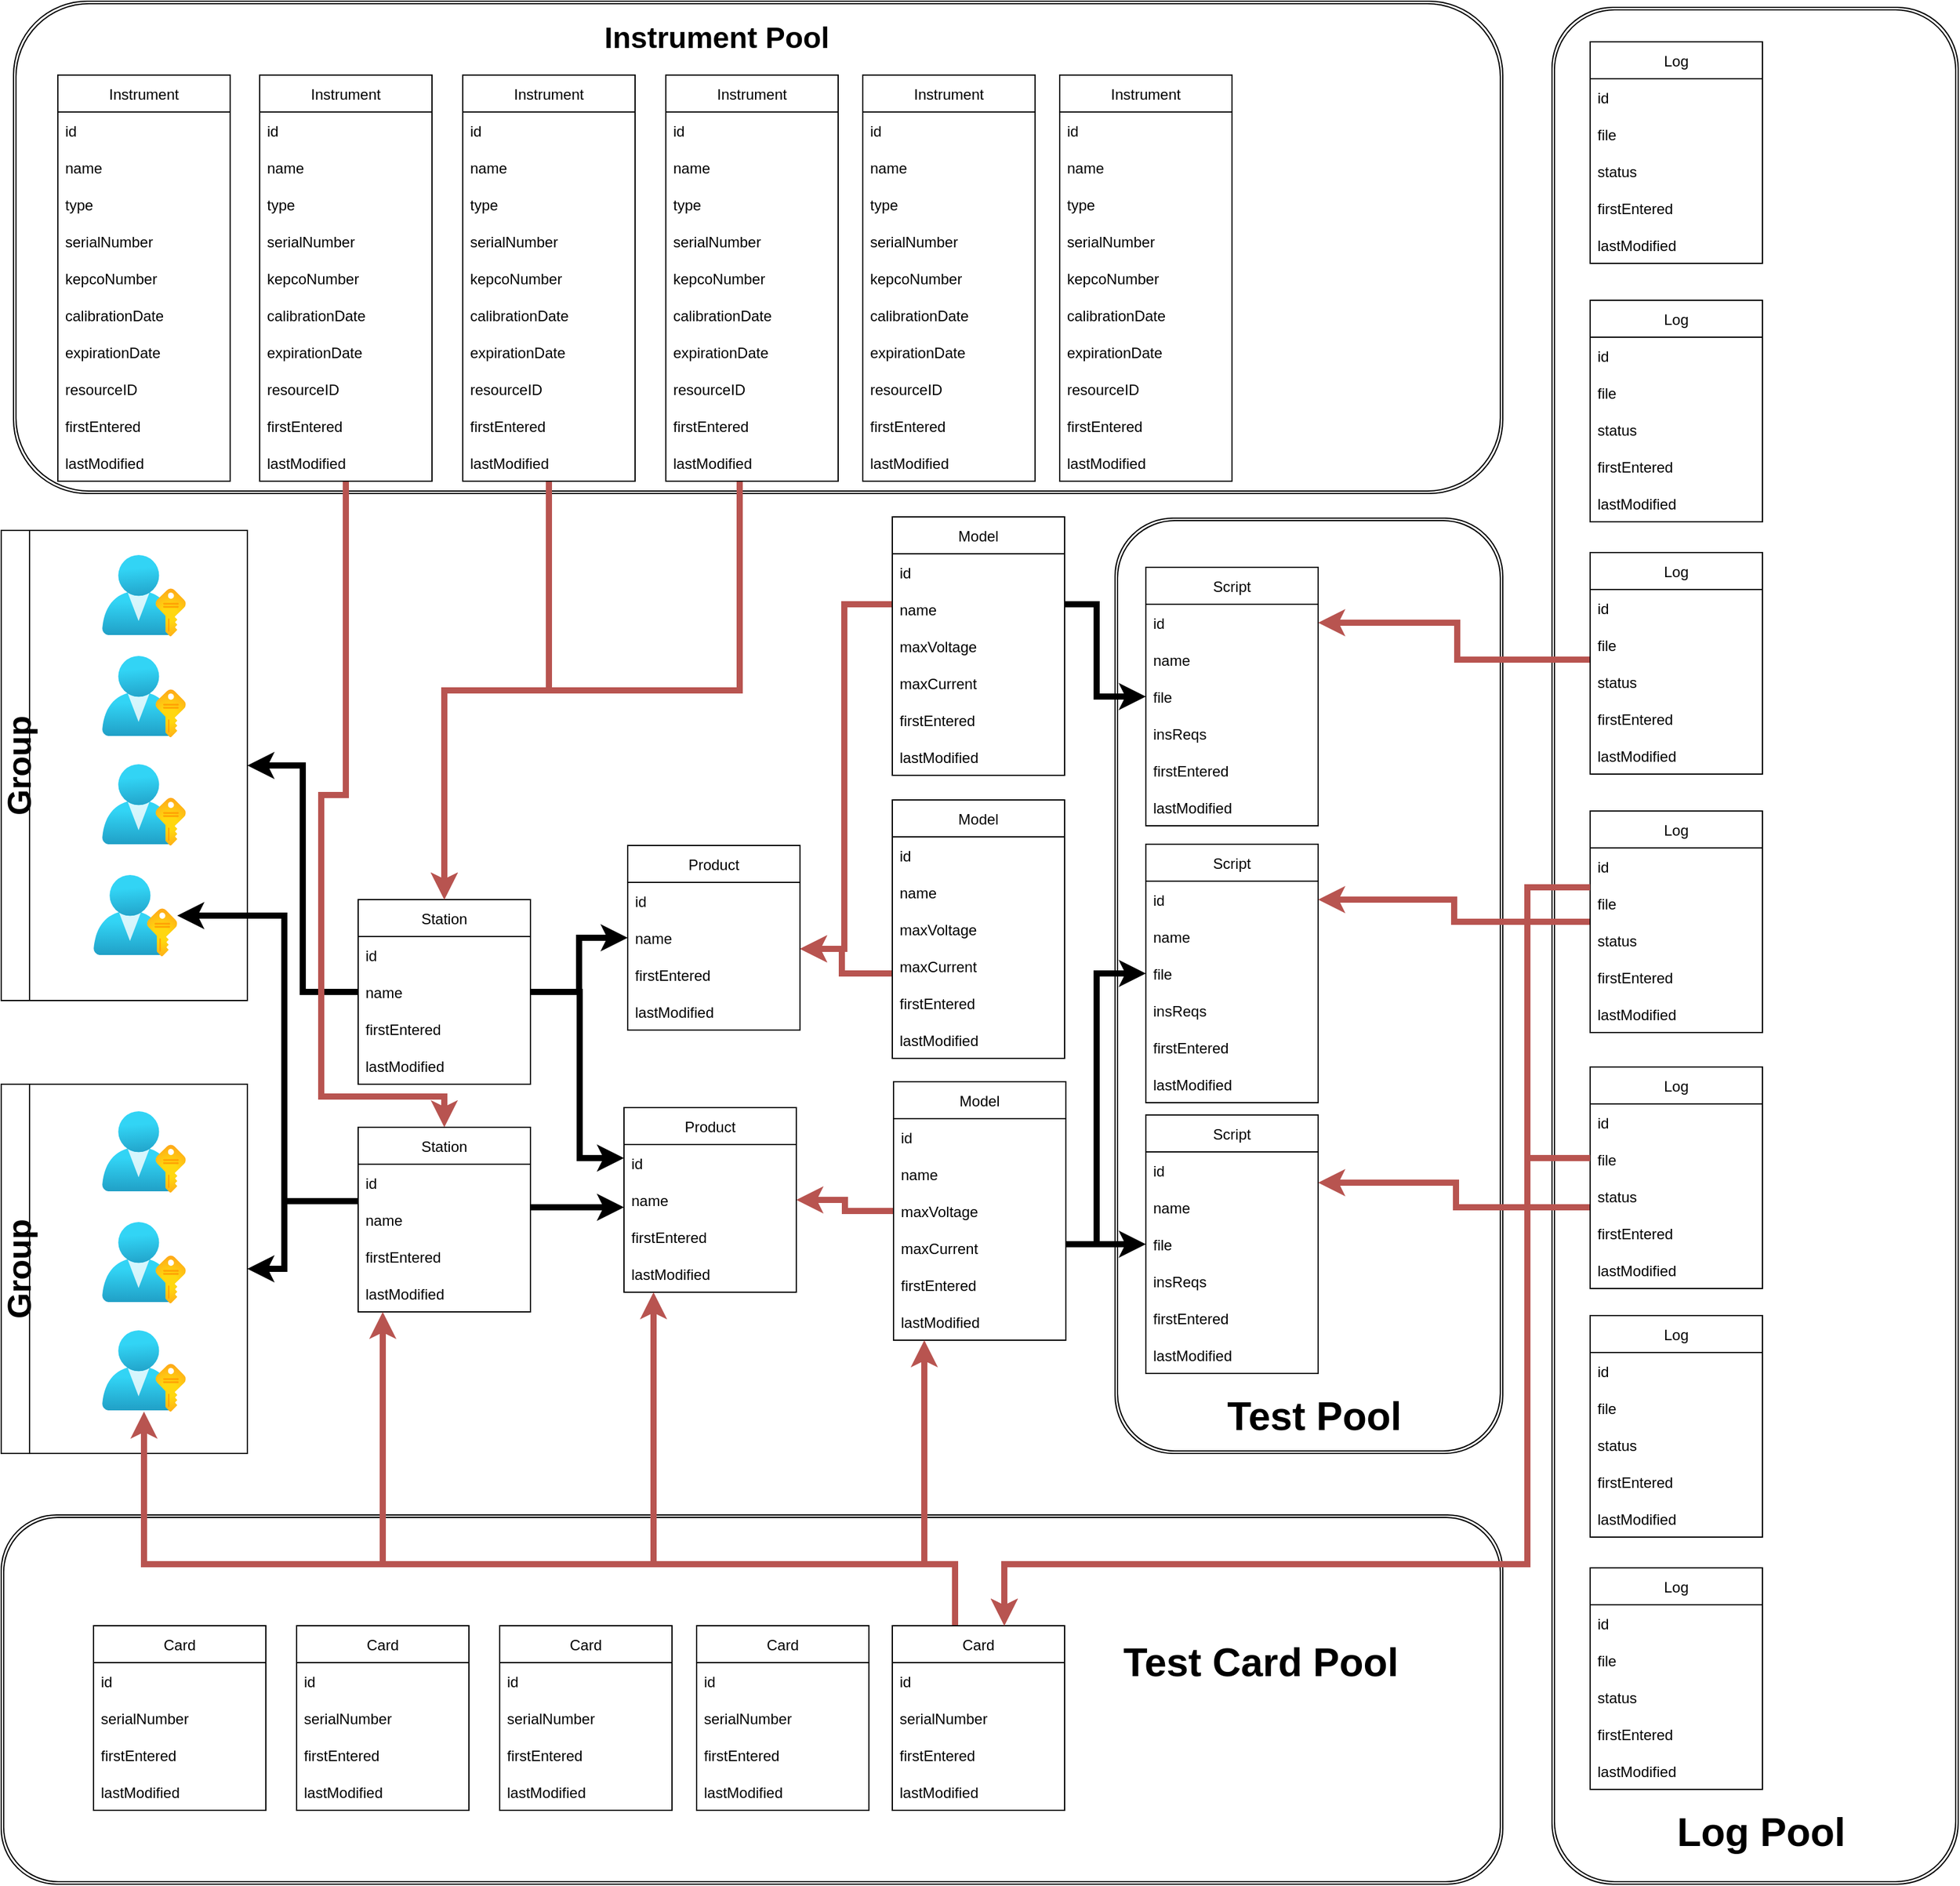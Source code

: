 <mxfile version="15.8.7" type="device" pages="3"><diagram id="YzOAGfcz1Hu5de7A9Lxu" name="database"><mxGraphModel dx="2806" dy="769" grid="1" gridSize="10" guides="1" tooltips="1" connect="1" arrows="1" fold="1" page="1" pageScale="1" pageWidth="1700" pageHeight="1600" math="0" shadow="0"><root><mxCell id="CWRmLm8IVa2pCbCnNMHz-0"/><mxCell id="CWRmLm8IVa2pCbCnNMHz-1" parent="CWRmLm8IVa2pCbCnNMHz-0"/><mxCell id="CWRmLm8IVa2pCbCnNMHz-2" value="&lt;span style=&quot;color: rgba(0, 0, 0, 0); font-family: monospace; font-size: 0px; font-style: normal; font-weight: normal; letter-spacing: normal; text-indent: 0px; text-transform: none; word-spacing: 0px; background-color: rgb(248, 249, 250); text-decoration: none; display: inline; float: none;&quot;&gt;%3CmxGraphModel%3E%3Croot%3E%3CmxCell%20id%3D%220%22%2F%3E%3CmxCell%20id%3D%221%22%20parent%3D%220%22%2F%3E%3CmxCell%20id%3D%222%22%20value%3D%22Power%20Supply%22%20style%3D%22swimlane%3BfontStyle%3D0%3BchildLayout%3DstackLayout%3Bhorizontal%3D1%3BstartSize%3D30%3BhorizontalStack%3D0%3BresizeParent%3D1%3BresizeParentMax%3D0%3BresizeLast%3D0%3Bcollapsible%3D1%3BmarginBottom%3D0%3B%22%20vertex%3D%221%22%20parent%3D%221%22%3E%3CmxGeometry%20x%3D%22666%22%20y%3D%221370%22%20width%3D%22140%22%20height%3D%22150%22%20as%3D%22geometry%22%2F%3E%3C%2FmxCell%3E%3CmxCell%20id%3D%223%22%20value%3D%22id%22%20style%3D%22text%3BstrokeColor%3Dnone%3BfillColor%3Dnone%3Balign%3Dleft%3BverticalAlign%3Dmiddle%3BspacingLeft%3D4%3BspacingRight%3D4%3Boverflow%3Dhidden%3Bpoints%3D%5B%5B0%2C0.5%5D%2C%5B1%2C0.5%5D%5D%3BportConstraint%3Deastwest%3Brotatable%3D0%3B%22%20vertex%3D%221%22%20parent%3D%222%22%3E%3CmxGeometry%20y%3D%2230%22%20width%3D%22140%22%20height%3D%2230%22%20as%3D%22geometry%22%2F%3E%3C%2FmxCell%3E%3CmxCell%20id%3D%224%22%20value%3D%22name%22%20style%3D%22text%3BstrokeColor%3Dnone%3BfillColor%3Dnone%3Balign%3Dleft%3BverticalAlign%3Dmiddle%3BspacingLeft%3D4%3BspacingRight%3D4%3Boverflow%3Dhidden%3Bpoints%3D%5B%5B0%2C0.5%5D%2C%5B1%2C0.5%5D%5D%3BportConstraint%3Deastwest%3Brotatable%3D0%3B%22%20vertex%3D%221%22%20parent%3D%222%22%3E%3CmxGeometry%20y%3D%2260%22%20width%3D%22140%22%20height%3D%2230%22%20as%3D%22geometry%22%2F%3E%3C%2FmxCell%3E%3CmxCell%20id%3D%225%22%20value%3D%22firstEntered%22%20style%3D%22text%3BstrokeColor%3Dnone%3BfillColor%3Dnone%3Balign%3Dleft%3BverticalAlign%3Dmiddle%3BspacingLeft%3D4%3BspacingRight%3D4%3Boverflow%3Dhidden%3Bpoints%3D%5B%5B0%2C0.5%5D%2C%5B1%2C0.5%5D%5D%3BportConstraint%3Deastwest%3Brotatable%3D0%3B%22%20vertex%3D%221%22%20parent%3D%222%22%3E%3CmxGeometry%20y%3D%2290%22%20width%3D%22140%22%20height%3D%2230%22%20as%3D%22geometry%22%2F%3E%3C%2FmxCell%3E%3CmxCell%20id%3D%226%22%20value%3D%22lastModified%22%20style%3D%22text%3BstrokeColor%3Dnone%3BfillColor%3Dnone%3Balign%3Dleft%3BverticalAlign%3Dmiddle%3BspacingLeft%3D4%3BspacingRight%3D4%3Boverflow%3Dhidden%3Bpoints%3D%5B%5B0%2C0.5%5D%2C%5B1%2C0.5%5D%5D%3BportConstraint%3Deastwest%3Brotatable%3D0%3B%22%20vertex%3D%221%22%20parent%3D%222%22%3E%3CmxGeometry%20y%3D%22120%22%20width%3D%22140%22%20height%3D%2230%22%20as%3D%22geometry%22%2F%3E%3C%2FmxCell%3E%3CmxCell%20id%3D%227%22%20style%3D%22edgeStyle%3DorthogonalEdgeStyle%3Brounded%3D0%3BorthogonalLoop%3D1%3BjettySize%3Dauto%3Bhtml%3D1%3BentryX%3D1%3BentryY%3D0.5%3BentryDx%3D0%3BentryDy%3D0%3BstrokeWidth%3D5%3BfillColor%3D%23f8cecc%3BstrokeColor%3D%23b85450%3B%22%20edge%3D%221%22%20source%3D%228%22%20target%3D%224%22%20parent%3D%221%22%3E%3CmxGeometry%20relative%3D%221%22%20as%3D%22geometry%22%3E%3CArray%20as%3D%22points%22%3E%3CmxPoint%20x%3D%22843%22%20y%3D%221430%22%2F%3E%3CmxPoint%20x%3D%22843%22%20y%3D%221445%22%2F%3E%3C%2FArray%3E%3C%2FmxGeometry%3E%3C%2FmxCell%3E%3CmxCell%20id%3D%228%22%20value%3D%22Model%20Type%22%20style%3D%22swimlane%3BfontStyle%3D0%3BchildLayout%3DstackLayout%3Bhorizontal%3D1%3BstartSize%3D30%3BhorizontalStack%3D0%3BresizeParent%3D1%3BresizeParentMax%3D0%3BresizeLast%3D0%3Bcollapsible%3D1%3BmarginBottom%3D0%3B%22%20vertex%3D%221%22%20parent%3D%221%22%3E%3CmxGeometry%20x%3D%22885%22%20y%3D%221340%22%20width%3D%22140%22%20height%3D%22180%22%20as%3D%22geometry%22%2F%3E%3C%2FmxCell%3E%3CmxCell%20id%3D%229%22%20value%3D%22id%22%20style%3D%22text%3BstrokeColor%3Dnone%3BfillColor%3Dnone%3Balign%3Dleft%3BverticalAlign%3Dmiddle%3BspacingLeft%3D4%3BspacingRight%3D4%3Boverflow%3Dhidden%3Bpoints%3D%5B%5B0%2C0.5%5D%2C%5B1%2C0.5%5D%5D%3BportConstraint%3Deastwest%3Brotatable%3D0%3B%22%20vertex%3D%221%22%20parent%3D%228%22%3E%3CmxGeometry%20y%3D%2230%22%20width%3D%22140%22%20height%3D%2230%22%20as%3D%22geometry%22%2F%3E%3C%2FmxCell%3E%3CmxCell%20id%3D%2210%22%20value%3D%22maxVoltage%22%20style%3D%22text%3BstrokeColor%3Dnone%3BfillColor%3Dnone%3Balign%3Dleft%3BverticalAlign%3Dmiddle%3BspacingLeft%3D4%3BspacingRight%3D4%3Boverflow%3Dhidden%3Bpoints%3D%5B%5B0%2C0.5%5D%2C%5B1%2C0.5%5D%5D%3BportConstraint%3Deastwest%3Brotatable%3D0%3B%22%20vertex%3D%221%22%20parent%3D%228%22%3E%3CmxGeometry%20y%3D%2260%22%20width%3D%22140%22%20height%3D%2230%22%20as%3D%22geometry%22%2F%3E%3C%2FmxCell%3E%3CmxCell%20id%3D%2211%22%20value%3D%22maxCurrent%22%20style%3D%22text%3BstrokeColor%3Dnone%3BfillColor%3Dnone%3Balign%3Dleft%3BverticalAlign%3Dmiddle%3BspacingLeft%3D4%3BspacingRight%3D4%3Boverflow%3Dhidden%3Bpoints%3D%5B%5B0%2C0.5%5D%2C%5B1%2C0.5%5D%5D%3BportConstraint%3Deastwest%3Brotatable%3D0%3B%22%20vertex%3D%221%22%20parent%3D%228%22%3E%3CmxGeometry%20y%3D%2290%22%20width%3D%22140%22%20height%3D%2230%22%20as%3D%22geometry%22%2F%3E%3C%2FmxCell%3E%3CmxCell%20id%3D%2212%22%20value%3D%22firstEntered%22%20style%3D%22text%3BstrokeColor%3Dnone%3BfillColor%3Dnone%3Balign%3Dleft%3BverticalAlign%3Dmiddle%3BspacingLeft%3D4%3BspacingRight%3D4%3Boverflow%3Dhidden%3Bpoints%3D%5B%5B0%2C0.5%5D%2C%5B1%2C0.5%5D%5D%3BportConstraint%3Deastwest%3Brotatable%3D0%3B%22%20vertex%3D%221%22%20parent%3D%228%22%3E%3CmxGeometry%20y%3D%22120%22%20width%3D%22140%22%20height%3D%2230%22%20as%3D%22geometry%22%2F%3E%3C%2FmxCell%3E%3CmxCell%20id%3D%2213%22%20value%3D%22lastModified%22%20style%3D%22text%3BstrokeColor%3Dnone%3BfillColor%3Dnone%3Balign%3Dleft%3BverticalAlign%3Dmiddle%3BspacingLeft%3D4%3BspacingRight%3D4%3Boverflow%3Dhidden%3Bpoints%3D%5B%5B0%2C0.5%5D%2C%5B1%2C0.5%5D%5D%3BportConstraint%3Deastwest%3Brotatable%3D0%3B%22%20vertex%3D%221%22%20parent%3D%228%22%3E%3CmxGeometry%20y%3D%22150%22%20width%3D%22140%22%20height%3D%2230%22%20as%3D%22geometry%22%2F%3E%3C%2FmxCell%3E%3CmxCell%20id%3D%2214%22%20style%3D%22edgeStyle%3DorthogonalEdgeStyle%3Brounded%3D0%3BorthogonalLoop%3D1%3BjettySize%3Dauto%3Bhtml%3D1%3BfontSize%3D27%3BstrokeWidth%3D5%3BfillColor%3D%23f8cecc%3BstrokeColor%3D%23b85450%3B%22%20edge%3D%221%22%20source%3D%2215%22%20target%3D%2268%22%20parent%3D%221%22%3E%3CmxGeometry%20relative%3D%221%22%20as%3D%22geometry%22%2F%3E%3C%2FmxCell%3E%3CmxCell%20id%3D%2215%22%20value%3D%22Model%20Type%22%20style%3D%22swimlane%3BfontStyle%3D0%3BchildLayout%3DstackLayout%3Bhorizontal%3D1%3BstartSize%3D30%3BhorizontalStack%3D0%3BresizeParent%3D1%3BresizeParentMax%3D0%3BresizeLast%3D0%3Bcollapsible%3D1%3BmarginBottom%3D0%3B%22%20vertex%3D%221%22%20parent%3D%221%22%3E%3CmxGeometry%20x%3D%22885%22%20y%3D%221540%22%20width%3D%22140%22%20height%3D%22180%22%20as%3D%22geometry%22%2F%3E%3C%2FmxCell%3E%3CmxCell%20id%3D%2216%22%20value%3D%22id%22%20style%3D%22text%3BstrokeColor%3Dnone%3BfillColor%3Dnone%3Balign%3Dleft%3BverticalAlign%3Dmiddle%3BspacingLeft%3D4%3BspacingRight%3D4%3Boverflow%3Dhidden%3Bpoints%3D%5B%5B0%2C0.5%5D%2C%5B1%2C0.5%5D%5D%3BportConstraint%3Deastwest%3Brotatable%3D0%3B%22%20vertex%3D%221%22%20parent%3D%2215%22%3E%3CmxGeometry%20y%3D%2230%22%20width%3D%22140%22%20height%3D%2230%22%20as%3D%22geometry%22%2F%3E%3C%2FmxCell%3E%3CmxCell%20id%3D%2217%22%20value%3D%22maxVoltage%22%20style%3D%22text%3BstrokeColor%3Dnone%3BfillColor%3Dnone%3Balign%3Dleft%3BverticalAlign%3Dmiddle%3BspacingLeft%3D4%3BspacingRight%3D4%3Boverflow%3Dhidden%3Bpoints%3D%5B%5B0%2C0.5%5D%2C%5B1%2C0.5%5D%5D%3BportConstraint%3Deastwest%3Brotatable%3D0%3B%22%20vertex%3D%221%22%20parent%3D%2215%22%3E%3CmxGeometry%20y%3D%2260%22%20width%3D%22140%22%20height%3D%2230%22%20as%3D%22geometry%22%2F%3E%3C%2FmxCell%3E%3CmxCell%20id%3D%2218%22%20value%3D%22maxCurrent%22%20style%3D%22text%3BstrokeColor%3Dnone%3BfillColor%3Dnone%3Balign%3Dleft%3BverticalAlign%3Dmiddle%3BspacingLeft%3D4%3BspacingRight%3D4%3Boverflow%3Dhidden%3Bpoints%3D%5B%5B0%2C0.5%5D%2C%5B1%2C0.5%5D%5D%3BportConstraint%3Deastwest%3Brotatable%3D0%3B%22%20vertex%3D%221%22%20parent%3D%2215%22%3E%3CmxGeometry%20y%3D%2290%22%20width%3D%22140%22%20height%3D%2230%22%20as%3D%22geometry%22%2F%3E%3C%2FmxCell%3E%3CmxCell%20id%3D%2219%22%20value%3D%22firstEntered%22%20style%3D%22text%3BstrokeColor%3Dnone%3BfillColor%3Dnone%3Balign%3Dleft%3BverticalAlign%3Dmiddle%3BspacingLeft%3D4%3BspacingRight%3D4%3Boverflow%3Dhidden%3Bpoints%3D%5B%5B0%2C0.5%5D%2C%5B1%2C0.5%5D%5D%3BportConstraint%3Deastwest%3Brotatable%3D0%3B%22%20vertex%3D%221%22%20parent%3D%2215%22%3E%3CmxGeometry%20y%3D%22120%22%20width%3D%22140%22%20height%3D%2230%22%20as%3D%22geometry%22%2F%3E%3C%2FmxCell%3E%3CmxCell%20id%3D%2220%22%20value%3D%22lastModified%22%20style%3D%22text%3BstrokeColor%3Dnone%3BfillColor%3Dnone%3Balign%3Dleft%3BverticalAlign%3Dmiddle%3BspacingLeft%3D4%3BspacingRight%3D4%3Boverflow%3Dhidden%3Bpoints%3D%5B%5B0%2C0.5%5D%2C%5B1%2C0.5%5D%5D%3BportConstraint%3Deastwest%3Brotatable%3D0%3B%22%20vertex%3D%221%22%20parent%3D%2215%22%3E%3CmxGeometry%20y%3D%22150%22%20width%3D%22140%22%20height%3D%2230%22%20as%3D%22geometry%22%2F%3E%3C%2FmxCell%3E%3CmxCell%20id%3D%2221%22%20style%3D%22edgeStyle%3DorthogonalEdgeStyle%3Brounded%3D0%3BorthogonalLoop%3D1%3BjettySize%3Dauto%3Bhtml%3D1%3BentryX%3D1%3BentryY%3D0.5%3BentryDx%3D0%3BentryDy%3D0%3BstrokeWidth%3D5%3BfillColor%3D%23f8cecc%3BstrokeColor%3D%23b85450%3B%22%20edge%3D%221%22%20source%3D%2223%22%20target%3D%224%22%20parent%3D%221%22%3E%3CmxGeometry%20relative%3D%221%22%20as%3D%22geometry%22%3E%3CArray%20as%3D%22points%22%3E%3CmxPoint%20x%3D%22845%22%20y%3D%221240%22%2F%3E%3CmxPoint%20x%3D%22845%22%20y%3D%221445%22%2F%3E%3C%2FArray%3E%3C%2FmxGeometry%3E%3C%2FmxCell%3E%3CmxCell%20id%3D%2222%22%20value%3D%22%22%20style%3D%22shape%3Dext%3Bdouble%3D1%3Brounded%3D1%3BwhiteSpace%3Dwrap%3Bhtml%3D1%3B%22%20vertex%3D%221%22%20parent%3D%221%22%3E%3CmxGeometry%20x%3D%221065%22%20y%3D%221060%22%20width%3D%22305%22%20height%3D%22760%22%20as%3D%22geometry%22%2F%3E%3C%2FmxCell%3E%3CmxCell%20id%3D%2223%22%20value%3D%22Model%20Type%22%20style%3D%22swimlane%3BfontStyle%3D0%3BchildLayout%3DstackLayout%3Bhorizontal%3D1%3BstartSize%3D30%3BhorizontalStack%3D0%3BresizeParent%3D1%3BresizeParentMax%3D0%3BresizeLast%3D0%3Bcollapsible%3D1%3BmarginBottom%3D0%3B%22%20vertex%3D%221%22%20parent%3D%221%22%3E%3CmxGeometry%20x%3D%22885%22%20y%3D%221150%22%20width%3D%22140%22%20height%3D%22180%22%20as%3D%22geometry%22%2F%3E%3C%2FmxCell%3E%3CmxCell%20id%3D%2224%22%20value%3D%22id%22%20style%3D%22text%3BstrokeColor%3Dnone%3BfillColor%3Dnone%3Balign%3Dleft%3BverticalAlign%3Dmiddle%3BspacingLeft%3D4%3BspacingRight%3D4%3Boverflow%3Dhidden%3Bpoints%3D%5B%5B0%2C0.5%5D%2C%5B1%2C0.5%5D%5D%3BportConstraint%3Deastwest%3Brotatable%3D0%3B%22%20vertex%3D%221%22%20parent%3D%2223%22%3E%3CmxGeometry%20y%3D%2230%22%20width%3D%22140%22%20height%3D%2230%22%20as%3D%22geometry%22%2F%3E%3C%2FmxCell%3E%3CmxCell%20id%3D%2225%22%20value%3D%22maxVoltage%22%20style%3D%22text%3BstrokeColor%3Dnone%3BfillColor%3Dnone%3Balign%3Dleft%3BverticalAlign%3Dmiddle%3BspacingLeft%3D4%3BspacingRight%3D4%3Boverflow%3Dhidden%3Bpoints%3D%5B%5B0%2C0.5%5D%2C%5B1%2C0.5%5D%5D%3BportConstraint%3Deastwest%3Brotatable%3D0%3B%22%20vertex%3D%221%22%20parent%3D%2223%22%3E%3CmxGeometry%20y%3D%2260%22%20width%3D%22140%22%20height%3D%2230%22%20as%3D%22geometry%22%2F%3E%3C%2FmxCell%3E%3CmxCell%20id%3D%2226%22%20value%3D%22maxCurrent%22%20style%3D%22text%3BstrokeColor%3Dnone%3BfillColor%3Dnone%3Balign%3Dleft%3BverticalAlign%3Dmiddle%3BspacingLeft%3D4%3BspacingRight%3D4%3Boverflow%3Dhidden%3Bpoints%3D%5B%5B0%2C0.5%5D%2C%5B1%2C0.5%5D%5D%3BportConstraint%3Deastwest%3Brotatable%3D0%3B%22%20vertex%3D%221%22%20parent%3D%2223%22%3E%3CmxGeometry%20y%3D%2290%22%20width%3D%22140%22%20height%3D%2230%22%20as%3D%22geometry%22%2F%3E%3C%2FmxCell%3E%3CmxCell%20id%3D%2227%22%20value%3D%22firstEntered%22%20style%3D%22text%3BstrokeColor%3Dnone%3BfillColor%3Dnone%3Balign%3Dleft%3BverticalAlign%3Dmiddle%3BspacingLeft%3D4%3BspacingRight%3D4%3Boverflow%3Dhidden%3Bpoints%3D%5B%5B0%2C0.5%5D%2C%5B1%2C0.5%5D%5D%3BportConstraint%3Deastwest%3Brotatable%3D0%3B%22%20vertex%3D%221%22%20parent%3D%2223%22%3E%3CmxGeometry%20y%3D%22120%22%20width%3D%22140%22%20height%3D%2230%22%20as%3D%22geometry%22%2F%3E%3C%2FmxCell%3E%3CmxCell%20id%3D%2228%22%20value%3D%22lastModified%22%20style%3D%22text%3BstrokeColor%3Dnone%3BfillColor%3Dnone%3Balign%3Dleft%3BverticalAlign%3Dmiddle%3BspacingLeft%3D4%3BspacingRight%3D4%3Boverflow%3Dhidden%3Bpoints%3D%5B%5B0%2C0.5%5D%2C%5B1%2C0.5%5D%5D%3BportConstraint%3Deastwest%3Brotatable%3D0%3B%22%20vertex%3D%221%22%20parent%3D%2223%22%3E%3CmxGeometry%20y%3D%22150%22%20width%3D%22140%22%20height%3D%2230%22%20as%3D%22geometry%22%2F%3E%3C%2FmxCell%3E%3CmxCell%20id%3D%2229%22%20style%3D%22edgeStyle%3DorthogonalEdgeStyle%3Brounded%3D0%3BorthogonalLoop%3D1%3BjettySize%3Dauto%3Bhtml%3D1%3BfontSize%3D27%3BstrokeWidth%3D5%3BstartArrow%3Dclassic%3BstartFill%3D1%3B%22%20edge%3D%221%22%20source%3D%2230%22%20target%3D%2223%22%20parent%3D%221%22%3E%3CmxGeometry%20relative%3D%221%22%20as%3D%22geometry%22%2F%3E%3C%2FmxCell%3E%3CmxCell%20id%3D%2230%22%20value%3D%22TestScript%22%20style%3D%22swimlane%3BfontStyle%3D0%3BchildLayout%3DstackLayout%3Bhorizontal%3D1%3BstartSize%3D30%3BhorizontalStack%3D0%3BresizeParent%3D1%3BresizeParentMax%3D0%3BresizeLast%3D0%3Bcollapsible%3D1%3BmarginBottom%3D0%3B%22%20vertex%3D%221%22%20parent%3D%221%22%3E%3CmxGeometry%20x%3D%221090%22%20y%3D%221100%22%20width%3D%22140%22%20height%3D%22210%22%20as%3D%22geometry%22%2F%3E%3C%2FmxCell%3E%3CmxCell%20id%3D%2231%22%20value%3D%22id%22%20style%3D%22text%3BstrokeColor%3Dnone%3BfillColor%3Dnone%3Balign%3Dleft%3BverticalAlign%3Dmiddle%3BspacingLeft%3D4%3BspacingRight%3D4%3Boverflow%3Dhidden%3Bpoints%3D%5B%5B0%2C0.5%5D%2C%5B1%2C0.5%5D%5D%3BportConstraint%3Deastwest%3Brotatable%3D0%3B%22%20vertex%3D%221%22%20parent%3D%2230%22%3E%3CmxGeometry%20y%3D%2230%22%20width%3D%22140%22%20height%3D%2230%22%20as%3D%22geometry%22%2F%3E%3C%2FmxCell%3E%3CmxCell%20id%3D%2232%22%20value%3D%22name%22%20style%3D%22text%3BstrokeColor%3Dnone%3BfillColor%3Dnone%3Balign%3Dleft%3BverticalAlign%3Dmiddle%3BspacingLeft%3D4%3BspacingRight%3D4%3Boverflow%3Dhidden%3Bpoints%3D%5B%5B0%2C0.5%5D%2C%5B1%2C0.5%5D%5D%3BportConstraint%3Deastwest%3Brotatable%3D0%3B%22%20vertex%3D%221%22%20parent%3D%2230%22%3E%3CmxGeometry%20y%3D%2260%22%20width%3D%22140%22%20height%3D%2230%22%20as%3D%22geometry%22%2F%3E%3C%2FmxCell%3E%3CmxCell%20id%3D%2233%22%20value%3D%22file%22%20style%3D%22text%3BstrokeColor%3Dnone%3BfillColor%3Dnone%3Balign%3Dleft%3BverticalAlign%3Dmiddle%3BspacingLeft%3D4%3BspacingRight%3D4%3Boverflow%3Dhidden%3Bpoints%3D%5B%5B0%2C0.5%5D%2C%5B1%2C0.5%5D%5D%3BportConstraint%3Deastwest%3Brotatable%3D0%3B%22%20vertex%3D%221%22%20parent%3D%2230%22%3E%3CmxGeometry%20y%3D%2290%22%20width%3D%22140%22%20height%3D%2230%22%20as%3D%22geometry%22%2F%3E%3C%2FmxCell%3E%3CmxCell%20id%3D%2234%22%20value%3D%22insReqs%22%20style%3D%22text%3BstrokeColor%3Dnone%3BfillColor%3Dnone%3Balign%3Dleft%3BverticalAlign%3Dmiddle%3BspacingLeft%3D4%3BspacingRight%3D4%3Boverflow%3Dhidden%3Bpoints%3D%5B%5B0%2C0.5%5D%2C%5B1%2C0.5%5D%5D%3BportConstraint%3Deastwest%3Brotatable%3D0%3B%22%20vertex%3D%221%22%20parent%3D%2230%22%3E%3CmxGeometry%20y%3D%22120%22%20width%3D%22140%22%20height%3D%2230%22%20as%3D%22geometry%22%2F%3E%3C%2FmxCell%3E%3CmxCell%20id%3D%2235%22%20value%3D%22firstEntered%22%20style%3D%22text%3BstrokeColor%3Dnone%3BfillColor%3Dnone%3Balign%3Dleft%3BverticalAlign%3Dmiddle%3BspacingLeft%3D4%3BspacingRight%3D4%3Boverflow%3Dhidden%3Bpoints%3D%5B%5B0%2C0.5%5D%2C%5B1%2C0.5%5D%5D%3BportConstraint%3Deastwest%3Brotatable%3D0%3B%22%20vertex%3D%221%22%20parent%3D%2230%22%3E%3CmxGeometry%20y%3D%22150%22%20width%3D%22140%22%20height%3D%2230%22%20as%3D%22geometry%22%2F%3E%3C%2FmxCell%3E%3CmxCell%20id%3D%2236%22%20value%3D%22lastModified%22%20style%3D%22text%3BstrokeColor%3Dnone%3BfillColor%3Dnone%3Balign%3Dleft%3BverticalAlign%3Dmiddle%3BspacingLeft%3D4%3BspacingRight%3D4%3Boverflow%3Dhidden%3Bpoints%3D%5B%5B0%2C0.5%5D%2C%5B1%2C0.5%5D%5D%3BportConstraint%3Deastwest%3Brotatable%3D0%3B%22%20vertex%3D%221%22%20parent%3D%2230%22%3E%3CmxGeometry%20y%3D%22180%22%20width%3D%22140%22%20height%3D%2230%22%20as%3D%22geometry%22%2F%3E%3C%2FmxCell%3E%3CmxCell%20id%3D%2237%22%20style%3D%22edgeStyle%3DorthogonalEdgeStyle%3Brounded%3D0%3BorthogonalLoop%3D1%3BjettySize%3Dauto%3Bhtml%3D1%3BfontSize%3D27%3BstrokeWidth%3D5%3BstartArrow%3Dclassic%3BstartFill%3D1%3B%22%20edge%3D%221%22%20source%3D%2238%22%20target%3D%228%22%20parent%3D%221%22%3E%3CmxGeometry%20relative%3D%221%22%20as%3D%22geometry%22%2F%3E%3C%2FmxCell%3E%3CmxCell%20id%3D%2238%22%20value%3D%22TestScript%22%20style%3D%22swimlane%3BfontStyle%3D0%3BchildLayout%3DstackLayout%3Bhorizontal%3D1%3BstartSize%3D30%3BhorizontalStack%3D0%3BresizeParent%3D1%3BresizeParentMax%3D0%3BresizeLast%3D0%3Bcollapsible%3D1%3BmarginBottom%3D0%3B%22%20vertex%3D%221%22%20parent%3D%221%22%3E%3CmxGeometry%20x%3D%221090%22%20y%3D%221325%22%20width%3D%22140%22%20height%3D%22210%22%20as%3D%22geometry%22%2F%3E%3C%2FmxCell%3E%3CmxCell%20id%3D%2239%22%20value%3D%22id%22%20style%3D%22text%3BstrokeColor%3Dnone%3BfillColor%3Dnone%3Balign%3Dleft%3BverticalAlign%3Dmiddle%3BspacingLeft%3D4%3BspacingRight%3D4%3Boverflow%3Dhidden%3Bpoints%3D%5B%5B0%2C0.5%5D%2C%5B1%2C0.5%5D%5D%3BportConstraint%3Deastwest%3Brotatable%3D0%3B%22%20vertex%3D%221%22%20parent%3D%2238%22%3E%3CmxGeometry%20y%3D%2230%22%20width%3D%22140%22%20height%3D%2230%22%20as%3D%22geometry%22%2F%3E%3C%2FmxCell%3E%3CmxCell%20id%3D%2240%22%20value%3D%22name%22%20style%3D%22text%3BstrokeColor%3Dnone%3BfillColor%3Dnone%3Balign%3Dleft%3BverticalAlign%3Dmiddle%3BspacingLeft%3D4%3BspacingRight%3D4%3Boverflow%3Dhidden%3Bpoints%3D%5B%5B0%2C0.5%5D%2C%5B1%2C0.5%5D%5D%3BportConstraint%3Deastwest%3Brotatable%3D0%3B%22%20vertex%3D%221%22%20parent%3D%2238%22%3E%3CmxGeometry%20y%3D%2260%22%20width%3D%22140%22%20height%3D%2230%22%20as%3D%22geometry%22%2F%3E%3C%2FmxCell%3E%3CmxCell%20id%3D%2241%22%20value%3D%22file%22%20style%3D%22text%3BstrokeColor%3Dnone%3BfillColor%3Dnone%3Balign%3Dleft%3BverticalAlign%3Dmiddle%3BspacingLeft%3D4%3BspacingRight%3D4%3Boverflow%3Dhidden%3Bpoints%3D%5B%5B0%2C0.5%5D%2C%5B1%2C0.5%5D%5D%3BportConstraint%3Deastwest%3Brotatable%3D0%3B%22%20vertex%3D%221%22%20parent%3D%2238%22%3E%3CmxGeometry%20y%3D%2290%22%20width%3D%22140%22%20height%3D%2230%22%20as%3D%22geometry%22%2F%3E%3C%2FmxCell%3E%3CmxCell%20id%3D%2242%22%20value%3D%22insReqs%22%20style%3D%22text%3BstrokeColor%3Dnone%3BfillColor%3Dnone%3Balign%3Dleft%3BverticalAlign%3Dmiddle%3BspacingLeft%3D4%3BspacingRight%3D4%3Boverflow%3Dhidden%3Bpoints%3D%5B%5B0%2C0.5%5D%2C%5B1%2C0.5%5D%5D%3BportConstraint%3Deastwest%3Brotatable%3D0%3B%22%20vertex%3D%221%22%20parent%3D%2238%22%3E%3CmxGeometry%20y%3D%22120%22%20width%3D%22140%22%20height%3D%2230%22%20as%3D%22geometry%22%2F%3E%3C%2FmxCell%3E%3CmxCell%20id%3D%2243%22%20value%3D%22firstEntered%22%20style%3D%22text%3BstrokeColor%3Dnone%3BfillColor%3Dnone%3Balign%3Dleft%3BverticalAlign%3Dmiddle%3BspacingLeft%3D4%3BspacingRight%3D4%3Boverflow%3Dhidden%3Bpoints%3D%5B%5B0%2C0.5%5D%2C%5B1%2C0.5%5D%5D%3BportConstraint%3Deastwest%3Brotatable%3D0%3B%22%20vertex%3D%221%22%20parent%3D%2238%22%3E%3CmxGeometry%20y%3D%22150%22%20width%3D%22140%22%20height%3D%2230%22%20as%3D%22geometry%22%2F%3E%3C%2FmxCell%3E%3CmxCell%20id%3D%2244%22%20value%3D%22lastModified%22%20style%3D%22text%3BstrokeColor%3Dnone%3BfillColor%3Dnone%3Balign%3Dleft%3BverticalAlign%3Dmiddle%3BspacingLeft%3D4%3BspacingRight%3D4%3Boverflow%3Dhidden%3Bpoints%3D%5B%5B0%2C0.5%5D%2C%5B1%2C0.5%5D%5D%3BportConstraint%3Deastwest%3Brotatable%3D0%3B%22%20vertex%3D%221%22%20parent%3D%2238%22%3E%3CmxGeometry%20y%3D%22180%22%20width%3D%22140%22%20height%3D%2230%22%20as%3D%22geometry%22%2F%3E%3C%2FmxCell%3E%3CmxCell%20id%3D%2245%22%20style%3D%22edgeStyle%3DorthogonalEdgeStyle%3Brounded%3D0%3BorthogonalLoop%3D1%3BjettySize%3Dauto%3Bhtml%3D1%3BfontSize%3D27%3BstrokeWidth%3D5%3BstartArrow%3Dclassic%3BstartFill%3D1%3B%22%20edge%3D%221%22%20source%3D%2247%22%20target%3D%2215%22%20parent%3D%221%22%3E%3CmxGeometry%20relative%3D%221%22%20as%3D%22geometry%22%2F%3E%3C%2FmxCell%3E%3CmxCell%20id%3D%2246%22%20style%3D%22edgeStyle%3DorthogonalEdgeStyle%3Brounded%3D0%3BorthogonalLoop%3D1%3BjettySize%3Dauto%3Bhtml%3D1%3BfontSize%3D27%3BstartArrow%3Dclassic%3BstartFill%3D1%3BstrokeWidth%3D5%3B%22%20edge%3D%221%22%20source%3D%2247%22%20target%3D%228%22%20parent%3D%221%22%3E%3CmxGeometry%20relative%3D%221%22%20as%3D%22geometry%22%3E%3CArray%20as%3D%22points%22%3E%3CmxPoint%20x%3D%221060%22%20y%3D%221650%22%2F%3E%3CmxPoint%20x%3D%221060%22%20y%3D%221430%22%2F%3E%3C%2FArray%3E%3C%2FmxGeometry%3E%3C%2FmxCell%3E%3CmxCell%20id%3D%2247%22%20value%3D%22TestScript%22%20style%3D%22swimlane%3BfontStyle%3D0%3BchildLayout%3DstackLayout%3Bhorizontal%3D1%3BstartSize%3D30%3BhorizontalStack%3D0%3BresizeParent%3D1%3BresizeParentMax%3D0%3BresizeLast%3D0%3Bcollapsible%3D1%3BmarginBottom%3D0%3B%22%20vertex%3D%221%22%20parent%3D%221%22%3E%3CmxGeometry%20x%3D%221090.0%22%20y%3D%221545%22%20width%3D%22140%22%20height%3D%22210%22%20as%3D%22geometry%22%2F%3E%3C%2FmxCell%3E%3CmxCell%20id%3D%2248%22%20value%3D%22id%22%20style%3D%22text%3BstrokeColor%3Dnone%3BfillColor%3Dnone%3Balign%3Dleft%3BverticalAlign%3Dmiddle%3BspacingLeft%3D4%3BspacingRight%3D4%3Boverflow%3Dhidden%3Bpoints%3D%5B%5B0%2C0.5%5D%2C%5B1%2C0.5%5D%5D%3BportConstraint%3Deastwest%3Brotatable%3D0%3B%22%20vertex%3D%221%22%20parent%3D%2247%22%3E%3CmxGeometry%20y%3D%2230%22%20width%3D%22140%22%20height%3D%2230%22%20as%3D%22geometry%22%2F%3E%3C%2FmxCell%3E%3CmxCell%20id%3D%2249%22%20value%3D%22name%22%20style%3D%22text%3BstrokeColor%3Dnone%3BfillColor%3Dnone%3Balign%3Dleft%3BverticalAlign%3Dmiddle%3BspacingLeft%3D4%3BspacingRight%3D4%3Boverflow%3Dhidden%3Bpoints%3D%5B%5B0%2C0.5%5D%2C%5B1%2C0.5%5D%5D%3BportConstraint%3Deastwest%3Brotatable%3D0%3B%22%20vertex%3D%221%22%20parent%3D%2247%22%3E%3CmxGeometry%20y%3D%2260%22%20width%3D%22140%22%20height%3D%2230%22%20as%3D%22geometry%22%2F%3E%3C%2FmxCell%3E%3CmxCell%20id%3D%2250%22%20value%3D%22file%22%20style%3D%22text%3BstrokeColor%3Dnone%3BfillColor%3Dnone%3Balign%3Dleft%3BverticalAlign%3Dmiddle%3BspacingLeft%3D4%3BspacingRight%3D4%3Boverflow%3Dhidden%3Bpoints%3D%5B%5B0%2C0.5%5D%2C%5B1%2C0.5%5D%5D%3BportConstraint%3Deastwest%3Brotatable%3D0%3B%22%20vertex%3D%221%22%20parent%3D%2247%22%3E%3CmxGeometry%20y%3D%2290%22%20width%3D%22140%22%20height%3D%2230%22%20as%3D%22geometry%22%2F%3E%3C%2FmxCell%3E%3CmxCell%20id%3D%2251%22%20value%3D%22insReqs%22%20style%3D%22text%3BstrokeColor%3Dnone%3BfillColor%3Dnone%3Balign%3Dleft%3BverticalAlign%3Dmiddle%3BspacingLeft%3D4%3BspacingRight%3D4%3Boverflow%3Dhidden%3Bpoints%3D%5B%5B0%2C0.5%5D%2C%5B1%2C0.5%5D%5D%3BportConstraint%3Deastwest%3Brotatable%3D0%3B%22%20vertex%3D%221%22%20parent%3D%2247%22%3E%3CmxGeometry%20y%3D%22120%22%20width%3D%22140%22%20height%3D%2230%22%20as%3D%22geometry%22%2F%3E%3C%2FmxCell%3E%3CmxCell%20id%3D%2252%22%20value%3D%22firstEntered%22%20style%3D%22text%3BstrokeColor%3Dnone%3BfillColor%3Dnone%3Balign%3Dleft%3BverticalAlign%3Dmiddle%3BspacingLeft%3D4%3BspacingRight%3D4%3Boverflow%3Dhidden%3Bpoints%3D%5B%5B0%2C0.5%5D%2C%5B1%2C0.5%5D%5D%3BportConstraint%3Deastwest%3Brotatable%3D0%3B%22%20vertex%3D%221%22%20parent%3D%2247%22%3E%3CmxGeometry%20y%3D%22150%22%20width%3D%22140%22%20height%3D%2230%22%20as%3D%22geometry%22%2F%3E%3C%2FmxCell%3E%3CmxCell%20id%3D%2253%22%20value%3D%22lastModified%22%20style%3D%22text%3BstrokeColor%3Dnone%3BfillColor%3Dnone%3Balign%3Dleft%3BverticalAlign%3Dmiddle%3BspacingLeft%3D4%3BspacingRight%3D4%3Boverflow%3Dhidden%3Bpoints%3D%5B%5B0%2C0.5%5D%2C%5B1%2C0.5%5D%5D%3BportConstraint%3Deastwest%3Brotatable%3D0%3B%22%20vertex%3D%221%22%20parent%3D%2247%22%3E%3CmxGeometry%20y%3D%22180%22%20width%3D%22140%22%20height%3D%2230%22%20as%3D%22geometry%22%2F%3E%3C%2FmxCell%3E%3CmxCell%20id%3D%2254%22%20value%3D%22%26lt%3Bfont%20style%3D%26quot%3Bfont-size%3A%2027px%26quot%3B%26gt%3BTest%20Pool%26lt%3B%2Ffont%26gt%3B%22%20style%3D%22text%3Bhtml%3D1%3BstrokeColor%3Dnone%3BfillColor%3Dnone%3Balign%3Dcenter%3BverticalAlign%3Dmiddle%3BwhiteSpace%3Dwrap%3Brounded%3D0%3B%22%20vertex%3D%221%22%20parent%3D%221%22%3E%3CmxGeometry%20x%3D%221160%22%20y%3D%221770%22%20width%3D%22140%22%20height%3D%2230%22%20as%3D%22geometry%22%2F%3E%3C%2FmxCell%3E%3CmxCell%20id%3D%2255%22%20style%3D%22edgeStyle%3DorthogonalEdgeStyle%3Brounded%3D0%3BorthogonalLoop%3D1%3BjettySize%3Dauto%3Bhtml%3D1%3BfontSize%3D27%3BstrokeWidth%3D5%3BstartArrow%3Dclassic%3BstartFill%3D1%3B%22%20edge%3D%221%22%20source%3D%2256%22%20target%3D%2286%22%20parent%3D%221%22%3E%3CmxGeometry%20relative%3D%221%22%20as%3D%22geometry%22%2F%3E%3C%2FmxCell%3E%3CmxCell%20id%3D%2256%22%20value%3D%22Test%20Station%22%20style%3D%22swimlane%3BfontStyle%3D0%3BchildLayout%3DstackLayout%3Bhorizontal%3D1%3BstartSize%3D30%3BhorizontalStack%3D0%3BresizeParent%3D1%3BresizeParentMax%3D0%3BresizeLast%3D0%3Bcollapsible%3D1%3BmarginBottom%3D0%3B%22%20vertex%3D%221%22%20parent%3D%221%22%3E%3CmxGeometry%20x%3D%22450%22%20y%3D%221370%22%20width%3D%22140%22%20height%3D%22150%22%20as%3D%22geometry%22%2F%3E%3C%2FmxCell%3E%3CmxCell%20id%3D%2257%22%20value%3D%22id%22%20style%3D%22text%3BstrokeColor%3Dnone%3BfillColor%3Dnone%3Balign%3Dleft%3BverticalAlign%3Dmiddle%3BspacingLeft%3D4%3BspacingRight%3D4%3Boverflow%3Dhidden%3Bpoints%3D%5B%5B0%2C0.5%5D%2C%5B1%2C0.5%5D%5D%3BportConstraint%3Deastwest%3Brotatable%3D0%3B%22%20vertex%3D%221%22%20parent%3D%2256%22%3E%3CmxGeometry%20y%3D%2230%22%20width%3D%22140%22%20height%3D%2230%22%20as%3D%22geometry%22%2F%3E%3C%2FmxCell%3E%3CmxCell%20id%3D%2258%22%20value%3D%22name%22%20style%3D%22text%3BstrokeColor%3Dnone%3BfillColor%3Dnone%3Balign%3Dleft%3BverticalAlign%3Dmiddle%3BspacingLeft%3D4%3BspacingRight%3D4%3Boverflow%3Dhidden%3Bpoints%3D%5B%5B0%2C0.5%5D%2C%5B1%2C0.5%5D%5D%3BportConstraint%3Deastwest%3Brotatable%3D0%3B%22%20vertex%3D%221%22%20parent%3D%2256%22%3E%3CmxGeometry%20y%3D%2260%22%20width%3D%22140%22%20height%3D%2230%22%20as%3D%22geometry%22%2F%3E%3C%2FmxCell%3E%3CmxCell%20id%3D%2259%22%20value%3D%22firstEntered%22%20style%3D%22text%3BstrokeColor%3Dnone%3BfillColor%3Dnone%3Balign%3Dleft%3BverticalAlign%3Dmiddle%3BspacingLeft%3D4%3BspacingRight%3D4%3Boverflow%3Dhidden%3Bpoints%3D%5B%5B0%2C0.5%5D%2C%5B1%2C0.5%5D%5D%3BportConstraint%3Deastwest%3Brotatable%3D0%3B%22%20vertex%3D%221%22%20parent%3D%2256%22%3E" style="text;whiteSpace=wrap;html=1;" parent="CWRmLm8IVa2pCbCnNMHz-1" vertex="1"><mxGeometry x="-1555" y="310" width="30" height="30" as="geometry"/></mxCell><mxCell id="CWRmLm8IVa2pCbCnNMHz-3" value="&lt;span style=&quot;color: rgba(0, 0, 0, 0); font-family: monospace; font-size: 0px; font-style: normal; font-weight: normal; letter-spacing: normal; text-indent: 0px; text-transform: none; word-spacing: 0px; background-color: rgb(248, 249, 250); text-decoration: none; display: inline; float: none;&quot;&gt;%3CmxGraphModel%3E%3Croot%3E%3CmxCell%20id%3D%220%22%2F%3E%3CmxCell%20id%3D%221%22%20parent%3D%220%22%2F%3E%3CmxCell%20id%3D%222%22%20value%3D%22Power%20Supply%22%20style%3D%22swimlane%3BfontStyle%3D0%3BchildLayout%3DstackLayout%3Bhorizontal%3D1%3BstartSize%3D30%3BhorizontalStack%3D0%3BresizeParent%3D1%3BresizeParentMax%3D0%3BresizeLast%3D0%3Bcollapsible%3D1%3BmarginBottom%3D0%3B%22%20vertex%3D%221%22%20parent%3D%221%22%3E%3CmxGeometry%20x%3D%22666%22%20y%3D%221370%22%20width%3D%22140%22%20height%3D%22150%22%20as%3D%22geometry%22%2F%3E%3C%2FmxCell%3E%3CmxCell%20id%3D%223%22%20value%3D%22id%22%20style%3D%22text%3BstrokeColor%3Dnone%3BfillColor%3Dnone%3Balign%3Dleft%3BverticalAlign%3Dmiddle%3BspacingLeft%3D4%3BspacingRight%3D4%3Boverflow%3Dhidden%3Bpoints%3D%5B%5B0%2C0.5%5D%2C%5B1%2C0.5%5D%5D%3BportConstraint%3Deastwest%3Brotatable%3D0%3B%22%20vertex%3D%221%22%20parent%3D%222%22%3E%3CmxGeometry%20y%3D%2230%22%20width%3D%22140%22%20height%3D%2230%22%20as%3D%22geometry%22%2F%3E%3C%2FmxCell%3E%3CmxCell%20id%3D%224%22%20value%3D%22name%22%20style%3D%22text%3BstrokeColor%3Dnone%3BfillColor%3Dnone%3Balign%3Dleft%3BverticalAlign%3Dmiddle%3BspacingLeft%3D4%3BspacingRight%3D4%3Boverflow%3Dhidden%3Bpoints%3D%5B%5B0%2C0.5%5D%2C%5B1%2C0.5%5D%5D%3BportConstraint%3Deastwest%3Brotatable%3D0%3B%22%20vertex%3D%221%22%20parent%3D%222%22%3E%3CmxGeometry%20y%3D%2260%22%20width%3D%22140%22%20height%3D%2230%22%20as%3D%22geometry%22%2F%3E%3C%2FmxCell%3E%3CmxCell%20id%3D%225%22%20value%3D%22firstEntered%22%20style%3D%22text%3BstrokeColor%3Dnone%3BfillColor%3Dnone%3Balign%3Dleft%3BverticalAlign%3Dmiddle%3BspacingLeft%3D4%3BspacingRight%3D4%3Boverflow%3Dhidden%3Bpoints%3D%5B%5B0%2C0.5%5D%2C%5B1%2C0.5%5D%5D%3BportConstraint%3Deastwest%3Brotatable%3D0%3B%22%20vertex%3D%221%22%20parent%3D%222%22%3E%3CmxGeometry%20y%3D%2290%22%20width%3D%22140%22%20height%3D%2230%22%20as%3D%22geometry%22%2F%3E%3C%2FmxCell%3E%3CmxCell%20id%3D%226%22%20value%3D%22lastModified%22%20style%3D%22text%3BstrokeColor%3Dnone%3BfillColor%3Dnone%3Balign%3Dleft%3BverticalAlign%3Dmiddle%3BspacingLeft%3D4%3BspacingRight%3D4%3Boverflow%3Dhidden%3Bpoints%3D%5B%5B0%2C0.5%5D%2C%5B1%2C0.5%5D%5D%3BportConstraint%3Deastwest%3Brotatable%3D0%3B%22%20vertex%3D%221%22%20parent%3D%222%22%3E%3CmxGeometry%20y%3D%22120%22%20width%3D%22140%22%20height%3D%2230%22%20as%3D%22geometry%22%2F%3E%3C%2FmxCell%3E%3CmxCell%20id%3D%227%22%20style%3D%22edgeStyle%3DorthogonalEdgeStyle%3Brounded%3D0%3BorthogonalLoop%3D1%3BjettySize%3Dauto%3Bhtml%3D1%3BentryX%3D1%3BentryY%3D0.5%3BentryDx%3D0%3BentryDy%3D0%3BstrokeWidth%3D5%3BfillColor%3D%23f8cecc%3BstrokeColor%3D%23b85450%3B%22%20edge%3D%221%22%20source%3D%228%22%20target%3D%224%22%20parent%3D%221%22%3E%3CmxGeometry%20relative%3D%221%22%20as%3D%22geometry%22%3E%3CArray%20as%3D%22points%22%3E%3CmxPoint%20x%3D%22843%22%20y%3D%221430%22%2F%3E%3CmxPoint%20x%3D%22843%22%20y%3D%221445%22%2F%3E%3C%2FArray%3E%3C%2FmxGeometry%3E%3C%2FmxCell%3E%3CmxCell%20id%3D%228%22%20value%3D%22Model%20Type%22%20style%3D%22swimlane%3BfontStyle%3D0%3BchildLayout%3DstackLayout%3Bhorizontal%3D1%3BstartSize%3D30%3BhorizontalStack%3D0%3BresizeParent%3D1%3BresizeParentMax%3D0%3BresizeLast%3D0%3Bcollapsible%3D1%3BmarginBottom%3D0%3B%22%20vertex%3D%221%22%20parent%3D%221%22%3E%3CmxGeometry%20x%3D%22885%22%20y%3D%221340%22%20width%3D%22140%22%20height%3D%22180%22%20as%3D%22geometry%22%2F%3E%3C%2FmxCell%3E%3CmxCell%20id%3D%229%22%20value%3D%22id%22%20style%3D%22text%3BstrokeColor%3Dnone%3BfillColor%3Dnone%3Balign%3Dleft%3BverticalAlign%3Dmiddle%3BspacingLeft%3D4%3BspacingRight%3D4%3Boverflow%3Dhidden%3Bpoints%3D%5B%5B0%2C0.5%5D%2C%5B1%2C0.5%5D%5D%3BportConstraint%3Deastwest%3Brotatable%3D0%3B%22%20vertex%3D%221%22%20parent%3D%228%22%3E%3CmxGeometry%20y%3D%2230%22%20width%3D%22140%22%20height%3D%2230%22%20as%3D%22geometry%22%2F%3E%3C%2FmxCell%3E%3CmxCell%20id%3D%2210%22%20value%3D%22maxVoltage%22%20style%3D%22text%3BstrokeColor%3Dnone%3BfillColor%3Dnone%3Balign%3Dleft%3BverticalAlign%3Dmiddle%3BspacingLeft%3D4%3BspacingRight%3D4%3Boverflow%3Dhidden%3Bpoints%3D%5B%5B0%2C0.5%5D%2C%5B1%2C0.5%5D%5D%3BportConstraint%3Deastwest%3Brotatable%3D0%3B%22%20vertex%3D%221%22%20parent%3D%228%22%3E%3CmxGeometry%20y%3D%2260%22%20width%3D%22140%22%20height%3D%2230%22%20as%3D%22geometry%22%2F%3E%3C%2FmxCell%3E%3CmxCell%20id%3D%2211%22%20value%3D%22maxCurrent%22%20style%3D%22text%3BstrokeColor%3Dnone%3BfillColor%3Dnone%3Balign%3Dleft%3BverticalAlign%3Dmiddle%3BspacingLeft%3D4%3BspacingRight%3D4%3Boverflow%3Dhidden%3Bpoints%3D%5B%5B0%2C0.5%5D%2C%5B1%2C0.5%5D%5D%3BportConstraint%3Deastwest%3Brotatable%3D0%3B%22%20vertex%3D%221%22%20parent%3D%228%22%3E%3CmxGeometry%20y%3D%2290%22%20width%3D%22140%22%20height%3D%2230%22%20as%3D%22geometry%22%2F%3E%3C%2FmxCell%3E%3CmxCell%20id%3D%2212%22%20value%3D%22firstEntered%22%20style%3D%22text%3BstrokeColor%3Dnone%3BfillColor%3Dnone%3Balign%3Dleft%3BverticalAlign%3Dmiddle%3BspacingLeft%3D4%3BspacingRight%3D4%3Boverflow%3Dhidden%3Bpoints%3D%5B%5B0%2C0.5%5D%2C%5B1%2C0.5%5D%5D%3BportConstraint%3Deastwest%3Brotatable%3D0%3B%22%20vertex%3D%221%22%20parent%3D%228%22%3E%3CmxGeometry%20y%3D%22120%22%20width%3D%22140%22%20height%3D%2230%22%20as%3D%22geometry%22%2F%3E%3C%2FmxCell%3E%3CmxCell%20id%3D%2213%22%20value%3D%22lastModified%22%20style%3D%22text%3BstrokeColor%3Dnone%3BfillColor%3Dnone%3Balign%3Dleft%3BverticalAlign%3Dmiddle%3BspacingLeft%3D4%3BspacingRight%3D4%3Boverflow%3Dhidden%3Bpoints%3D%5B%5B0%2C0.5%5D%2C%5B1%2C0.5%5D%5D%3BportConstraint%3Deastwest%3Brotatable%3D0%3B%22%20vertex%3D%221%22%20parent%3D%228%22%3E%3CmxGeometry%20y%3D%22150%22%20width%3D%22140%22%20height%3D%2230%22%20as%3D%22geometry%22%2F%3E%3C%2FmxCell%3E%3CmxCell%20id%3D%2214%22%20style%3D%22edgeStyle%3DorthogonalEdgeStyle%3Brounded%3D0%3BorthogonalLoop%3D1%3BjettySize%3Dauto%3Bhtml%3D1%3BfontSize%3D27%3BstrokeWidth%3D5%3BfillColor%3D%23f8cecc%3BstrokeColor%3D%23b85450%3B%22%20edge%3D%221%22%20source%3D%2215%22%20target%3D%2268%22%20parent%3D%221%22%3E%3CmxGeometry%20relative%3D%221%22%20as%3D%22geometry%22%2F%3E%3C%2FmxCell%3E%3CmxCell%20id%3D%2215%22%20value%3D%22Model%20Type%22%20style%3D%22swimlane%3BfontStyle%3D0%3BchildLayout%3DstackLayout%3Bhorizontal%3D1%3BstartSize%3D30%3BhorizontalStack%3D0%3BresizeParent%3D1%3BresizeParentMax%3D0%3BresizeLast%3D0%3Bcollapsible%3D1%3BmarginBottom%3D0%3B%22%20vertex%3D%221%22%20parent%3D%221%22%3E%3CmxGeometry%20x%3D%22885%22%20y%3D%221540%22%20width%3D%22140%22%20height%3D%22180%22%20as%3D%22geometry%22%2F%3E%3C%2FmxCell%3E%3CmxCell%20id%3D%2216%22%20value%3D%22id%22%20style%3D%22text%3BstrokeColor%3Dnone%3BfillColor%3Dnone%3Balign%3Dleft%3BverticalAlign%3Dmiddle%3BspacingLeft%3D4%3BspacingRight%3D4%3Boverflow%3Dhidden%3Bpoints%3D%5B%5B0%2C0.5%5D%2C%5B1%2C0.5%5D%5D%3BportConstraint%3Deastwest%3Brotatable%3D0%3B%22%20vertex%3D%221%22%20parent%3D%2215%22%3E%3CmxGeometry%20y%3D%2230%22%20width%3D%22140%22%20height%3D%2230%22%20as%3D%22geometry%22%2F%3E%3C%2FmxCell%3E%3CmxCell%20id%3D%2217%22%20value%3D%22maxVoltage%22%20style%3D%22text%3BstrokeColor%3Dnone%3BfillColor%3Dnone%3Balign%3Dleft%3BverticalAlign%3Dmiddle%3BspacingLeft%3D4%3BspacingRight%3D4%3Boverflow%3Dhidden%3Bpoints%3D%5B%5B0%2C0.5%5D%2C%5B1%2C0.5%5D%5D%3BportConstraint%3Deastwest%3Brotatable%3D0%3B%22%20vertex%3D%221%22%20parent%3D%2215%22%3E%3CmxGeometry%20y%3D%2260%22%20width%3D%22140%22%20height%3D%2230%22%20as%3D%22geometry%22%2F%3E%3C%2FmxCell%3E%3CmxCell%20id%3D%2218%22%20value%3D%22maxCurrent%22%20style%3D%22text%3BstrokeColor%3Dnone%3BfillColor%3Dnone%3Balign%3Dleft%3BverticalAlign%3Dmiddle%3BspacingLeft%3D4%3BspacingRight%3D4%3Boverflow%3Dhidden%3Bpoints%3D%5B%5B0%2C0.5%5D%2C%5B1%2C0.5%5D%5D%3BportConstraint%3Deastwest%3Brotatable%3D0%3B%22%20vertex%3D%221%22%20parent%3D%2215%22%3E%3CmxGeometry%20y%3D%2290%22%20width%3D%22140%22%20height%3D%2230%22%20as%3D%22geometry%22%2F%3E%3C%2FmxCell%3E%3CmxCell%20id%3D%2219%22%20value%3D%22firstEntered%22%20style%3D%22text%3BstrokeColor%3Dnone%3BfillColor%3Dnone%3Balign%3Dleft%3BverticalAlign%3Dmiddle%3BspacingLeft%3D4%3BspacingRight%3D4%3Boverflow%3Dhidden%3Bpoints%3D%5B%5B0%2C0.5%5D%2C%5B1%2C0.5%5D%5D%3BportConstraint%3Deastwest%3Brotatable%3D0%3B%22%20vertex%3D%221%22%20parent%3D%2215%22%3E%3CmxGeometry%20y%3D%22120%22%20width%3D%22140%22%20height%3D%2230%22%20as%3D%22geometry%22%2F%3E%3C%2FmxCell%3E%3CmxCell%20id%3D%2220%22%20value%3D%22lastModified%22%20style%3D%22text%3BstrokeColor%3Dnone%3BfillColor%3Dnone%3Balign%3Dleft%3BverticalAlign%3Dmiddle%3BspacingLeft%3D4%3BspacingRight%3D4%3Boverflow%3Dhidden%3Bpoints%3D%5B%5B0%2C0.5%5D%2C%5B1%2C0.5%5D%5D%3BportConstraint%3Deastwest%3Brotatable%3D0%3B%22%20vertex%3D%221%22%20parent%3D%2215%22%3E%3CmxGeometry%20y%3D%22150%22%20width%3D%22140%22%20height%3D%2230%22%20as%3D%22geometry%22%2F%3E%3C%2FmxCell%3E%3CmxCell%20id%3D%2221%22%20style%3D%22edgeStyle%3DorthogonalEdgeStyle%3Brounded%3D0%3BorthogonalLoop%3D1%3BjettySize%3Dauto%3Bhtml%3D1%3BentryX%3D1%3BentryY%3D0.5%3BentryDx%3D0%3BentryDy%3D0%3BstrokeWidth%3D5%3BfillColor%3D%23f8cecc%3BstrokeColor%3D%23b85450%3B%22%20edge%3D%221%22%20source%3D%2223%22%20target%3D%224%22%20parent%3D%221%22%3E%3CmxGeometry%20relative%3D%221%22%20as%3D%22geometry%22%3E%3CArray%20as%3D%22points%22%3E%3CmxPoint%20x%3D%22845%22%20y%3D%221240%22%2F%3E%3CmxPoint%20x%3D%22845%22%20y%3D%221445%22%2F%3E%3C%2FArray%3E%3C%2FmxGeometry%3E%3C%2FmxCell%3E%3CmxCell%20id%3D%2222%22%20value%3D%22%22%20style%3D%22shape%3Dext%3Bdouble%3D1%3Brounded%3D1%3BwhiteSpace%3Dwrap%3Bhtml%3D1%3B%22%20vertex%3D%221%22%20parent%3D%221%22%3E%3CmxGeometry%20x%3D%221065%22%20y%3D%221060%22%20width%3D%22305%22%20height%3D%22760%22%20as%3D%22geometry%22%2F%3E%3C%2FmxCell%3E%3CmxCell%20id%3D%2223%22%20value%3D%22Model%20Type%22%20style%3D%22swimlane%3BfontStyle%3D0%3BchildLayout%3DstackLayout%3Bhorizontal%3D1%3BstartSize%3D30%3BhorizontalStack%3D0%3BresizeParent%3D1%3BresizeParentMax%3D0%3BresizeLast%3D0%3Bcollapsible%3D1%3BmarginBottom%3D0%3B%22%20vertex%3D%221%22%20parent%3D%221%22%3E%3CmxGeometry%20x%3D%22885%22%20y%3D%221150%22%20width%3D%22140%22%20height%3D%22180%22%20as%3D%22geometry%22%2F%3E%3C%2FmxCell%3E%3CmxCell%20id%3D%2224%22%20value%3D%22id%22%20style%3D%22text%3BstrokeColor%3Dnone%3BfillColor%3Dnone%3Balign%3Dleft%3BverticalAlign%3Dmiddle%3BspacingLeft%3D4%3BspacingRight%3D4%3Boverflow%3Dhidden%3Bpoints%3D%5B%5B0%2C0.5%5D%2C%5B1%2C0.5%5D%5D%3BportConstraint%3Deastwest%3Brotatable%3D0%3B%22%20vertex%3D%221%22%20parent%3D%2223%22%3E%3CmxGeometry%20y%3D%2230%22%20width%3D%22140%22%20height%3D%2230%22%20as%3D%22geometry%22%2F%3E%3C%2FmxCell%3E%3CmxCell%20id%3D%2225%22%20value%3D%22maxVoltage%22%20style%3D%22text%3BstrokeColor%3Dnone%3BfillColor%3Dnone%3Balign%3Dleft%3BverticalAlign%3Dmiddle%3BspacingLeft%3D4%3BspacingRight%3D4%3Boverflow%3Dhidden%3Bpoints%3D%5B%5B0%2C0.5%5D%2C%5B1%2C0.5%5D%5D%3BportConstraint%3Deastwest%3Brotatable%3D0%3B%22%20vertex%3D%221%22%20parent%3D%2223%22%3E%3CmxGeometry%20y%3D%2260%22%20width%3D%22140%22%20height%3D%2230%22%20as%3D%22geometry%22%2F%3E%3C%2FmxCell%3E%3CmxCell%20id%3D%2226%22%20value%3D%22maxCurrent%22%20style%3D%22text%3BstrokeColor%3Dnone%3BfillColor%3Dnone%3Balign%3Dleft%3BverticalAlign%3Dmiddle%3BspacingLeft%3D4%3BspacingRight%3D4%3Boverflow%3Dhidden%3Bpoints%3D%5B%5B0%2C0.5%5D%2C%5B1%2C0.5%5D%5D%3BportConstraint%3Deastwest%3Brotatable%3D0%3B%22%20vertex%3D%221%22%20parent%3D%2223%22%3E%3CmxGeometry%20y%3D%2290%22%20width%3D%22140%22%20height%3D%2230%22%20as%3D%22geometry%22%2F%3E%3C%2FmxCell%3E%3CmxCell%20id%3D%2227%22%20value%3D%22firstEntered%22%20style%3D%22text%3BstrokeColor%3Dnone%3BfillColor%3Dnone%3Balign%3Dleft%3BverticalAlign%3Dmiddle%3BspacingLeft%3D4%3BspacingRight%3D4%3Boverflow%3Dhidden%3Bpoints%3D%5B%5B0%2C0.5%5D%2C%5B1%2C0.5%5D%5D%3BportConstraint%3Deastwest%3Brotatable%3D0%3B%22%20vertex%3D%221%22%20parent%3D%2223%22%3E%3CmxGeometry%20y%3D%22120%22%20width%3D%22140%22%20height%3D%2230%22%20as%3D%22geometry%22%2F%3E%3C%2FmxCell%3E%3CmxCell%20id%3D%2228%22%20value%3D%22lastModified%22%20style%3D%22text%3BstrokeColor%3Dnone%3BfillColor%3Dnone%3Balign%3Dleft%3BverticalAlign%3Dmiddle%3BspacingLeft%3D4%3BspacingRight%3D4%3Boverflow%3Dhidden%3Bpoints%3D%5B%5B0%2C0.5%5D%2C%5B1%2C0.5%5D%5D%3BportConstraint%3Deastwest%3Brotatable%3D0%3B%22%20vertex%3D%221%22%20parent%3D%2223%22%3E%3CmxGeometry%20y%3D%22150%22%20width%3D%22140%22%20height%3D%2230%22%20as%3D%22geometry%22%2F%3E%3C%2FmxCell%3E%3CmxCell%20id%3D%2229%22%20style%3D%22edgeStyle%3DorthogonalEdgeStyle%3Brounded%3D0%3BorthogonalLoop%3D1%3BjettySize%3Dauto%3Bhtml%3D1%3BfontSize%3D27%3BstrokeWidth%3D5%3BstartArrow%3Dclassic%3BstartFill%3D1%3B%22%20edge%3D%221%22%20source%3D%2230%22%20target%3D%2223%22%20parent%3D%221%22%3E%3CmxGeometry%20relative%3D%221%22%20as%3D%22geometry%22%2F%3E%3C%2FmxCell%3E%3CmxCell%20id%3D%2230%22%20value%3D%22TestScript%22%20style%3D%22swimlane%3BfontStyle%3D0%3BchildLayout%3DstackLayout%3Bhorizontal%3D1%3BstartSize%3D30%3BhorizontalStack%3D0%3BresizeParent%3D1%3BresizeParentMax%3D0%3BresizeLast%3D0%3Bcollapsible%3D1%3BmarginBottom%3D0%3B%22%20vertex%3D%221%22%20parent%3D%221%22%3E%3CmxGeometry%20x%3D%221090%22%20y%3D%221100%22%20width%3D%22140%22%20height%3D%22210%22%20as%3D%22geometry%22%2F%3E%3C%2FmxCell%3E%3CmxCell%20id%3D%2231%22%20value%3D%22id%22%20style%3D%22text%3BstrokeColor%3Dnone%3BfillColor%3Dnone%3Balign%3Dleft%3BverticalAlign%3Dmiddle%3BspacingLeft%3D4%3BspacingRight%3D4%3Boverflow%3Dhidden%3Bpoints%3D%5B%5B0%2C0.5%5D%2C%5B1%2C0.5%5D%5D%3BportConstraint%3Deastwest%3Brotatable%3D0%3B%22%20vertex%3D%221%22%20parent%3D%2230%22%3E%3CmxGeometry%20y%3D%2230%22%20width%3D%22140%22%20height%3D%2230%22%20as%3D%22geometry%22%2F%3E%3C%2FmxCell%3E%3CmxCell%20id%3D%2232%22%20value%3D%22name%22%20style%3D%22text%3BstrokeColor%3Dnone%3BfillColor%3Dnone%3Balign%3Dleft%3BverticalAlign%3Dmiddle%3BspacingLeft%3D4%3BspacingRight%3D4%3Boverflow%3Dhidden%3Bpoints%3D%5B%5B0%2C0.5%5D%2C%5B1%2C0.5%5D%5D%3BportConstraint%3Deastwest%3Brotatable%3D0%3B%22%20vertex%3D%221%22%20parent%3D%2230%22%3E%3CmxGeometry%20y%3D%2260%22%20width%3D%22140%22%20height%3D%2230%22%20as%3D%22geometry%22%2F%3E%3C%2FmxCell%3E%3CmxCell%20id%3D%2233%22%20value%3D%22file%22%20style%3D%22text%3BstrokeColor%3Dnone%3BfillColor%3Dnone%3Balign%3Dleft%3BverticalAlign%3Dmiddle%3BspacingLeft%3D4%3BspacingRight%3D4%3Boverflow%3Dhidden%3Bpoints%3D%5B%5B0%2C0.5%5D%2C%5B1%2C0.5%5D%5D%3BportConstraint%3Deastwest%3Brotatable%3D0%3B%22%20vertex%3D%221%22%20parent%3D%2230%22%3E%3CmxGeometry%20y%3D%2290%22%20width%3D%22140%22%20height%3D%2230%22%20as%3D%22geometry%22%2F%3E%3C%2FmxCell%3E%3CmxCell%20id%3D%2234%22%20value%3D%22insReqs%22%20style%3D%22text%3BstrokeColor%3Dnone%3BfillColor%3Dnone%3Balign%3Dleft%3BverticalAlign%3Dmiddle%3BspacingLeft%3D4%3BspacingRight%3D4%3Boverflow%3Dhidden%3Bpoints%3D%5B%5B0%2C0.5%5D%2C%5B1%2C0.5%5D%5D%3BportConstraint%3Deastwest%3Brotatable%3D0%3B%22%20vertex%3D%221%22%20parent%3D%2230%22%3E%3CmxGeometry%20y%3D%22120%22%20width%3D%22140%22%20height%3D%2230%22%20as%3D%22geometry%22%2F%3E%3C%2FmxCell%3E%3CmxCell%20id%3D%2235%22%20value%3D%22firstEntered%22%20style%3D%22text%3BstrokeColor%3Dnone%3BfillColor%3Dnone%3Balign%3Dleft%3BverticalAlign%3Dmiddle%3BspacingLeft%3D4%3BspacingRight%3D4%3Boverflow%3Dhidden%3Bpoints%3D%5B%5B0%2C0.5%5D%2C%5B1%2C0.5%5D%5D%3BportConstraint%3Deastwest%3Brotatable%3D0%3B%22%20vertex%3D%221%22%20parent%3D%2230%22%3E%3CmxGeometry%20y%3D%22150%22%20width%3D%22140%22%20height%3D%2230%22%20as%3D%22geometry%22%2F%3E%3C%2FmxCell%3E%3CmxCell%20id%3D%2236%22%20value%3D%22lastModified%22%20style%3D%22text%3BstrokeColor%3Dnone%3BfillColor%3Dnone%3Balign%3Dleft%3BverticalAlign%3Dmiddle%3BspacingLeft%3D4%3BspacingRight%3D4%3Boverflow%3Dhidden%3Bpoints%3D%5B%5B0%2C0.5%5D%2C%5B1%2C0.5%5D%5D%3BportConstraint%3Deastwest%3Brotatable%3D0%3B%22%20vertex%3D%221%22%20parent%3D%2230%22%3E%3CmxGeometry%20y%3D%22180%22%20width%3D%22140%22%20height%3D%2230%22%20as%3D%22geometry%22%2F%3E%3C%2FmxCell%3E%3CmxCell%20id%3D%2237%22%20style%3D%22edgeStyle%3DorthogonalEdgeStyle%3Brounded%3D0%3BorthogonalLoop%3D1%3BjettySize%3Dauto%3Bhtml%3D1%3BfontSize%3D27%3BstrokeWidth%3D5%3BstartArrow%3Dclassic%3BstartFill%3D1%3B%22%20edge%3D%221%22%20source%3D%2238%22%20target%3D%228%22%20parent%3D%221%22%3E%3CmxGeometry%20relative%3D%221%22%20as%3D%22geometry%22%2F%3E%3C%2FmxCell%3E%3CmxCell%20id%3D%2238%22%20value%3D%22TestScript%22%20style%3D%22swimlane%3BfontStyle%3D0%3BchildLayout%3DstackLayout%3Bhorizontal%3D1%3BstartSize%3D30%3BhorizontalStack%3D0%3BresizeParent%3D1%3BresizeParentMax%3D0%3BresizeLast%3D0%3Bcollapsible%3D1%3BmarginBottom%3D0%3B%22%20vertex%3D%221%22%20parent%3D%221%22%3E%3CmxGeometry%20x%3D%221090%22%20y%3D%221325%22%20width%3D%22140%22%20height%3D%22210%22%20as%3D%22geometry%22%2F%3E%3C%2FmxCell%3E%3CmxCell%20id%3D%2239%22%20value%3D%22id%22%20style%3D%22text%3BstrokeColor%3Dnone%3BfillColor%3Dnone%3Balign%3Dleft%3BverticalAlign%3Dmiddle%3BspacingLeft%3D4%3BspacingRight%3D4%3Boverflow%3Dhidden%3Bpoints%3D%5B%5B0%2C0.5%5D%2C%5B1%2C0.5%5D%5D%3BportConstraint%3Deastwest%3Brotatable%3D0%3B%22%20vertex%3D%221%22%20parent%3D%2238%22%3E%3CmxGeometry%20y%3D%2230%22%20width%3D%22140%22%20height%3D%2230%22%20as%3D%22geometry%22%2F%3E%3C%2FmxCell%3E%3CmxCell%20id%3D%2240%22%20value%3D%22name%22%20style%3D%22text%3BstrokeColor%3Dnone%3BfillColor%3Dnone%3Balign%3Dleft%3BverticalAlign%3Dmiddle%3BspacingLeft%3D4%3BspacingRight%3D4%3Boverflow%3Dhidden%3Bpoints%3D%5B%5B0%2C0.5%5D%2C%5B1%2C0.5%5D%5D%3BportConstraint%3Deastwest%3Brotatable%3D0%3B%22%20vertex%3D%221%22%20parent%3D%2238%22%3E%3CmxGeometry%20y%3D%2260%22%20width%3D%22140%22%20height%3D%2230%22%20as%3D%22geometry%22%2F%3E%3C%2FmxCell%3E%3CmxCell%20id%3D%2241%22%20value%3D%22file%22%20style%3D%22text%3BstrokeColor%3Dnone%3BfillColor%3Dnone%3Balign%3Dleft%3BverticalAlign%3Dmiddle%3BspacingLeft%3D4%3BspacingRight%3D4%3Boverflow%3Dhidden%3Bpoints%3D%5B%5B0%2C0.5%5D%2C%5B1%2C0.5%5D%5D%3BportConstraint%3Deastwest%3Brotatable%3D0%3B%22%20vertex%3D%221%22%20parent%3D%2238%22%3E%3CmxGeometry%20y%3D%2290%22%20width%3D%22140%22%20height%3D%2230%22%20as%3D%22geometry%22%2F%3E%3C%2FmxCell%3E%3CmxCell%20id%3D%2242%22%20value%3D%22insReqs%22%20style%3D%22text%3BstrokeColor%3Dnone%3BfillColor%3Dnone%3Balign%3Dleft%3BverticalAlign%3Dmiddle%3BspacingLeft%3D4%3BspacingRight%3D4%3Boverflow%3Dhidden%3Bpoints%3D%5B%5B0%2C0.5%5D%2C%5B1%2C0.5%5D%5D%3BportConstraint%3Deastwest%3Brotatable%3D0%3B%22%20vertex%3D%221%22%20parent%3D%2238%22%3E%3CmxGeometry%20y%3D%22120%22%20width%3D%22140%22%20height%3D%2230%22%20as%3D%22geometry%22%2F%3E%3C%2FmxCell%3E%3CmxCell%20id%3D%2243%22%20value%3D%22firstEntered%22%20style%3D%22text%3BstrokeColor%3Dnone%3BfillColor%3Dnone%3Balign%3Dleft%3BverticalAlign%3Dmiddle%3BspacingLeft%3D4%3BspacingRight%3D4%3Boverflow%3Dhidden%3Bpoints%3D%5B%5B0%2C0.5%5D%2C%5B1%2C0.5%5D%5D%3BportConstraint%3Deastwest%3Brotatable%3D0%3B%22%20vertex%3D%221%22%20parent%3D%2238%22%3E%3CmxGeometry%20y%3D%22150%22%20width%3D%22140%22%20height%3D%2230%22%20as%3D%22geometry%22%2F%3E%3C%2FmxCell%3E%3CmxCell%20id%3D%2244%22%20value%3D%22lastModified%22%20style%3D%22text%3BstrokeColor%3Dnone%3BfillColor%3Dnone%3Balign%3Dleft%3BverticalAlign%3Dmiddle%3BspacingLeft%3D4%3BspacingRight%3D4%3Boverflow%3Dhidden%3Bpoints%3D%5B%5B0%2C0.5%5D%2C%5B1%2C0.5%5D%5D%3BportConstraint%3Deastwest%3Brotatable%3D0%3B%22%20vertex%3D%221%22%20parent%3D%2238%22%3E%3CmxGeometry%20y%3D%22180%22%20width%3D%22140%22%20height%3D%2230%22%20as%3D%22geometry%22%2F%3E%3C%2FmxCell%3E%3CmxCell%20id%3D%2245%22%20style%3D%22edgeStyle%3DorthogonalEdgeStyle%3Brounded%3D0%3BorthogonalLoop%3D1%3BjettySize%3Dauto%3Bhtml%3D1%3BfontSize%3D27%3BstrokeWidth%3D5%3BstartArrow%3Dclassic%3BstartFill%3D1%3B%22%20edge%3D%221%22%20source%3D%2247%22%20target%3D%2215%22%20parent%3D%221%22%3E%3CmxGeometry%20relative%3D%221%22%20as%3D%22geometry%22%2F%3E%3C%2FmxCell%3E%3CmxCell%20id%3D%2246%22%20style%3D%22edgeStyle%3DorthogonalEdgeStyle%3Brounded%3D0%3BorthogonalLoop%3D1%3BjettySize%3Dauto%3Bhtml%3D1%3BfontSize%3D27%3BstartArrow%3Dclassic%3BstartFill%3D1%3BstrokeWidth%3D5%3B%22%20edge%3D%221%22%20source%3D%2247%22%20target%3D%228%22%20parent%3D%221%22%3E%3CmxGeometry%20relative%3D%221%22%20as%3D%22geometry%22%3E%3CArray%20as%3D%22points%22%3E%3CmxPoint%20x%3D%221060%22%20y%3D%221650%22%2F%3E%3CmxPoint%20x%3D%221060%22%20y%3D%221430%22%2F%3E%3C%2FArray%3E%3C%2FmxGeometry%3E%3C%2FmxCell%3E%3CmxCell%20id%3D%2247%22%20value%3D%22TestScript%22%20style%3D%22swimlane%3BfontStyle%3D0%3BchildLayout%3DstackLayout%3Bhorizontal%3D1%3BstartSize%3D30%3BhorizontalStack%3D0%3BresizeParent%3D1%3BresizeParentMax%3D0%3BresizeLast%3D0%3Bcollapsible%3D1%3BmarginBottom%3D0%3B%22%20vertex%3D%221%22%20parent%3D%221%22%3E%3CmxGeometry%20x%3D%221090.0%22%20y%3D%221545%22%20width%3D%22140%22%20height%3D%22210%22%20as%3D%22geometry%22%2F%3E%3C%2FmxCell%3E%3CmxCell%20id%3D%2248%22%20value%3D%22id%22%20style%3D%22text%3BstrokeColor%3Dnone%3BfillColor%3Dnone%3Balign%3Dleft%3BverticalAlign%3Dmiddle%3BspacingLeft%3D4%3BspacingRight%3D4%3Boverflow%3Dhidden%3Bpoints%3D%5B%5B0%2C0.5%5D%2C%5B1%2C0.5%5D%5D%3BportConstraint%3Deastwest%3Brotatable%3D0%3B%22%20vertex%3D%221%22%20parent%3D%2247%22%3E%3CmxGeometry%20y%3D%2230%22%20width%3D%22140%22%20height%3D%2230%22%20as%3D%22geometry%22%2F%3E%3C%2FmxCell%3E%3CmxCell%20id%3D%2249%22%20value%3D%22name%22%20style%3D%22text%3BstrokeColor%3Dnone%3BfillColor%3Dnone%3Balign%3Dleft%3BverticalAlign%3Dmiddle%3BspacingLeft%3D4%3BspacingRight%3D4%3Boverflow%3Dhidden%3Bpoints%3D%5B%5B0%2C0.5%5D%2C%5B1%2C0.5%5D%5D%3BportConstraint%3Deastwest%3Brotatable%3D0%3B%22%20vertex%3D%221%22%20parent%3D%2247%22%3E%3CmxGeometry%20y%3D%2260%22%20width%3D%22140%22%20height%3D%2230%22%20as%3D%22geometry%22%2F%3E%3C%2FmxCell%3E%3CmxCell%20id%3D%2250%22%20value%3D%22file%22%20style%3D%22text%3BstrokeColor%3Dnone%3BfillColor%3Dnone%3Balign%3Dleft%3BverticalAlign%3Dmiddle%3BspacingLeft%3D4%3BspacingRight%3D4%3Boverflow%3Dhidden%3Bpoints%3D%5B%5B0%2C0.5%5D%2C%5B1%2C0.5%5D%5D%3BportConstraint%3Deastwest%3Brotatable%3D0%3B%22%20vertex%3D%221%22%20parent%3D%2247%22%3E%3CmxGeometry%20y%3D%2290%22%20width%3D%22140%22%20height%3D%2230%22%20as%3D%22geometry%22%2F%3E%3C%2FmxCell%3E%3CmxCell%20id%3D%2251%22%20value%3D%22insReqs%22%20style%3D%22text%3BstrokeColor%3Dnone%3BfillColor%3Dnone%3Balign%3Dleft%3BverticalAlign%3Dmiddle%3BspacingLeft%3D4%3BspacingRight%3D4%3Boverflow%3Dhidden%3Bpoints%3D%5B%5B0%2C0.5%5D%2C%5B1%2C0.5%5D%5D%3BportConstraint%3Deastwest%3Brotatable%3D0%3B%22%20vertex%3D%221%22%20parent%3D%2247%22%3E%3CmxGeometry%20y%3D%22120%22%20width%3D%22140%22%20height%3D%2230%22%20as%3D%22geometry%22%2F%3E%3C%2FmxCell%3E%3CmxCell%20id%3D%2252%22%20value%3D%22firstEntered%22%20style%3D%22text%3BstrokeColor%3Dnone%3BfillColor%3Dnone%3Balign%3Dleft%3BverticalAlign%3Dmiddle%3BspacingLeft%3D4%3BspacingRight%3D4%3Boverflow%3Dhidden%3Bpoints%3D%5B%5B0%2C0.5%5D%2C%5B1%2C0.5%5D%5D%3BportConstraint%3Deastwest%3Brotatable%3D0%3B%22%20vertex%3D%221%22%20parent%3D%2247%22%3E%3CmxGeometry%20y%3D%22150%22%20width%3D%22140%22%20height%3D%2230%22%20as%3D%22geometry%22%2F%3E%3C%2FmxCell%3E%3CmxCell%20id%3D%2253%22%20value%3D%22lastModified%22%20style%3D%22text%3BstrokeColor%3Dnone%3BfillColor%3Dnone%3Balign%3Dleft%3BverticalAlign%3Dmiddle%3BspacingLeft%3D4%3BspacingRight%3D4%3Boverflow%3Dhidden%3Bpoints%3D%5B%5B0%2C0.5%5D%2C%5B1%2C0.5%5D%5D%3BportConstraint%3Deastwest%3Brotatable%3D0%3B%22%20vertex%3D%221%22%20parent%3D%2247%22%3E%3CmxGeometry%20y%3D%22180%22%20width%3D%22140%22%20height%3D%2230%22%20as%3D%22geometry%22%2F%3E%3C%2FmxCell%3E%3CmxCell%20id%3D%2254%22%20value%3D%22%26lt%3Bfont%20style%3D%26quot%3Bfont-size%3A%2027px%26quot%3B%26gt%3BTest%20Pool%26lt%3B%2Ffont%26gt%3B%22%20style%3D%22text%3Bhtml%3D1%3BstrokeColor%3Dnone%3BfillColor%3Dnone%3Balign%3Dcenter%3BverticalAlign%3Dmiddle%3BwhiteSpace%3Dwrap%3Brounded%3D0%3B%22%20vertex%3D%221%22%20parent%3D%221%22%3E%3CmxGeometry%20x%3D%221160%22%20y%3D%221770%22%20width%3D%22140%22%20height%3D%2230%22%20as%3D%22geometry%22%2F%3E%3C%2FmxCell%3E%3CmxCell%20id%3D%2255%22%20style%3D%22edgeStyle%3DorthogonalEdgeStyle%3Brounded%3D0%3BorthogonalLoop%3D1%3BjettySize%3Dauto%3Bhtml%3D1%3BfontSize%3D27%3BstrokeWidth%3D5%3BstartArrow%3Dclassic%3BstartFill%3D1%3B%22%20edge%3D%221%22%20source%3D%2256%22%20target%3D%2286%22%20parent%3D%221%22%3E%3CmxGeometry%20relative%3D%221%22%20as%3D%22geometry%22%2F%3E%3C%2FmxCell%3E%3CmxCell%20id%3D%2256%22%20value%3D%22Test%20Station%22%20style%3D%22swimlane%3BfontStyle%3D0%3BchildLayout%3DstackLayout%3Bhorizontal%3D1%3BstartSize%3D30%3BhorizontalStack%3D0%3BresizeParent%3D1%3BresizeParentMax%3D0%3BresizeLast%3D0%3Bcollapsible%3D1%3BmarginBottom%3D0%3B%22%20vertex%3D%221%22%20parent%3D%221%22%3E%3CmxGeometry%20x%3D%22450%22%20y%3D%221370%22%20width%3D%22140%22%20height%3D%22150%22%20as%3D%22geometry%22%2F%3E%3C%2FmxCell%3E%3CmxCell%20id%3D%2257%22%20value%3D%22id%22%20style%3D%22text%3BstrokeColor%3Dnone%3BfillColor%3Dnone%3Balign%3Dleft%3BverticalAlign%3Dmiddle%3BspacingLeft%3D4%3BspacingRight%3D4%3Boverflow%3Dhidden%3Bpoints%3D%5B%5B0%2C0.5%5D%2C%5B1%2C0.5%5D%5D%3BportConstraint%3Deastwest%3Brotatable%3D0%3B%22%20vertex%3D%221%22%20parent%3D%2256%22%3E%3CmxGeometry%20y%3D%2230%22%20width%3D%22140%22%20height%3D%2230%22%20as%3D%22geometry%22%2F%3E%3C%2FmxCell%3E%3CmxCell%20id%3D%2258%22%20value%3D%22name%22%20style%3D%22text%3BstrokeColor%3Dnone%3BfillColor%3Dnone%3Balign%3Dleft%3BverticalAlign%3Dmiddle%3BspacingLeft%3D4%3BspacingRight%3D4%3Boverflow%3Dhidden%3Bpoints%3D%5B%5B0%2C0.5%5D%2C%5B1%2C0.5%5D%5D%3BportConstraint%3Deastwest%3Brotatable%3D0%3B%22%20vertex%3D%221%22%20parent%3D%2256%22%3E%3CmxGeometry%20y%3D%2260%22%20width%3D%22140%22%20height%3D%2230%22%20as%3D%22geometry%22%2F%3E%3C%2FmxCell%3E%3CmxCell%20id%3D%2259%22%20value%3D%22firstEntered%22%20style%3D%22text%3BstrokeColor%3Dnone%3BfillColor%3Dnone%3Balign%3Dleft%3BverticalAlign%3Dmiddle%3BspacingLeft%3D4%3BspacingRight%3D4%3Boverflow%3Dhidden%3Bpoints%3D%5B%5B0%2C0.5%5D%2C%5B1%2C0.5%5D%5D%3BportConstraint%3Deastwest%3Brotatable%3D0%3B%22%20vertex%3D%221%22%20parent%3D%2256%22%3E" style="text;whiteSpace=wrap;html=1;" parent="CWRmLm8IVa2pCbCnNMHz-1" vertex="1"><mxGeometry x="-1235" y="120" width="30" height="30" as="geometry"/></mxCell><mxCell id="3KDsvdecPJH7-rYxqsLs-0" value="Product" style="swimlane;fontStyle=0;childLayout=stackLayout;horizontal=1;startSize=30;horizontalStack=0;resizeParent=1;resizeParentMax=0;resizeLast=0;collapsible=1;marginBottom=0;" parent="CWRmLm8IVa2pCbCnNMHz-1" vertex="1"><mxGeometry x="-1136" y="726" width="140" height="150" as="geometry"/></mxCell><mxCell id="3KDsvdecPJH7-rYxqsLs-1" value="id" style="text;strokeColor=none;fillColor=none;align=left;verticalAlign=middle;spacingLeft=4;spacingRight=4;overflow=hidden;points=[[0,0.5],[1,0.5]];portConstraint=eastwest;rotatable=0;" parent="3KDsvdecPJH7-rYxqsLs-0" vertex="1"><mxGeometry y="30" width="140" height="30" as="geometry"/></mxCell><mxCell id="3KDsvdecPJH7-rYxqsLs-2" value="name" style="text;strokeColor=none;fillColor=none;align=left;verticalAlign=middle;spacingLeft=4;spacingRight=4;overflow=hidden;points=[[0,0.5],[1,0.5]];portConstraint=eastwest;rotatable=0;" parent="3KDsvdecPJH7-rYxqsLs-0" vertex="1"><mxGeometry y="60" width="140" height="30" as="geometry"/></mxCell><mxCell id="3KDsvdecPJH7-rYxqsLs-3" value="firstEntered" style="text;strokeColor=none;fillColor=none;align=left;verticalAlign=middle;spacingLeft=4;spacingRight=4;overflow=hidden;points=[[0,0.5],[1,0.5]];portConstraint=eastwest;rotatable=0;" parent="3KDsvdecPJH7-rYxqsLs-0" vertex="1"><mxGeometry y="90" width="140" height="30" as="geometry"/></mxCell><mxCell id="3KDsvdecPJH7-rYxqsLs-4" value="lastModified" style="text;strokeColor=none;fillColor=none;align=left;verticalAlign=middle;spacingLeft=4;spacingRight=4;overflow=hidden;points=[[0,0.5],[1,0.5]];portConstraint=eastwest;rotatable=0;" parent="3KDsvdecPJH7-rYxqsLs-0" vertex="1"><mxGeometry y="120" width="140" height="30" as="geometry"/></mxCell><mxCell id="3KDsvdecPJH7-rYxqsLs-5" style="edgeStyle=orthogonalEdgeStyle;rounded=0;orthogonalLoop=1;jettySize=auto;html=1;strokeWidth=5;fillColor=#f8cecc;strokeColor=#b85450;" parent="CWRmLm8IVa2pCbCnNMHz-1" source="3KDsvdecPJH7-rYxqsLs-6" target="3KDsvdecPJH7-rYxqsLs-0" edge="1"><mxGeometry relative="1" as="geometry"><Array as="points"><mxPoint x="-962" y="830"/><mxPoint x="-962" y="810"/></Array></mxGeometry></mxCell><mxCell id="3KDsvdecPJH7-rYxqsLs-6" value="Model" style="swimlane;fontStyle=0;childLayout=stackLayout;horizontal=1;startSize=30;horizontalStack=0;resizeParent=1;resizeParentMax=0;resizeLast=0;collapsible=1;marginBottom=0;" parent="CWRmLm8IVa2pCbCnNMHz-1" vertex="1"><mxGeometry x="-921" y="689" width="140" height="210" as="geometry"/></mxCell><mxCell id="3KDsvdecPJH7-rYxqsLs-7" value="id" style="text;strokeColor=none;fillColor=none;align=left;verticalAlign=middle;spacingLeft=4;spacingRight=4;overflow=hidden;points=[[0,0.5],[1,0.5]];portConstraint=eastwest;rotatable=0;" parent="3KDsvdecPJH7-rYxqsLs-6" vertex="1"><mxGeometry y="30" width="140" height="30" as="geometry"/></mxCell><mxCell id="TBXOpAazYEPeyCqS_eGL-1" value="name" style="text;strokeColor=none;fillColor=none;align=left;verticalAlign=middle;spacingLeft=4;spacingRight=4;overflow=hidden;points=[[0,0.5],[1,0.5]];portConstraint=eastwest;rotatable=0;" parent="3KDsvdecPJH7-rYxqsLs-6" vertex="1"><mxGeometry y="60" width="140" height="30" as="geometry"/></mxCell><mxCell id="3KDsvdecPJH7-rYxqsLs-8" value="maxVoltage" style="text;strokeColor=none;fillColor=none;align=left;verticalAlign=middle;spacingLeft=4;spacingRight=4;overflow=hidden;points=[[0,0.5],[1,0.5]];portConstraint=eastwest;rotatable=0;" parent="3KDsvdecPJH7-rYxqsLs-6" vertex="1"><mxGeometry y="90" width="140" height="30" as="geometry"/></mxCell><mxCell id="3KDsvdecPJH7-rYxqsLs-9" value="maxCurrent" style="text;strokeColor=none;fillColor=none;align=left;verticalAlign=middle;spacingLeft=4;spacingRight=4;overflow=hidden;points=[[0,0.5],[1,0.5]];portConstraint=eastwest;rotatable=0;" parent="3KDsvdecPJH7-rYxqsLs-6" vertex="1"><mxGeometry y="120" width="140" height="30" as="geometry"/></mxCell><mxCell id="3KDsvdecPJH7-rYxqsLs-10" value="firstEntered" style="text;strokeColor=none;fillColor=none;align=left;verticalAlign=middle;spacingLeft=4;spacingRight=4;overflow=hidden;points=[[0,0.5],[1,0.5]];portConstraint=eastwest;rotatable=0;" parent="3KDsvdecPJH7-rYxqsLs-6" vertex="1"><mxGeometry y="150" width="140" height="30" as="geometry"/></mxCell><mxCell id="3KDsvdecPJH7-rYxqsLs-11" value="lastModified" style="text;strokeColor=none;fillColor=none;align=left;verticalAlign=middle;spacingLeft=4;spacingRight=4;overflow=hidden;points=[[0,0.5],[1,0.5]];portConstraint=eastwest;rotatable=0;" parent="3KDsvdecPJH7-rYxqsLs-6" vertex="1"><mxGeometry y="180" width="140" height="30" as="geometry"/></mxCell><mxCell id="3KDsvdecPJH7-rYxqsLs-12" style="edgeStyle=orthogonalEdgeStyle;rounded=0;orthogonalLoop=1;jettySize=auto;html=1;fontSize=27;strokeWidth=5;fillColor=#f8cecc;strokeColor=#b85450;" parent="CWRmLm8IVa2pCbCnNMHz-1" source="3KDsvdecPJH7-rYxqsLs-13" target="3KDsvdecPJH7-rYxqsLs-66" edge="1"><mxGeometry relative="1" as="geometry"/></mxCell><mxCell id="3KDsvdecPJH7-rYxqsLs-13" value="Model" style="swimlane;fontStyle=0;childLayout=stackLayout;horizontal=1;startSize=30;horizontalStack=0;resizeParent=1;resizeParentMax=0;resizeLast=0;collapsible=1;marginBottom=0;" parent="CWRmLm8IVa2pCbCnNMHz-1" vertex="1"><mxGeometry x="-920" y="918" width="140" height="210" as="geometry"/></mxCell><mxCell id="3KDsvdecPJH7-rYxqsLs-14" value="id" style="text;strokeColor=none;fillColor=none;align=left;verticalAlign=middle;spacingLeft=4;spacingRight=4;overflow=hidden;points=[[0,0.5],[1,0.5]];portConstraint=eastwest;rotatable=0;" parent="3KDsvdecPJH7-rYxqsLs-13" vertex="1"><mxGeometry y="30" width="140" height="30" as="geometry"/></mxCell><mxCell id="TBXOpAazYEPeyCqS_eGL-2" value="name" style="text;strokeColor=none;fillColor=none;align=left;verticalAlign=middle;spacingLeft=4;spacingRight=4;overflow=hidden;points=[[0,0.5],[1,0.5]];portConstraint=eastwest;rotatable=0;" parent="3KDsvdecPJH7-rYxqsLs-13" vertex="1"><mxGeometry y="60" width="140" height="30" as="geometry"/></mxCell><mxCell id="3KDsvdecPJH7-rYxqsLs-15" value="maxVoltage" style="text;strokeColor=none;fillColor=none;align=left;verticalAlign=middle;spacingLeft=4;spacingRight=4;overflow=hidden;points=[[0,0.5],[1,0.5]];portConstraint=eastwest;rotatable=0;" parent="3KDsvdecPJH7-rYxqsLs-13" vertex="1"><mxGeometry y="90" width="140" height="30" as="geometry"/></mxCell><mxCell id="3KDsvdecPJH7-rYxqsLs-16" value="maxCurrent" style="text;strokeColor=none;fillColor=none;align=left;verticalAlign=middle;spacingLeft=4;spacingRight=4;overflow=hidden;points=[[0,0.5],[1,0.5]];portConstraint=eastwest;rotatable=0;" parent="3KDsvdecPJH7-rYxqsLs-13" vertex="1"><mxGeometry y="120" width="140" height="30" as="geometry"/></mxCell><mxCell id="3KDsvdecPJH7-rYxqsLs-17" value="firstEntered" style="text;strokeColor=none;fillColor=none;align=left;verticalAlign=middle;spacingLeft=4;spacingRight=4;overflow=hidden;points=[[0,0.5],[1,0.5]];portConstraint=eastwest;rotatable=0;" parent="3KDsvdecPJH7-rYxqsLs-13" vertex="1"><mxGeometry y="150" width="140" height="30" as="geometry"/></mxCell><mxCell id="3KDsvdecPJH7-rYxqsLs-18" value="lastModified" style="text;strokeColor=none;fillColor=none;align=left;verticalAlign=middle;spacingLeft=4;spacingRight=4;overflow=hidden;points=[[0,0.5],[1,0.5]];portConstraint=eastwest;rotatable=0;" parent="3KDsvdecPJH7-rYxqsLs-13" vertex="1"><mxGeometry y="180" width="140" height="30" as="geometry"/></mxCell><mxCell id="3KDsvdecPJH7-rYxqsLs-19" style="edgeStyle=orthogonalEdgeStyle;rounded=0;orthogonalLoop=1;jettySize=auto;html=1;strokeWidth=5;fillColor=#f8cecc;strokeColor=#b85450;" parent="CWRmLm8IVa2pCbCnNMHz-1" source="3KDsvdecPJH7-rYxqsLs-21" target="3KDsvdecPJH7-rYxqsLs-0" edge="1"><mxGeometry relative="1" as="geometry"><Array as="points"><mxPoint x="-960" y="530"/><mxPoint x="-960" y="810"/></Array></mxGeometry></mxCell><mxCell id="3KDsvdecPJH7-rYxqsLs-20" value="" style="shape=ext;double=1;rounded=1;whiteSpace=wrap;html=1;" parent="CWRmLm8IVa2pCbCnNMHz-1" vertex="1"><mxGeometry x="-740" y="460" width="315" height="760" as="geometry"/></mxCell><mxCell id="3KDsvdecPJH7-rYxqsLs-21" value="Model" style="swimlane;fontStyle=0;childLayout=stackLayout;horizontal=1;startSize=30;horizontalStack=0;resizeParent=1;resizeParentMax=0;resizeLast=0;collapsible=1;marginBottom=0;" parent="CWRmLm8IVa2pCbCnNMHz-1" vertex="1"><mxGeometry x="-921" y="459" width="140" height="210" as="geometry"/></mxCell><mxCell id="3KDsvdecPJH7-rYxqsLs-22" value="id" style="text;strokeColor=none;fillColor=none;align=left;verticalAlign=middle;spacingLeft=4;spacingRight=4;overflow=hidden;points=[[0,0.5],[1,0.5]];portConstraint=eastwest;rotatable=0;" parent="3KDsvdecPJH7-rYxqsLs-21" vertex="1"><mxGeometry y="30" width="140" height="30" as="geometry"/></mxCell><mxCell id="TBXOpAazYEPeyCqS_eGL-0" value="name" style="text;strokeColor=none;fillColor=none;align=left;verticalAlign=middle;spacingLeft=4;spacingRight=4;overflow=hidden;points=[[0,0.5],[1,0.5]];portConstraint=eastwest;rotatable=0;" parent="3KDsvdecPJH7-rYxqsLs-21" vertex="1"><mxGeometry y="60" width="140" height="30" as="geometry"/></mxCell><mxCell id="3KDsvdecPJH7-rYxqsLs-23" value="maxVoltage" style="text;strokeColor=none;fillColor=none;align=left;verticalAlign=middle;spacingLeft=4;spacingRight=4;overflow=hidden;points=[[0,0.5],[1,0.5]];portConstraint=eastwest;rotatable=0;" parent="3KDsvdecPJH7-rYxqsLs-21" vertex="1"><mxGeometry y="90" width="140" height="30" as="geometry"/></mxCell><mxCell id="3KDsvdecPJH7-rYxqsLs-24" value="maxCurrent" style="text;strokeColor=none;fillColor=none;align=left;verticalAlign=middle;spacingLeft=4;spacingRight=4;overflow=hidden;points=[[0,0.5],[1,0.5]];portConstraint=eastwest;rotatable=0;" parent="3KDsvdecPJH7-rYxqsLs-21" vertex="1"><mxGeometry y="120" width="140" height="30" as="geometry"/></mxCell><mxCell id="3KDsvdecPJH7-rYxqsLs-25" value="firstEntered" style="text;strokeColor=none;fillColor=none;align=left;verticalAlign=middle;spacingLeft=4;spacingRight=4;overflow=hidden;points=[[0,0.5],[1,0.5]];portConstraint=eastwest;rotatable=0;" parent="3KDsvdecPJH7-rYxqsLs-21" vertex="1"><mxGeometry y="150" width="140" height="30" as="geometry"/></mxCell><mxCell id="3KDsvdecPJH7-rYxqsLs-26" value="lastModified" style="text;strokeColor=none;fillColor=none;align=left;verticalAlign=middle;spacingLeft=4;spacingRight=4;overflow=hidden;points=[[0,0.5],[1,0.5]];portConstraint=eastwest;rotatable=0;" parent="3KDsvdecPJH7-rYxqsLs-21" vertex="1"><mxGeometry y="180" width="140" height="30" as="geometry"/></mxCell><mxCell id="3KDsvdecPJH7-rYxqsLs-27" style="edgeStyle=orthogonalEdgeStyle;rounded=0;orthogonalLoop=1;jettySize=auto;html=1;fontSize=27;strokeWidth=5;startArrow=classic;startFill=1;endArrow=none;endFill=0;" parent="CWRmLm8IVa2pCbCnNMHz-1" source="3KDsvdecPJH7-rYxqsLs-28" target="3KDsvdecPJH7-rYxqsLs-21" edge="1"><mxGeometry relative="1" as="geometry"><Array as="points"><mxPoint x="-755" y="605"/><mxPoint x="-755" y="530"/></Array></mxGeometry></mxCell><mxCell id="3KDsvdecPJH7-rYxqsLs-28" value="Script" style="swimlane;fontStyle=0;childLayout=stackLayout;horizontal=1;startSize=30;horizontalStack=0;resizeParent=1;resizeParentMax=0;resizeLast=0;collapsible=1;marginBottom=0;" parent="CWRmLm8IVa2pCbCnNMHz-1" vertex="1"><mxGeometry x="-715" y="500" width="140" height="210" as="geometry"/></mxCell><mxCell id="3KDsvdecPJH7-rYxqsLs-29" value="id" style="text;strokeColor=none;fillColor=none;align=left;verticalAlign=middle;spacingLeft=4;spacingRight=4;overflow=hidden;points=[[0,0.5],[1,0.5]];portConstraint=eastwest;rotatable=0;" parent="3KDsvdecPJH7-rYxqsLs-28" vertex="1"><mxGeometry y="30" width="140" height="30" as="geometry"/></mxCell><mxCell id="3KDsvdecPJH7-rYxqsLs-30" value="name" style="text;strokeColor=none;fillColor=none;align=left;verticalAlign=middle;spacingLeft=4;spacingRight=4;overflow=hidden;points=[[0,0.5],[1,0.5]];portConstraint=eastwest;rotatable=0;" parent="3KDsvdecPJH7-rYxqsLs-28" vertex="1"><mxGeometry y="60" width="140" height="30" as="geometry"/></mxCell><mxCell id="3KDsvdecPJH7-rYxqsLs-31" value="file" style="text;strokeColor=none;fillColor=none;align=left;verticalAlign=middle;spacingLeft=4;spacingRight=4;overflow=hidden;points=[[0,0.5],[1,0.5]];portConstraint=eastwest;rotatable=0;" parent="3KDsvdecPJH7-rYxqsLs-28" vertex="1"><mxGeometry y="90" width="140" height="30" as="geometry"/></mxCell><mxCell id="3KDsvdecPJH7-rYxqsLs-32" value="insReqs" style="text;strokeColor=none;fillColor=none;align=left;verticalAlign=middle;spacingLeft=4;spacingRight=4;overflow=hidden;points=[[0,0.5],[1,0.5]];portConstraint=eastwest;rotatable=0;" parent="3KDsvdecPJH7-rYxqsLs-28" vertex="1"><mxGeometry y="120" width="140" height="30" as="geometry"/></mxCell><mxCell id="3KDsvdecPJH7-rYxqsLs-33" value="firstEntered" style="text;strokeColor=none;fillColor=none;align=left;verticalAlign=middle;spacingLeft=4;spacingRight=4;overflow=hidden;points=[[0,0.5],[1,0.5]];portConstraint=eastwest;rotatable=0;" parent="3KDsvdecPJH7-rYxqsLs-28" vertex="1"><mxGeometry y="150" width="140" height="30" as="geometry"/></mxCell><mxCell id="3KDsvdecPJH7-rYxqsLs-34" value="lastModified" style="text;strokeColor=none;fillColor=none;align=left;verticalAlign=middle;spacingLeft=4;spacingRight=4;overflow=hidden;points=[[0,0.5],[1,0.5]];portConstraint=eastwest;rotatable=0;" parent="3KDsvdecPJH7-rYxqsLs-28" vertex="1"><mxGeometry y="180" width="140" height="30" as="geometry"/></mxCell><mxCell id="3KDsvdecPJH7-rYxqsLs-35" style="edgeStyle=orthogonalEdgeStyle;rounded=0;orthogonalLoop=1;jettySize=auto;html=1;fontSize=27;strokeWidth=5;startArrow=classic;startFill=1;endArrow=none;endFill=0;" parent="CWRmLm8IVa2pCbCnNMHz-1" source="3KDsvdecPJH7-rYxqsLs-36" target="3KDsvdecPJH7-rYxqsLs-13" edge="1"><mxGeometry relative="1" as="geometry"><Array as="points"><mxPoint x="-755" y="830"/><mxPoint x="-755" y="1050"/></Array></mxGeometry></mxCell><mxCell id="3KDsvdecPJH7-rYxqsLs-36" value="Script" style="swimlane;fontStyle=0;childLayout=stackLayout;horizontal=1;startSize=30;horizontalStack=0;resizeParent=1;resizeParentMax=0;resizeLast=0;collapsible=1;marginBottom=0;" parent="CWRmLm8IVa2pCbCnNMHz-1" vertex="1"><mxGeometry x="-715" y="725" width="140" height="210" as="geometry"/></mxCell><mxCell id="3KDsvdecPJH7-rYxqsLs-37" value="id" style="text;strokeColor=none;fillColor=none;align=left;verticalAlign=middle;spacingLeft=4;spacingRight=4;overflow=hidden;points=[[0,0.5],[1,0.5]];portConstraint=eastwest;rotatable=0;" parent="3KDsvdecPJH7-rYxqsLs-36" vertex="1"><mxGeometry y="30" width="140" height="30" as="geometry"/></mxCell><mxCell id="3KDsvdecPJH7-rYxqsLs-38" value="name" style="text;strokeColor=none;fillColor=none;align=left;verticalAlign=middle;spacingLeft=4;spacingRight=4;overflow=hidden;points=[[0,0.5],[1,0.5]];portConstraint=eastwest;rotatable=0;" parent="3KDsvdecPJH7-rYxqsLs-36" vertex="1"><mxGeometry y="60" width="140" height="30" as="geometry"/></mxCell><mxCell id="3KDsvdecPJH7-rYxqsLs-39" value="file" style="text;strokeColor=none;fillColor=none;align=left;verticalAlign=middle;spacingLeft=4;spacingRight=4;overflow=hidden;points=[[0,0.5],[1,0.5]];portConstraint=eastwest;rotatable=0;" parent="3KDsvdecPJH7-rYxqsLs-36" vertex="1"><mxGeometry y="90" width="140" height="30" as="geometry"/></mxCell><mxCell id="3KDsvdecPJH7-rYxqsLs-40" value="insReqs" style="text;strokeColor=none;fillColor=none;align=left;verticalAlign=middle;spacingLeft=4;spacingRight=4;overflow=hidden;points=[[0,0.5],[1,0.5]];portConstraint=eastwest;rotatable=0;" parent="3KDsvdecPJH7-rYxqsLs-36" vertex="1"><mxGeometry y="120" width="140" height="30" as="geometry"/></mxCell><mxCell id="3KDsvdecPJH7-rYxqsLs-41" value="firstEntered" style="text;strokeColor=none;fillColor=none;align=left;verticalAlign=middle;spacingLeft=4;spacingRight=4;overflow=hidden;points=[[0,0.5],[1,0.5]];portConstraint=eastwest;rotatable=0;" parent="3KDsvdecPJH7-rYxqsLs-36" vertex="1"><mxGeometry y="150" width="140" height="30" as="geometry"/></mxCell><mxCell id="3KDsvdecPJH7-rYxqsLs-42" value="lastModified" style="text;strokeColor=none;fillColor=none;align=left;verticalAlign=middle;spacingLeft=4;spacingRight=4;overflow=hidden;points=[[0,0.5],[1,0.5]];portConstraint=eastwest;rotatable=0;" parent="3KDsvdecPJH7-rYxqsLs-36" vertex="1"><mxGeometry y="180" width="140" height="30" as="geometry"/></mxCell><mxCell id="3KDsvdecPJH7-rYxqsLs-44" style="edgeStyle=orthogonalEdgeStyle;rounded=0;orthogonalLoop=1;jettySize=auto;html=1;fontSize=27;startArrow=classic;startFill=1;strokeWidth=5;endArrow=none;endFill=0;" parent="CWRmLm8IVa2pCbCnNMHz-1" source="3KDsvdecPJH7-rYxqsLs-45" target="3KDsvdecPJH7-rYxqsLs-13" edge="1"><mxGeometry relative="1" as="geometry"><Array as="points"><mxPoint x="-755" y="1050"/><mxPoint x="-755" y="1050"/></Array></mxGeometry></mxCell><mxCell id="3KDsvdecPJH7-rYxqsLs-45" value="Script" style="swimlane;fontStyle=0;childLayout=stackLayout;horizontal=1;startSize=30;horizontalStack=0;resizeParent=1;resizeParentMax=0;resizeLast=0;collapsible=1;marginBottom=0;" parent="CWRmLm8IVa2pCbCnNMHz-1" vertex="1"><mxGeometry x="-715.0" y="945" width="140" height="210" as="geometry"/></mxCell><mxCell id="3KDsvdecPJH7-rYxqsLs-46" value="id" style="text;strokeColor=none;fillColor=none;align=left;verticalAlign=middle;spacingLeft=4;spacingRight=4;overflow=hidden;points=[[0,0.5],[1,0.5]];portConstraint=eastwest;rotatable=0;" parent="3KDsvdecPJH7-rYxqsLs-45" vertex="1"><mxGeometry y="30" width="140" height="30" as="geometry"/></mxCell><mxCell id="3KDsvdecPJH7-rYxqsLs-47" value="name" style="text;strokeColor=none;fillColor=none;align=left;verticalAlign=middle;spacingLeft=4;spacingRight=4;overflow=hidden;points=[[0,0.5],[1,0.5]];portConstraint=eastwest;rotatable=0;" parent="3KDsvdecPJH7-rYxqsLs-45" vertex="1"><mxGeometry y="60" width="140" height="30" as="geometry"/></mxCell><mxCell id="3KDsvdecPJH7-rYxqsLs-48" value="file" style="text;strokeColor=none;fillColor=none;align=left;verticalAlign=middle;spacingLeft=4;spacingRight=4;overflow=hidden;points=[[0,0.5],[1,0.5]];portConstraint=eastwest;rotatable=0;" parent="3KDsvdecPJH7-rYxqsLs-45" vertex="1"><mxGeometry y="90" width="140" height="30" as="geometry"/></mxCell><mxCell id="3KDsvdecPJH7-rYxqsLs-49" value="insReqs" style="text;strokeColor=none;fillColor=none;align=left;verticalAlign=middle;spacingLeft=4;spacingRight=4;overflow=hidden;points=[[0,0.5],[1,0.5]];portConstraint=eastwest;rotatable=0;" parent="3KDsvdecPJH7-rYxqsLs-45" vertex="1"><mxGeometry y="120" width="140" height="30" as="geometry"/></mxCell><mxCell id="3KDsvdecPJH7-rYxqsLs-50" value="firstEntered" style="text;strokeColor=none;fillColor=none;align=left;verticalAlign=middle;spacingLeft=4;spacingRight=4;overflow=hidden;points=[[0,0.5],[1,0.5]];portConstraint=eastwest;rotatable=0;" parent="3KDsvdecPJH7-rYxqsLs-45" vertex="1"><mxGeometry y="150" width="140" height="30" as="geometry"/></mxCell><mxCell id="3KDsvdecPJH7-rYxqsLs-51" value="lastModified" style="text;strokeColor=none;fillColor=none;align=left;verticalAlign=middle;spacingLeft=4;spacingRight=4;overflow=hidden;points=[[0,0.5],[1,0.5]];portConstraint=eastwest;rotatable=0;" parent="3KDsvdecPJH7-rYxqsLs-45" vertex="1"><mxGeometry y="180" width="140" height="30" as="geometry"/></mxCell><mxCell id="3KDsvdecPJH7-rYxqsLs-52" value="&lt;font size=&quot;1&quot;&gt;&lt;b style=&quot;font-size: 32px&quot;&gt;Test Pool&lt;/b&gt;&lt;/font&gt;" style="text;html=1;strokeColor=none;fillColor=none;align=center;verticalAlign=middle;whiteSpace=wrap;rounded=0;" parent="CWRmLm8IVa2pCbCnNMHz-1" vertex="1"><mxGeometry x="-678" y="1175" width="200" height="30" as="geometry"/></mxCell><mxCell id="3KDsvdecPJH7-rYxqsLs-53" style="edgeStyle=orthogonalEdgeStyle;rounded=0;orthogonalLoop=1;jettySize=auto;html=1;fontSize=27;strokeWidth=5;startArrow=none;startFill=0;" parent="CWRmLm8IVa2pCbCnNMHz-1" source="3KDsvdecPJH7-rYxqsLs-54" target="3KDsvdecPJH7-rYxqsLs-84" edge="1"><mxGeometry relative="1" as="geometry"/></mxCell><mxCell id="3KDsvdecPJH7-rYxqsLs-54" value="Station" style="swimlane;fontStyle=0;childLayout=stackLayout;horizontal=1;startSize=30;horizontalStack=0;resizeParent=1;resizeParentMax=0;resizeLast=0;collapsible=1;marginBottom=0;" parent="CWRmLm8IVa2pCbCnNMHz-1" vertex="1"><mxGeometry x="-1355" y="770" width="140" height="150" as="geometry"/></mxCell><mxCell id="3KDsvdecPJH7-rYxqsLs-55" value="id" style="text;strokeColor=none;fillColor=none;align=left;verticalAlign=middle;spacingLeft=4;spacingRight=4;overflow=hidden;points=[[0,0.5],[1,0.5]];portConstraint=eastwest;rotatable=0;" parent="3KDsvdecPJH7-rYxqsLs-54" vertex="1"><mxGeometry y="30" width="140" height="30" as="geometry"/></mxCell><mxCell id="3KDsvdecPJH7-rYxqsLs-56" value="name" style="text;strokeColor=none;fillColor=none;align=left;verticalAlign=middle;spacingLeft=4;spacingRight=4;overflow=hidden;points=[[0,0.5],[1,0.5]];portConstraint=eastwest;rotatable=0;" parent="3KDsvdecPJH7-rYxqsLs-54" vertex="1"><mxGeometry y="60" width="140" height="30" as="geometry"/></mxCell><mxCell id="3KDsvdecPJH7-rYxqsLs-57" value="firstEntered" style="text;strokeColor=none;fillColor=none;align=left;verticalAlign=middle;spacingLeft=4;spacingRight=4;overflow=hidden;points=[[0,0.5],[1,0.5]];portConstraint=eastwest;rotatable=0;" parent="3KDsvdecPJH7-rYxqsLs-54" vertex="1"><mxGeometry y="90" width="140" height="30" as="geometry"/></mxCell><mxCell id="3KDsvdecPJH7-rYxqsLs-58" value="lastModified" style="text;strokeColor=none;fillColor=none;align=left;verticalAlign=middle;spacingLeft=4;spacingRight=4;overflow=hidden;points=[[0,0.5],[1,0.5]];portConstraint=eastwest;rotatable=0;" parent="3KDsvdecPJH7-rYxqsLs-54" vertex="1"><mxGeometry y="120" width="140" height="30" as="geometry"/></mxCell><mxCell id="3KDsvdecPJH7-rYxqsLs-59" value="" style="shape=image;html=1;verticalAlign=top;verticalLabelPosition=bottom;labelBackgroundColor=#ffffff;imageAspect=0;aspect=fixed;image=https://cdn1.iconfinder.com/data/icons/jumpicon-basic-ui-glyph-1/32/-_Dot-More-Vertical-Menu-128.png;fontSize=27;" parent="CWRmLm8IVa2pCbCnNMHz-1" vertex="1"><mxGeometry x="-914" y="1128" width="128" height="128" as="geometry"/></mxCell><mxCell id="3KDsvdecPJH7-rYxqsLs-60" value="" style="shape=image;html=1;verticalAlign=top;verticalLabelPosition=bottom;labelBackgroundColor=#ffffff;imageAspect=0;aspect=fixed;image=https://cdn1.iconfinder.com/data/icons/jumpicon-basic-ui-line-1/32/-_Dot-More-Option-Menu-128.png;fontSize=27;" parent="CWRmLm8IVa2pCbCnNMHz-1" vertex="1"><mxGeometry x="-568" y="541" width="128" height="128" as="geometry"/></mxCell><mxCell id="3KDsvdecPJH7-rYxqsLs-61" value="" style="shape=image;html=1;verticalAlign=top;verticalLabelPosition=bottom;labelBackgroundColor=#ffffff;imageAspect=0;aspect=fixed;image=https://cdn1.iconfinder.com/data/icons/jumpicon-basic-ui-line-1/32/-_Dot-More-Option-Menu-128.png;fontSize=27;" parent="CWRmLm8IVa2pCbCnNMHz-1" vertex="1"><mxGeometry x="-569" y="760" width="128" height="128" as="geometry"/></mxCell><mxCell id="3KDsvdecPJH7-rYxqsLs-62" value="" style="shape=image;html=1;verticalAlign=top;verticalLabelPosition=bottom;labelBackgroundColor=#ffffff;imageAspect=0;aspect=fixed;image=https://cdn1.iconfinder.com/data/icons/jumpicon-basic-ui-line-1/32/-_Dot-More-Option-Menu-128.png;fontSize=27;" parent="CWRmLm8IVa2pCbCnNMHz-1" vertex="1"><mxGeometry x="-569" y="1000" width="128" height="128" as="geometry"/></mxCell><mxCell id="3KDsvdecPJH7-rYxqsLs-63" value="" style="shape=image;html=1;verticalAlign=top;verticalLabelPosition=bottom;labelBackgroundColor=#ffffff;imageAspect=0;aspect=fixed;image=https://cdn1.iconfinder.com/data/icons/jumpicon-basic-ui-glyph-1/32/-_Dot-More-Vertical-Menu-128.png;fontSize=27;" parent="CWRmLm8IVa2pCbCnNMHz-1" vertex="1"><mxGeometry x="-1139" y="1121" width="128" height="128" as="geometry"/></mxCell><mxCell id="3KDsvdecPJH7-rYxqsLs-64" style="edgeStyle=orthogonalEdgeStyle;rounded=0;orthogonalLoop=1;jettySize=auto;html=1;fontSize=27;startArrow=classic;startFill=1;strokeWidth=5;endArrow=none;endFill=0;" parent="CWRmLm8IVa2pCbCnNMHz-1" source="3KDsvdecPJH7-rYxqsLs-66" target="3KDsvdecPJH7-rYxqsLs-54" edge="1"><mxGeometry relative="1" as="geometry"><Array as="points"><mxPoint x="-1175" y="980"/><mxPoint x="-1175" y="845"/></Array></mxGeometry></mxCell><mxCell id="3KDsvdecPJH7-rYxqsLs-65" style="edgeStyle=orthogonalEdgeStyle;rounded=0;orthogonalLoop=1;jettySize=auto;html=1;fontSize=27;startArrow=classic;startFill=1;strokeWidth=5;endArrow=none;endFill=0;" parent="CWRmLm8IVa2pCbCnNMHz-1" source="3KDsvdecPJH7-rYxqsLs-66" target="3KDsvdecPJH7-rYxqsLs-73" edge="1"><mxGeometry relative="1" as="geometry"><Array as="points"><mxPoint x="-1175" y="1020"/><mxPoint x="-1175" y="1020"/></Array></mxGeometry></mxCell><mxCell id="3KDsvdecPJH7-rYxqsLs-66" value="Product" style="swimlane;fontStyle=0;childLayout=stackLayout;horizontal=1;startSize=30;horizontalStack=0;resizeParent=1;resizeParentMax=0;resizeLast=0;collapsible=1;marginBottom=0;" parent="CWRmLm8IVa2pCbCnNMHz-1" vertex="1"><mxGeometry x="-1139" y="939" width="140" height="150" as="geometry"/></mxCell><mxCell id="3KDsvdecPJH7-rYxqsLs-67" value="id" style="text;strokeColor=none;fillColor=none;align=left;verticalAlign=middle;spacingLeft=4;spacingRight=4;overflow=hidden;points=[[0,0.5],[1,0.5]];portConstraint=eastwest;rotatable=0;" parent="3KDsvdecPJH7-rYxqsLs-66" vertex="1"><mxGeometry y="30" width="140" height="30" as="geometry"/></mxCell><mxCell id="3KDsvdecPJH7-rYxqsLs-68" value="name" style="text;strokeColor=none;fillColor=none;align=left;verticalAlign=middle;spacingLeft=4;spacingRight=4;overflow=hidden;points=[[0,0.5],[1,0.5]];portConstraint=eastwest;rotatable=0;" parent="3KDsvdecPJH7-rYxqsLs-66" vertex="1"><mxGeometry y="60" width="140" height="30" as="geometry"/></mxCell><mxCell id="3KDsvdecPJH7-rYxqsLs-69" value="firstEntered" style="text;strokeColor=none;fillColor=none;align=left;verticalAlign=middle;spacingLeft=4;spacingRight=4;overflow=hidden;points=[[0,0.5],[1,0.5]];portConstraint=eastwest;rotatable=0;" parent="3KDsvdecPJH7-rYxqsLs-66" vertex="1"><mxGeometry y="90" width="140" height="30" as="geometry"/></mxCell><mxCell id="3KDsvdecPJH7-rYxqsLs-70" value="lastModified" style="text;strokeColor=none;fillColor=none;align=left;verticalAlign=middle;spacingLeft=4;spacingRight=4;overflow=hidden;points=[[0,0.5],[1,0.5]];portConstraint=eastwest;rotatable=0;" parent="3KDsvdecPJH7-rYxqsLs-66" vertex="1"><mxGeometry y="120" width="140" height="30" as="geometry"/></mxCell><mxCell id="3KDsvdecPJH7-rYxqsLs-71" style="edgeStyle=orthogonalEdgeStyle;rounded=0;orthogonalLoop=1;jettySize=auto;html=1;entryX=1;entryY=0.5;entryDx=0;entryDy=0;fontSize=27;strokeWidth=5;startArrow=none;startFill=0;endArrow=classic;endFill=1;" parent="CWRmLm8IVa2pCbCnNMHz-1" source="3KDsvdecPJH7-rYxqsLs-73" target="3KDsvdecPJH7-rYxqsLs-86" edge="1"><mxGeometry relative="1" as="geometry"><Array as="points"><mxPoint x="-1415" y="1015"/><mxPoint x="-1415" y="1070"/></Array></mxGeometry></mxCell><mxCell id="3KDsvdecPJH7-rYxqsLs-72" style="edgeStyle=orthogonalEdgeStyle;rounded=0;orthogonalLoop=1;jettySize=auto;html=1;fontSize=27;strokeWidth=5;startArrow=none;startFill=0;" parent="CWRmLm8IVa2pCbCnNMHz-1" source="3KDsvdecPJH7-rYxqsLs-73" target="3KDsvdecPJH7-rYxqsLs-83" edge="1"><mxGeometry relative="1" as="geometry"><Array as="points"><mxPoint x="-1415" y="1015"/><mxPoint x="-1415" y="783"/></Array></mxGeometry></mxCell><mxCell id="3KDsvdecPJH7-rYxqsLs-73" value="Station" style="swimlane;fontStyle=0;childLayout=stackLayout;horizontal=1;startSize=30;horizontalStack=0;resizeParent=1;resizeParentMax=0;resizeLast=0;collapsible=1;marginBottom=0;" parent="CWRmLm8IVa2pCbCnNMHz-1" vertex="1"><mxGeometry x="-1355" y="955" width="140" height="150" as="geometry"/></mxCell><mxCell id="3KDsvdecPJH7-rYxqsLs-74" value="id" style="text;strokeColor=none;fillColor=none;align=left;verticalAlign=middle;spacingLeft=4;spacingRight=4;overflow=hidden;points=[[0,0.5],[1,0.5]];portConstraint=eastwest;rotatable=0;" parent="3KDsvdecPJH7-rYxqsLs-73" vertex="1"><mxGeometry y="30" width="140" height="30" as="geometry"/></mxCell><mxCell id="3KDsvdecPJH7-rYxqsLs-75" value="name" style="text;strokeColor=none;fillColor=none;align=left;verticalAlign=middle;spacingLeft=4;spacingRight=4;overflow=hidden;points=[[0,0.5],[1,0.5]];portConstraint=eastwest;rotatable=0;" parent="3KDsvdecPJH7-rYxqsLs-73" vertex="1"><mxGeometry y="60" width="140" height="30" as="geometry"/></mxCell><mxCell id="3KDsvdecPJH7-rYxqsLs-76" value="firstEntered" style="text;strokeColor=none;fillColor=none;align=left;verticalAlign=middle;spacingLeft=4;spacingRight=4;overflow=hidden;points=[[0,0.5],[1,0.5]];portConstraint=eastwest;rotatable=0;" parent="3KDsvdecPJH7-rYxqsLs-73" vertex="1"><mxGeometry y="90" width="140" height="30" as="geometry"/></mxCell><mxCell id="3KDsvdecPJH7-rYxqsLs-77" value="lastModified" style="text;strokeColor=none;fillColor=none;align=left;verticalAlign=middle;spacingLeft=4;spacingRight=4;overflow=hidden;points=[[0,0.5],[1,0.5]];portConstraint=eastwest;rotatable=0;" parent="3KDsvdecPJH7-rYxqsLs-73" vertex="1"><mxGeometry y="120" width="140" height="30" as="geometry"/></mxCell><mxCell id="3KDsvdecPJH7-rYxqsLs-78" style="edgeStyle=orthogonalEdgeStyle;rounded=0;orthogonalLoop=1;jettySize=auto;html=1;fontSize=27;strokeWidth=5;startArrow=classic;startFill=1;endArrow=none;endFill=0;" parent="CWRmLm8IVa2pCbCnNMHz-1" source="3KDsvdecPJH7-rYxqsLs-2" target="3KDsvdecPJH7-rYxqsLs-54" edge="1"><mxGeometry relative="1" as="geometry"/></mxCell><mxCell id="3KDsvdecPJH7-rYxqsLs-79" value="" style="shape=image;html=1;verticalAlign=top;verticalLabelPosition=bottom;labelBackgroundColor=#ffffff;imageAspect=0;aspect=fixed;image=https://cdn1.iconfinder.com/data/icons/jumpicon-basic-ui-glyph-1/32/-_Dot-More-Vertical-Menu-128.png;fontSize=27;" parent="CWRmLm8IVa2pCbCnNMHz-1" vertex="1"><mxGeometry x="-1349" y="1121" width="128" height="128" as="geometry"/></mxCell><mxCell id="3KDsvdecPJH7-rYxqsLs-80" value="" style="aspect=fixed;html=1;points=[];align=center;image;fontSize=12;image=img/lib/azure2/azure_stack/User_Subscriptions.svg;" parent="CWRmLm8IVa2pCbCnNMHz-1" vertex="1"><mxGeometry x="-1563" y="490" width="68" height="66" as="geometry"/></mxCell><mxCell id="3KDsvdecPJH7-rYxqsLs-81" value="" style="aspect=fixed;html=1;points=[];align=center;image;fontSize=12;image=img/lib/azure2/azure_stack/User_Subscriptions.svg;" parent="CWRmLm8IVa2pCbCnNMHz-1" vertex="1"><mxGeometry x="-1563" y="572" width="68" height="66" as="geometry"/></mxCell><mxCell id="3KDsvdecPJH7-rYxqsLs-82" value="" style="aspect=fixed;html=1;points=[];align=center;image;fontSize=12;image=img/lib/azure2/azure_stack/User_Subscriptions.svg;" parent="CWRmLm8IVa2pCbCnNMHz-1" vertex="1"><mxGeometry x="-1563" y="660" width="68" height="66" as="geometry"/></mxCell><mxCell id="3KDsvdecPJH7-rYxqsLs-83" value="" style="aspect=fixed;html=1;points=[];align=center;image;fontSize=12;image=img/lib/azure2/azure_stack/User_Subscriptions.svg;" parent="CWRmLm8IVa2pCbCnNMHz-1" vertex="1"><mxGeometry x="-1570" y="750" width="68" height="66" as="geometry"/></mxCell><mxCell id="3KDsvdecPJH7-rYxqsLs-84" value="Group" style="swimlane;horizontal=0;fontSize=27;" parent="CWRmLm8IVa2pCbCnNMHz-1" vertex="1"><mxGeometry x="-1645" y="470" width="200" height="382" as="geometry"/></mxCell><mxCell id="3KDsvdecPJH7-rYxqsLs-85" value="" style="aspect=fixed;html=1;points=[];align=center;image;fontSize=12;image=img/lib/azure2/azure_stack/User_Subscriptions.svg;" parent="CWRmLm8IVa2pCbCnNMHz-1" vertex="1"><mxGeometry x="-1563" y="1120" width="68" height="66" as="geometry"/></mxCell><mxCell id="3KDsvdecPJH7-rYxqsLs-86" value="Group" style="swimlane;horizontal=0;fontSize=27;" parent="CWRmLm8IVa2pCbCnNMHz-1" vertex="1"><mxGeometry x="-1645" y="920" width="200" height="300" as="geometry"/></mxCell><mxCell id="3KDsvdecPJH7-rYxqsLs-87" value="" style="aspect=fixed;html=1;points=[];align=center;image;fontSize=12;image=img/lib/azure2/azure_stack/User_Subscriptions.svg;" parent="3KDsvdecPJH7-rYxqsLs-86" vertex="1"><mxGeometry x="82" y="22" width="68" height="66" as="geometry"/></mxCell><mxCell id="3KDsvdecPJH7-rYxqsLs-88" value="" style="aspect=fixed;html=1;points=[];align=center;image;fontSize=12;image=img/lib/azure2/azure_stack/User_Subscriptions.svg;" parent="3KDsvdecPJH7-rYxqsLs-86" vertex="1"><mxGeometry x="82" y="112" width="68" height="66" as="geometry"/></mxCell><mxCell id="3KDsvdecPJH7-rYxqsLs-89" value="" style="shape=ext;double=1;rounded=1;whiteSpace=wrap;html=1;fontSize=27;" parent="CWRmLm8IVa2pCbCnNMHz-1" vertex="1"><mxGeometry x="-1645" y="1270" width="1220" height="300" as="geometry"/></mxCell><mxCell id="3KDsvdecPJH7-rYxqsLs-90" value="" style="shape=ext;double=1;rounded=1;whiteSpace=wrap;html=1;fontSize=27;" parent="CWRmLm8IVa2pCbCnNMHz-1" vertex="1"><mxGeometry x="-1635" y="40" width="1210" height="400" as="geometry"/></mxCell><mxCell id="3KDsvdecPJH7-rYxqsLs-91" value="Instrument" style="swimlane;fontStyle=0;childLayout=stackLayout;horizontal=1;startSize=30;horizontalStack=0;resizeParent=1;resizeParentMax=0;resizeLast=0;collapsible=1;marginBottom=0;" parent="CWRmLm8IVa2pCbCnNMHz-1" vertex="1"><mxGeometry x="-1599" y="100" width="140" height="330" as="geometry"/></mxCell><mxCell id="3KDsvdecPJH7-rYxqsLs-92" value="id" style="text;strokeColor=none;fillColor=none;align=left;verticalAlign=middle;spacingLeft=4;spacingRight=4;overflow=hidden;points=[[0,0.5],[1,0.5]];portConstraint=eastwest;rotatable=0;" parent="3KDsvdecPJH7-rYxqsLs-91" vertex="1"><mxGeometry y="30" width="140" height="30" as="geometry"/></mxCell><mxCell id="3KDsvdecPJH7-rYxqsLs-93" value="name" style="text;strokeColor=none;fillColor=none;align=left;verticalAlign=middle;spacingLeft=4;spacingRight=4;overflow=hidden;points=[[0,0.5],[1,0.5]];portConstraint=eastwest;rotatable=0;" parent="3KDsvdecPJH7-rYxqsLs-91" vertex="1"><mxGeometry y="60" width="140" height="30" as="geometry"/></mxCell><mxCell id="3KDsvdecPJH7-rYxqsLs-94" value="type" style="text;strokeColor=none;fillColor=none;align=left;verticalAlign=middle;spacingLeft=4;spacingRight=4;overflow=hidden;points=[[0,0.5],[1,0.5]];portConstraint=eastwest;rotatable=0;" parent="3KDsvdecPJH7-rYxqsLs-91" vertex="1"><mxGeometry y="90" width="140" height="30" as="geometry"/></mxCell><mxCell id="3KDsvdecPJH7-rYxqsLs-95" value="serialNumber" style="text;strokeColor=none;fillColor=none;align=left;verticalAlign=middle;spacingLeft=4;spacingRight=4;overflow=hidden;points=[[0,0.5],[1,0.5]];portConstraint=eastwest;rotatable=0;" parent="3KDsvdecPJH7-rYxqsLs-91" vertex="1"><mxGeometry y="120" width="140" height="30" as="geometry"/></mxCell><mxCell id="3KDsvdecPJH7-rYxqsLs-96" value="kepcoNumber" style="text;strokeColor=none;fillColor=none;align=left;verticalAlign=middle;spacingLeft=4;spacingRight=4;overflow=hidden;points=[[0,0.5],[1,0.5]];portConstraint=eastwest;rotatable=0;" parent="3KDsvdecPJH7-rYxqsLs-91" vertex="1"><mxGeometry y="150" width="140" height="30" as="geometry"/></mxCell><mxCell id="3KDsvdecPJH7-rYxqsLs-97" value="calibrationDate" style="text;strokeColor=none;fillColor=none;align=left;verticalAlign=middle;spacingLeft=4;spacingRight=4;overflow=hidden;points=[[0,0.5],[1,0.5]];portConstraint=eastwest;rotatable=0;" parent="3KDsvdecPJH7-rYxqsLs-91" vertex="1"><mxGeometry y="180" width="140" height="30" as="geometry"/></mxCell><mxCell id="3KDsvdecPJH7-rYxqsLs-98" value="expirationDate" style="text;strokeColor=none;fillColor=none;align=left;verticalAlign=middle;spacingLeft=4;spacingRight=4;overflow=hidden;points=[[0,0.5],[1,0.5]];portConstraint=eastwest;rotatable=0;" parent="3KDsvdecPJH7-rYxqsLs-91" vertex="1"><mxGeometry y="210" width="140" height="30" as="geometry"/></mxCell><mxCell id="3KDsvdecPJH7-rYxqsLs-99" value="resourceID" style="text;strokeColor=none;fillColor=none;align=left;verticalAlign=middle;spacingLeft=4;spacingRight=4;overflow=hidden;points=[[0,0.5],[1,0.5]];portConstraint=eastwest;rotatable=0;" parent="3KDsvdecPJH7-rYxqsLs-91" vertex="1"><mxGeometry y="240" width="140" height="30" as="geometry"/></mxCell><mxCell id="3KDsvdecPJH7-rYxqsLs-100" value="firstEntered" style="text;strokeColor=none;fillColor=none;align=left;verticalAlign=middle;spacingLeft=4;spacingRight=4;overflow=hidden;points=[[0,0.5],[1,0.5]];portConstraint=eastwest;rotatable=0;" parent="3KDsvdecPJH7-rYxqsLs-91" vertex="1"><mxGeometry y="270" width="140" height="30" as="geometry"/></mxCell><mxCell id="3KDsvdecPJH7-rYxqsLs-101" value="lastModified" style="text;strokeColor=none;fillColor=none;align=left;verticalAlign=middle;spacingLeft=4;spacingRight=4;overflow=hidden;points=[[0,0.5],[1,0.5]];portConstraint=eastwest;rotatable=0;" parent="3KDsvdecPJH7-rYxqsLs-91" vertex="1"><mxGeometry y="300" width="140" height="30" as="geometry"/></mxCell><mxCell id="3KDsvdecPJH7-rYxqsLs-102" style="edgeStyle=orthogonalEdgeStyle;rounded=0;orthogonalLoop=1;jettySize=auto;html=1;fontSize=27;startArrow=none;startFill=0;strokeWidth=5;fillColor=#f8cecc;strokeColor=#b85450;" parent="CWRmLm8IVa2pCbCnNMHz-1" source="3KDsvdecPJH7-rYxqsLs-103" target="3KDsvdecPJH7-rYxqsLs-73" edge="1"><mxGeometry relative="1" as="geometry"><Array as="points"><mxPoint x="-1365" y="685"/><mxPoint x="-1385" y="685"/><mxPoint x="-1385" y="930"/><mxPoint x="-1285" y="930"/></Array></mxGeometry></mxCell><mxCell id="3KDsvdecPJH7-rYxqsLs-103" value="Instrument" style="swimlane;fontStyle=0;childLayout=stackLayout;horizontal=1;startSize=30;horizontalStack=0;resizeParent=1;resizeParentMax=0;resizeLast=0;collapsible=1;marginBottom=0;" parent="CWRmLm8IVa2pCbCnNMHz-1" vertex="1"><mxGeometry x="-1435" y="100" width="140" height="330" as="geometry"/></mxCell><mxCell id="3KDsvdecPJH7-rYxqsLs-104" value="id" style="text;strokeColor=none;fillColor=none;align=left;verticalAlign=middle;spacingLeft=4;spacingRight=4;overflow=hidden;points=[[0,0.5],[1,0.5]];portConstraint=eastwest;rotatable=0;" parent="3KDsvdecPJH7-rYxqsLs-103" vertex="1"><mxGeometry y="30" width="140" height="30" as="geometry"/></mxCell><mxCell id="3KDsvdecPJH7-rYxqsLs-105" value="name" style="text;strokeColor=none;fillColor=none;align=left;verticalAlign=middle;spacingLeft=4;spacingRight=4;overflow=hidden;points=[[0,0.5],[1,0.5]];portConstraint=eastwest;rotatable=0;" parent="3KDsvdecPJH7-rYxqsLs-103" vertex="1"><mxGeometry y="60" width="140" height="30" as="geometry"/></mxCell><mxCell id="3KDsvdecPJH7-rYxqsLs-106" value="type" style="text;strokeColor=none;fillColor=none;align=left;verticalAlign=middle;spacingLeft=4;spacingRight=4;overflow=hidden;points=[[0,0.5],[1,0.5]];portConstraint=eastwest;rotatable=0;" parent="3KDsvdecPJH7-rYxqsLs-103" vertex="1"><mxGeometry y="90" width="140" height="30" as="geometry"/></mxCell><mxCell id="3KDsvdecPJH7-rYxqsLs-107" value="serialNumber" style="text;strokeColor=none;fillColor=none;align=left;verticalAlign=middle;spacingLeft=4;spacingRight=4;overflow=hidden;points=[[0,0.5],[1,0.5]];portConstraint=eastwest;rotatable=0;" parent="3KDsvdecPJH7-rYxqsLs-103" vertex="1"><mxGeometry y="120" width="140" height="30" as="geometry"/></mxCell><mxCell id="3KDsvdecPJH7-rYxqsLs-108" value="kepcoNumber" style="text;strokeColor=none;fillColor=none;align=left;verticalAlign=middle;spacingLeft=4;spacingRight=4;overflow=hidden;points=[[0,0.5],[1,0.5]];portConstraint=eastwest;rotatable=0;" parent="3KDsvdecPJH7-rYxqsLs-103" vertex="1"><mxGeometry y="150" width="140" height="30" as="geometry"/></mxCell><mxCell id="3KDsvdecPJH7-rYxqsLs-109" value="calibrationDate" style="text;strokeColor=none;fillColor=none;align=left;verticalAlign=middle;spacingLeft=4;spacingRight=4;overflow=hidden;points=[[0,0.5],[1,0.5]];portConstraint=eastwest;rotatable=0;" parent="3KDsvdecPJH7-rYxqsLs-103" vertex="1"><mxGeometry y="180" width="140" height="30" as="geometry"/></mxCell><mxCell id="3KDsvdecPJH7-rYxqsLs-110" value="expirationDate" style="text;strokeColor=none;fillColor=none;align=left;verticalAlign=middle;spacingLeft=4;spacingRight=4;overflow=hidden;points=[[0,0.5],[1,0.5]];portConstraint=eastwest;rotatable=0;" parent="3KDsvdecPJH7-rYxqsLs-103" vertex="1"><mxGeometry y="210" width="140" height="30" as="geometry"/></mxCell><mxCell id="3KDsvdecPJH7-rYxqsLs-111" value="resourceID" style="text;strokeColor=none;fillColor=none;align=left;verticalAlign=middle;spacingLeft=4;spacingRight=4;overflow=hidden;points=[[0,0.5],[1,0.5]];portConstraint=eastwest;rotatable=0;" parent="3KDsvdecPJH7-rYxqsLs-103" vertex="1"><mxGeometry y="240" width="140" height="30" as="geometry"/></mxCell><mxCell id="3KDsvdecPJH7-rYxqsLs-112" value="firstEntered" style="text;strokeColor=none;fillColor=none;align=left;verticalAlign=middle;spacingLeft=4;spacingRight=4;overflow=hidden;points=[[0,0.5],[1,0.5]];portConstraint=eastwest;rotatable=0;" parent="3KDsvdecPJH7-rYxqsLs-103" vertex="1"><mxGeometry y="270" width="140" height="30" as="geometry"/></mxCell><mxCell id="3KDsvdecPJH7-rYxqsLs-113" value="lastModified" style="text;strokeColor=none;fillColor=none;align=left;verticalAlign=middle;spacingLeft=4;spacingRight=4;overflow=hidden;points=[[0,0.5],[1,0.5]];portConstraint=eastwest;rotatable=0;" parent="3KDsvdecPJH7-rYxqsLs-103" vertex="1"><mxGeometry y="300" width="140" height="30" as="geometry"/></mxCell><mxCell id="3KDsvdecPJH7-rYxqsLs-114" style="edgeStyle=orthogonalEdgeStyle;rounded=0;orthogonalLoop=1;jettySize=auto;html=1;fontSize=27;startArrow=none;startFill=0;strokeWidth=5;fillColor=#f8cecc;strokeColor=#b85450;" parent="CWRmLm8IVa2pCbCnNMHz-1" source="3KDsvdecPJH7-rYxqsLs-115" target="3KDsvdecPJH7-rYxqsLs-54" edge="1"><mxGeometry relative="1" as="geometry"/></mxCell><mxCell id="3KDsvdecPJH7-rYxqsLs-115" value="Instrument" style="swimlane;fontStyle=0;childLayout=stackLayout;horizontal=1;startSize=30;horizontalStack=0;resizeParent=1;resizeParentMax=0;resizeLast=0;collapsible=1;marginBottom=0;" parent="CWRmLm8IVa2pCbCnNMHz-1" vertex="1"><mxGeometry x="-1270" y="100" width="140" height="330" as="geometry"/></mxCell><mxCell id="3KDsvdecPJH7-rYxqsLs-116" value="id" style="text;strokeColor=none;fillColor=none;align=left;verticalAlign=middle;spacingLeft=4;spacingRight=4;overflow=hidden;points=[[0,0.5],[1,0.5]];portConstraint=eastwest;rotatable=0;" parent="3KDsvdecPJH7-rYxqsLs-115" vertex="1"><mxGeometry y="30" width="140" height="30" as="geometry"/></mxCell><mxCell id="3KDsvdecPJH7-rYxqsLs-117" value="name" style="text;strokeColor=none;fillColor=none;align=left;verticalAlign=middle;spacingLeft=4;spacingRight=4;overflow=hidden;points=[[0,0.5],[1,0.5]];portConstraint=eastwest;rotatable=0;" parent="3KDsvdecPJH7-rYxqsLs-115" vertex="1"><mxGeometry y="60" width="140" height="30" as="geometry"/></mxCell><mxCell id="3KDsvdecPJH7-rYxqsLs-118" value="type" style="text;strokeColor=none;fillColor=none;align=left;verticalAlign=middle;spacingLeft=4;spacingRight=4;overflow=hidden;points=[[0,0.5],[1,0.5]];portConstraint=eastwest;rotatable=0;" parent="3KDsvdecPJH7-rYxqsLs-115" vertex="1"><mxGeometry y="90" width="140" height="30" as="geometry"/></mxCell><mxCell id="3KDsvdecPJH7-rYxqsLs-119" value="serialNumber" style="text;strokeColor=none;fillColor=none;align=left;verticalAlign=middle;spacingLeft=4;spacingRight=4;overflow=hidden;points=[[0,0.5],[1,0.5]];portConstraint=eastwest;rotatable=0;" parent="3KDsvdecPJH7-rYxqsLs-115" vertex="1"><mxGeometry y="120" width="140" height="30" as="geometry"/></mxCell><mxCell id="3KDsvdecPJH7-rYxqsLs-120" value="kepcoNumber" style="text;strokeColor=none;fillColor=none;align=left;verticalAlign=middle;spacingLeft=4;spacingRight=4;overflow=hidden;points=[[0,0.5],[1,0.5]];portConstraint=eastwest;rotatable=0;" parent="3KDsvdecPJH7-rYxqsLs-115" vertex="1"><mxGeometry y="150" width="140" height="30" as="geometry"/></mxCell><mxCell id="3KDsvdecPJH7-rYxqsLs-121" value="calibrationDate" style="text;strokeColor=none;fillColor=none;align=left;verticalAlign=middle;spacingLeft=4;spacingRight=4;overflow=hidden;points=[[0,0.5],[1,0.5]];portConstraint=eastwest;rotatable=0;" parent="3KDsvdecPJH7-rYxqsLs-115" vertex="1"><mxGeometry y="180" width="140" height="30" as="geometry"/></mxCell><mxCell id="3KDsvdecPJH7-rYxqsLs-122" value="expirationDate" style="text;strokeColor=none;fillColor=none;align=left;verticalAlign=middle;spacingLeft=4;spacingRight=4;overflow=hidden;points=[[0,0.5],[1,0.5]];portConstraint=eastwest;rotatable=0;" parent="3KDsvdecPJH7-rYxqsLs-115" vertex="1"><mxGeometry y="210" width="140" height="30" as="geometry"/></mxCell><mxCell id="3KDsvdecPJH7-rYxqsLs-123" value="resourceID" style="text;strokeColor=none;fillColor=none;align=left;verticalAlign=middle;spacingLeft=4;spacingRight=4;overflow=hidden;points=[[0,0.5],[1,0.5]];portConstraint=eastwest;rotatable=0;" parent="3KDsvdecPJH7-rYxqsLs-115" vertex="1"><mxGeometry y="240" width="140" height="30" as="geometry"/></mxCell><mxCell id="3KDsvdecPJH7-rYxqsLs-124" value="firstEntered" style="text;strokeColor=none;fillColor=none;align=left;verticalAlign=middle;spacingLeft=4;spacingRight=4;overflow=hidden;points=[[0,0.5],[1,0.5]];portConstraint=eastwest;rotatable=0;" parent="3KDsvdecPJH7-rYxqsLs-115" vertex="1"><mxGeometry y="270" width="140" height="30" as="geometry"/></mxCell><mxCell id="3KDsvdecPJH7-rYxqsLs-125" value="lastModified" style="text;strokeColor=none;fillColor=none;align=left;verticalAlign=middle;spacingLeft=4;spacingRight=4;overflow=hidden;points=[[0,0.5],[1,0.5]];portConstraint=eastwest;rotatable=0;" parent="3KDsvdecPJH7-rYxqsLs-115" vertex="1"><mxGeometry y="300" width="140" height="30" as="geometry"/></mxCell><mxCell id="3KDsvdecPJH7-rYxqsLs-126" style="edgeStyle=orthogonalEdgeStyle;rounded=0;orthogonalLoop=1;jettySize=auto;html=1;fontSize=27;startArrow=none;startFill=0;strokeWidth=5;fillColor=#f8cecc;strokeColor=#b85450;" parent="CWRmLm8IVa2pCbCnNMHz-1" source="3KDsvdecPJH7-rYxqsLs-127" edge="1"><mxGeometry relative="1" as="geometry"><mxPoint x="-1285" y="770" as="targetPoint"/><Array as="points"><mxPoint x="-1045" y="600"/><mxPoint x="-1285" y="600"/></Array></mxGeometry></mxCell><mxCell id="3KDsvdecPJH7-rYxqsLs-127" value="Instrument" style="swimlane;fontStyle=0;childLayout=stackLayout;horizontal=1;startSize=30;horizontalStack=0;resizeParent=1;resizeParentMax=0;resizeLast=0;collapsible=1;marginBottom=0;" parent="CWRmLm8IVa2pCbCnNMHz-1" vertex="1"><mxGeometry x="-1105" y="100" width="140" height="330" as="geometry"/></mxCell><mxCell id="3KDsvdecPJH7-rYxqsLs-128" value="id" style="text;strokeColor=none;fillColor=none;align=left;verticalAlign=middle;spacingLeft=4;spacingRight=4;overflow=hidden;points=[[0,0.5],[1,0.5]];portConstraint=eastwest;rotatable=0;" parent="3KDsvdecPJH7-rYxqsLs-127" vertex="1"><mxGeometry y="30" width="140" height="30" as="geometry"/></mxCell><mxCell id="3KDsvdecPJH7-rYxqsLs-129" value="name" style="text;strokeColor=none;fillColor=none;align=left;verticalAlign=middle;spacingLeft=4;spacingRight=4;overflow=hidden;points=[[0,0.5],[1,0.5]];portConstraint=eastwest;rotatable=0;" parent="3KDsvdecPJH7-rYxqsLs-127" vertex="1"><mxGeometry y="60" width="140" height="30" as="geometry"/></mxCell><mxCell id="3KDsvdecPJH7-rYxqsLs-130" value="type" style="text;strokeColor=none;fillColor=none;align=left;verticalAlign=middle;spacingLeft=4;spacingRight=4;overflow=hidden;points=[[0,0.5],[1,0.5]];portConstraint=eastwest;rotatable=0;" parent="3KDsvdecPJH7-rYxqsLs-127" vertex="1"><mxGeometry y="90" width="140" height="30" as="geometry"/></mxCell><mxCell id="3KDsvdecPJH7-rYxqsLs-131" value="serialNumber" style="text;strokeColor=none;fillColor=none;align=left;verticalAlign=middle;spacingLeft=4;spacingRight=4;overflow=hidden;points=[[0,0.5],[1,0.5]];portConstraint=eastwest;rotatable=0;" parent="3KDsvdecPJH7-rYxqsLs-127" vertex="1"><mxGeometry y="120" width="140" height="30" as="geometry"/></mxCell><mxCell id="3KDsvdecPJH7-rYxqsLs-132" value="kepcoNumber" style="text;strokeColor=none;fillColor=none;align=left;verticalAlign=middle;spacingLeft=4;spacingRight=4;overflow=hidden;points=[[0,0.5],[1,0.5]];portConstraint=eastwest;rotatable=0;" parent="3KDsvdecPJH7-rYxqsLs-127" vertex="1"><mxGeometry y="150" width="140" height="30" as="geometry"/></mxCell><mxCell id="3KDsvdecPJH7-rYxqsLs-133" value="calibrationDate" style="text;strokeColor=none;fillColor=none;align=left;verticalAlign=middle;spacingLeft=4;spacingRight=4;overflow=hidden;points=[[0,0.5],[1,0.5]];portConstraint=eastwest;rotatable=0;" parent="3KDsvdecPJH7-rYxqsLs-127" vertex="1"><mxGeometry y="180" width="140" height="30" as="geometry"/></mxCell><mxCell id="3KDsvdecPJH7-rYxqsLs-134" value="expirationDate" style="text;strokeColor=none;fillColor=none;align=left;verticalAlign=middle;spacingLeft=4;spacingRight=4;overflow=hidden;points=[[0,0.5],[1,0.5]];portConstraint=eastwest;rotatable=0;" parent="3KDsvdecPJH7-rYxqsLs-127" vertex="1"><mxGeometry y="210" width="140" height="30" as="geometry"/></mxCell><mxCell id="3KDsvdecPJH7-rYxqsLs-135" value="resourceID" style="text;strokeColor=none;fillColor=none;align=left;verticalAlign=middle;spacingLeft=4;spacingRight=4;overflow=hidden;points=[[0,0.5],[1,0.5]];portConstraint=eastwest;rotatable=0;" parent="3KDsvdecPJH7-rYxqsLs-127" vertex="1"><mxGeometry y="240" width="140" height="30" as="geometry"/></mxCell><mxCell id="3KDsvdecPJH7-rYxqsLs-136" value="firstEntered" style="text;strokeColor=none;fillColor=none;align=left;verticalAlign=middle;spacingLeft=4;spacingRight=4;overflow=hidden;points=[[0,0.5],[1,0.5]];portConstraint=eastwest;rotatable=0;" parent="3KDsvdecPJH7-rYxqsLs-127" vertex="1"><mxGeometry y="270" width="140" height="30" as="geometry"/></mxCell><mxCell id="3KDsvdecPJH7-rYxqsLs-137" value="lastModified" style="text;strokeColor=none;fillColor=none;align=left;verticalAlign=middle;spacingLeft=4;spacingRight=4;overflow=hidden;points=[[0,0.5],[1,0.5]];portConstraint=eastwest;rotatable=0;" parent="3KDsvdecPJH7-rYxqsLs-127" vertex="1"><mxGeometry y="300" width="140" height="30" as="geometry"/></mxCell><mxCell id="3KDsvdecPJH7-rYxqsLs-138" value="Instrument" style="swimlane;fontStyle=0;childLayout=stackLayout;horizontal=1;startSize=30;horizontalStack=0;resizeParent=1;resizeParentMax=0;resizeLast=0;collapsible=1;marginBottom=0;" parent="CWRmLm8IVa2pCbCnNMHz-1" vertex="1"><mxGeometry x="-945" y="100" width="140" height="330" as="geometry"/></mxCell><mxCell id="3KDsvdecPJH7-rYxqsLs-139" value="id" style="text;strokeColor=none;fillColor=none;align=left;verticalAlign=middle;spacingLeft=4;spacingRight=4;overflow=hidden;points=[[0,0.5],[1,0.5]];portConstraint=eastwest;rotatable=0;" parent="3KDsvdecPJH7-rYxqsLs-138" vertex="1"><mxGeometry y="30" width="140" height="30" as="geometry"/></mxCell><mxCell id="3KDsvdecPJH7-rYxqsLs-140" value="name" style="text;strokeColor=none;fillColor=none;align=left;verticalAlign=middle;spacingLeft=4;spacingRight=4;overflow=hidden;points=[[0,0.5],[1,0.5]];portConstraint=eastwest;rotatable=0;" parent="3KDsvdecPJH7-rYxqsLs-138" vertex="1"><mxGeometry y="60" width="140" height="30" as="geometry"/></mxCell><mxCell id="3KDsvdecPJH7-rYxqsLs-141" value="type" style="text;strokeColor=none;fillColor=none;align=left;verticalAlign=middle;spacingLeft=4;spacingRight=4;overflow=hidden;points=[[0,0.5],[1,0.5]];portConstraint=eastwest;rotatable=0;" parent="3KDsvdecPJH7-rYxqsLs-138" vertex="1"><mxGeometry y="90" width="140" height="30" as="geometry"/></mxCell><mxCell id="3KDsvdecPJH7-rYxqsLs-142" value="serialNumber" style="text;strokeColor=none;fillColor=none;align=left;verticalAlign=middle;spacingLeft=4;spacingRight=4;overflow=hidden;points=[[0,0.5],[1,0.5]];portConstraint=eastwest;rotatable=0;" parent="3KDsvdecPJH7-rYxqsLs-138" vertex="1"><mxGeometry y="120" width="140" height="30" as="geometry"/></mxCell><mxCell id="3KDsvdecPJH7-rYxqsLs-143" value="kepcoNumber" style="text;strokeColor=none;fillColor=none;align=left;verticalAlign=middle;spacingLeft=4;spacingRight=4;overflow=hidden;points=[[0,0.5],[1,0.5]];portConstraint=eastwest;rotatable=0;" parent="3KDsvdecPJH7-rYxqsLs-138" vertex="1"><mxGeometry y="150" width="140" height="30" as="geometry"/></mxCell><mxCell id="3KDsvdecPJH7-rYxqsLs-144" value="calibrationDate" style="text;strokeColor=none;fillColor=none;align=left;verticalAlign=middle;spacingLeft=4;spacingRight=4;overflow=hidden;points=[[0,0.5],[1,0.5]];portConstraint=eastwest;rotatable=0;" parent="3KDsvdecPJH7-rYxqsLs-138" vertex="1"><mxGeometry y="180" width="140" height="30" as="geometry"/></mxCell><mxCell id="3KDsvdecPJH7-rYxqsLs-145" value="expirationDate" style="text;strokeColor=none;fillColor=none;align=left;verticalAlign=middle;spacingLeft=4;spacingRight=4;overflow=hidden;points=[[0,0.5],[1,0.5]];portConstraint=eastwest;rotatable=0;" parent="3KDsvdecPJH7-rYxqsLs-138" vertex="1"><mxGeometry y="210" width="140" height="30" as="geometry"/></mxCell><mxCell id="3KDsvdecPJH7-rYxqsLs-146" value="resourceID" style="text;strokeColor=none;fillColor=none;align=left;verticalAlign=middle;spacingLeft=4;spacingRight=4;overflow=hidden;points=[[0,0.5],[1,0.5]];portConstraint=eastwest;rotatable=0;" parent="3KDsvdecPJH7-rYxqsLs-138" vertex="1"><mxGeometry y="240" width="140" height="30" as="geometry"/></mxCell><mxCell id="3KDsvdecPJH7-rYxqsLs-147" value="firstEntered" style="text;strokeColor=none;fillColor=none;align=left;verticalAlign=middle;spacingLeft=4;spacingRight=4;overflow=hidden;points=[[0,0.5],[1,0.5]];portConstraint=eastwest;rotatable=0;" parent="3KDsvdecPJH7-rYxqsLs-138" vertex="1"><mxGeometry y="270" width="140" height="30" as="geometry"/></mxCell><mxCell id="3KDsvdecPJH7-rYxqsLs-148" value="lastModified" style="text;strokeColor=none;fillColor=none;align=left;verticalAlign=middle;spacingLeft=4;spacingRight=4;overflow=hidden;points=[[0,0.5],[1,0.5]];portConstraint=eastwest;rotatable=0;" parent="3KDsvdecPJH7-rYxqsLs-138" vertex="1"><mxGeometry y="300" width="140" height="30" as="geometry"/></mxCell><mxCell id="3KDsvdecPJH7-rYxqsLs-149" value="Instrument" style="swimlane;fontStyle=0;childLayout=stackLayout;horizontal=1;startSize=30;horizontalStack=0;resizeParent=1;resizeParentMax=0;resizeLast=0;collapsible=1;marginBottom=0;" parent="CWRmLm8IVa2pCbCnNMHz-1" vertex="1"><mxGeometry x="-785" y="100" width="140" height="330" as="geometry"/></mxCell><mxCell id="3KDsvdecPJH7-rYxqsLs-150" value="id" style="text;strokeColor=none;fillColor=none;align=left;verticalAlign=middle;spacingLeft=4;spacingRight=4;overflow=hidden;points=[[0,0.5],[1,0.5]];portConstraint=eastwest;rotatable=0;" parent="3KDsvdecPJH7-rYxqsLs-149" vertex="1"><mxGeometry y="30" width="140" height="30" as="geometry"/></mxCell><mxCell id="3KDsvdecPJH7-rYxqsLs-151" value="name" style="text;strokeColor=none;fillColor=none;align=left;verticalAlign=middle;spacingLeft=4;spacingRight=4;overflow=hidden;points=[[0,0.5],[1,0.5]];portConstraint=eastwest;rotatable=0;" parent="3KDsvdecPJH7-rYxqsLs-149" vertex="1"><mxGeometry y="60" width="140" height="30" as="geometry"/></mxCell><mxCell id="3KDsvdecPJH7-rYxqsLs-152" value="type" style="text;strokeColor=none;fillColor=none;align=left;verticalAlign=middle;spacingLeft=4;spacingRight=4;overflow=hidden;points=[[0,0.5],[1,0.5]];portConstraint=eastwest;rotatable=0;" parent="3KDsvdecPJH7-rYxqsLs-149" vertex="1"><mxGeometry y="90" width="140" height="30" as="geometry"/></mxCell><mxCell id="3KDsvdecPJH7-rYxqsLs-153" value="serialNumber" style="text;strokeColor=none;fillColor=none;align=left;verticalAlign=middle;spacingLeft=4;spacingRight=4;overflow=hidden;points=[[0,0.5],[1,0.5]];portConstraint=eastwest;rotatable=0;" parent="3KDsvdecPJH7-rYxqsLs-149" vertex="1"><mxGeometry y="120" width="140" height="30" as="geometry"/></mxCell><mxCell id="3KDsvdecPJH7-rYxqsLs-154" value="kepcoNumber" style="text;strokeColor=none;fillColor=none;align=left;verticalAlign=middle;spacingLeft=4;spacingRight=4;overflow=hidden;points=[[0,0.5],[1,0.5]];portConstraint=eastwest;rotatable=0;" parent="3KDsvdecPJH7-rYxqsLs-149" vertex="1"><mxGeometry y="150" width="140" height="30" as="geometry"/></mxCell><mxCell id="3KDsvdecPJH7-rYxqsLs-155" value="calibrationDate" style="text;strokeColor=none;fillColor=none;align=left;verticalAlign=middle;spacingLeft=4;spacingRight=4;overflow=hidden;points=[[0,0.5],[1,0.5]];portConstraint=eastwest;rotatable=0;" parent="3KDsvdecPJH7-rYxqsLs-149" vertex="1"><mxGeometry y="180" width="140" height="30" as="geometry"/></mxCell><mxCell id="3KDsvdecPJH7-rYxqsLs-156" value="expirationDate" style="text;strokeColor=none;fillColor=none;align=left;verticalAlign=middle;spacingLeft=4;spacingRight=4;overflow=hidden;points=[[0,0.5],[1,0.5]];portConstraint=eastwest;rotatable=0;" parent="3KDsvdecPJH7-rYxqsLs-149" vertex="1"><mxGeometry y="210" width="140" height="30" as="geometry"/></mxCell><mxCell id="3KDsvdecPJH7-rYxqsLs-157" value="resourceID" style="text;strokeColor=none;fillColor=none;align=left;verticalAlign=middle;spacingLeft=4;spacingRight=4;overflow=hidden;points=[[0,0.5],[1,0.5]];portConstraint=eastwest;rotatable=0;" parent="3KDsvdecPJH7-rYxqsLs-149" vertex="1"><mxGeometry y="240" width="140" height="30" as="geometry"/></mxCell><mxCell id="3KDsvdecPJH7-rYxqsLs-158" value="firstEntered" style="text;strokeColor=none;fillColor=none;align=left;verticalAlign=middle;spacingLeft=4;spacingRight=4;overflow=hidden;points=[[0,0.5],[1,0.5]];portConstraint=eastwest;rotatable=0;" parent="3KDsvdecPJH7-rYxqsLs-149" vertex="1"><mxGeometry y="270" width="140" height="30" as="geometry"/></mxCell><mxCell id="3KDsvdecPJH7-rYxqsLs-159" value="lastModified" style="text;strokeColor=none;fillColor=none;align=left;verticalAlign=middle;spacingLeft=4;spacingRight=4;overflow=hidden;points=[[0,0.5],[1,0.5]];portConstraint=eastwest;rotatable=0;" parent="3KDsvdecPJH7-rYxqsLs-149" vertex="1"><mxGeometry y="300" width="140" height="30" as="geometry"/></mxCell><mxCell id="3KDsvdecPJH7-rYxqsLs-160" value="" style="shape=image;html=1;verticalAlign=top;verticalLabelPosition=bottom;labelBackgroundColor=#ffffff;imageAspect=0;aspect=fixed;image=https://cdn1.iconfinder.com/data/icons/jumpicon-basic-ui-line-1/32/-_Dot-More-Option-Menu-128.png;fontSize=27;" parent="CWRmLm8IVa2pCbCnNMHz-1" vertex="1"><mxGeometry x="-605" y="201" width="128" height="128" as="geometry"/></mxCell><mxCell id="3KDsvdecPJH7-rYxqsLs-161" value="Instrument Pool" style="text;strokeColor=none;fillColor=none;html=1;fontSize=24;fontStyle=1;verticalAlign=middle;align=center;" parent="CWRmLm8IVa2pCbCnNMHz-1" vertex="1"><mxGeometry x="-1201" y="50" width="274" height="40" as="geometry"/></mxCell><mxCell id="3KDsvdecPJH7-rYxqsLs-162" style="edgeStyle=orthogonalEdgeStyle;rounded=0;orthogonalLoop=1;jettySize=auto;html=1;fontSize=27;startArrow=none;startFill=0;strokeWidth=5;fillColor=#f8cecc;strokeColor=#b85450;" parent="CWRmLm8IVa2pCbCnNMHz-1" source="3KDsvdecPJH7-rYxqsLs-192" target="3KDsvdecPJH7-rYxqsLs-85" edge="1"><mxGeometry relative="1" as="geometry"><Array as="points"><mxPoint x="-870" y="1310"/><mxPoint x="-1529" y="1310"/></Array></mxGeometry></mxCell><mxCell id="3KDsvdecPJH7-rYxqsLs-163" style="edgeStyle=orthogonalEdgeStyle;rounded=0;orthogonalLoop=1;jettySize=auto;html=1;fontSize=27;startArrow=none;startFill=0;strokeWidth=5;fillColor=#f8cecc;strokeColor=#b85450;" parent="CWRmLm8IVa2pCbCnNMHz-1" source="3KDsvdecPJH7-rYxqsLs-192" target="3KDsvdecPJH7-rYxqsLs-73" edge="1"><mxGeometry relative="1" as="geometry"><Array as="points"><mxPoint x="-870" y="1310"/><mxPoint x="-1335" y="1310"/></Array></mxGeometry></mxCell><mxCell id="3KDsvdecPJH7-rYxqsLs-164" style="edgeStyle=orthogonalEdgeStyle;rounded=0;orthogonalLoop=1;jettySize=auto;html=1;fontSize=27;startArrow=none;startFill=0;strokeWidth=5;fillColor=#f8cecc;strokeColor=#b85450;" parent="CWRmLm8IVa2pCbCnNMHz-1" target="3KDsvdecPJH7-rYxqsLs-66" edge="1"><mxGeometry relative="1" as="geometry"><Array as="points"><mxPoint x="-870" y="1310"/><mxPoint x="-1115" y="1310"/></Array><mxPoint x="-870" y="1340" as="sourcePoint"/></mxGeometry></mxCell><mxCell id="3KDsvdecPJH7-rYxqsLs-165" style="edgeStyle=orthogonalEdgeStyle;rounded=0;orthogonalLoop=1;jettySize=auto;html=1;fontSize=27;startArrow=none;startFill=0;strokeWidth=5;fillColor=#f8cecc;strokeColor=#b85450;" parent="CWRmLm8IVa2pCbCnNMHz-1" source="3KDsvdecPJH7-rYxqsLs-192" target="3KDsvdecPJH7-rYxqsLs-13" edge="1"><mxGeometry relative="1" as="geometry"><Array as="points"><mxPoint x="-870" y="1310"/><mxPoint x="-895" y="1310"/></Array></mxGeometry></mxCell><mxCell id="3KDsvdecPJH7-rYxqsLs-168" value="Card" style="swimlane;fontStyle=0;childLayout=stackLayout;horizontal=1;startSize=30;horizontalStack=0;resizeParent=1;resizeParentMax=0;resizeLast=0;collapsible=1;marginBottom=0;" parent="CWRmLm8IVa2pCbCnNMHz-1" vertex="1"><mxGeometry x="-1570" y="1360" width="140" height="150" as="geometry"/></mxCell><mxCell id="3KDsvdecPJH7-rYxqsLs-169" value="id" style="text;strokeColor=none;fillColor=none;align=left;verticalAlign=middle;spacingLeft=4;spacingRight=4;overflow=hidden;points=[[0,0.5],[1,0.5]];portConstraint=eastwest;rotatable=0;" parent="3KDsvdecPJH7-rYxqsLs-168" vertex="1"><mxGeometry y="30" width="140" height="30" as="geometry"/></mxCell><mxCell id="3KDsvdecPJH7-rYxqsLs-170" value="serialNumber" style="text;strokeColor=none;fillColor=none;align=left;verticalAlign=middle;spacingLeft=4;spacingRight=4;overflow=hidden;points=[[0,0.5],[1,0.5]];portConstraint=eastwest;rotatable=0;" parent="3KDsvdecPJH7-rYxqsLs-168" vertex="1"><mxGeometry y="60" width="140" height="30" as="geometry"/></mxCell><mxCell id="3KDsvdecPJH7-rYxqsLs-172" value="firstEntered" style="text;strokeColor=none;fillColor=none;align=left;verticalAlign=middle;spacingLeft=4;spacingRight=4;overflow=hidden;points=[[0,0.5],[1,0.5]];portConstraint=eastwest;rotatable=0;" parent="3KDsvdecPJH7-rYxqsLs-168" vertex="1"><mxGeometry y="90" width="140" height="30" as="geometry"/></mxCell><mxCell id="3KDsvdecPJH7-rYxqsLs-173" value="lastModified" style="text;strokeColor=none;fillColor=none;align=left;verticalAlign=middle;spacingLeft=4;spacingRight=4;overflow=hidden;points=[[0,0.5],[1,0.5]];portConstraint=eastwest;rotatable=0;" parent="3KDsvdecPJH7-rYxqsLs-168" vertex="1"><mxGeometry y="120" width="140" height="30" as="geometry"/></mxCell><mxCell id="3KDsvdecPJH7-rYxqsLs-174" value="Card" style="swimlane;fontStyle=0;childLayout=stackLayout;horizontal=1;startSize=30;horizontalStack=0;resizeParent=1;resizeParentMax=0;resizeLast=0;collapsible=1;marginBottom=0;" parent="CWRmLm8IVa2pCbCnNMHz-1" vertex="1"><mxGeometry x="-1405" y="1360" width="140" height="150" as="geometry"/></mxCell><mxCell id="3KDsvdecPJH7-rYxqsLs-175" value="id" style="text;strokeColor=none;fillColor=none;align=left;verticalAlign=middle;spacingLeft=4;spacingRight=4;overflow=hidden;points=[[0,0.5],[1,0.5]];portConstraint=eastwest;rotatable=0;" parent="3KDsvdecPJH7-rYxqsLs-174" vertex="1"><mxGeometry y="30" width="140" height="30" as="geometry"/></mxCell><mxCell id="3KDsvdecPJH7-rYxqsLs-176" value="serialNumber" style="text;strokeColor=none;fillColor=none;align=left;verticalAlign=middle;spacingLeft=4;spacingRight=4;overflow=hidden;points=[[0,0.5],[1,0.5]];portConstraint=eastwest;rotatable=0;" parent="3KDsvdecPJH7-rYxqsLs-174" vertex="1"><mxGeometry y="60" width="140" height="30" as="geometry"/></mxCell><mxCell id="3KDsvdecPJH7-rYxqsLs-178" value="firstEntered" style="text;strokeColor=none;fillColor=none;align=left;verticalAlign=middle;spacingLeft=4;spacingRight=4;overflow=hidden;points=[[0,0.5],[1,0.5]];portConstraint=eastwest;rotatable=0;" parent="3KDsvdecPJH7-rYxqsLs-174" vertex="1"><mxGeometry y="90" width="140" height="30" as="geometry"/></mxCell><mxCell id="3KDsvdecPJH7-rYxqsLs-179" value="lastModified" style="text;strokeColor=none;fillColor=none;align=left;verticalAlign=middle;spacingLeft=4;spacingRight=4;overflow=hidden;points=[[0,0.5],[1,0.5]];portConstraint=eastwest;rotatable=0;" parent="3KDsvdecPJH7-rYxqsLs-174" vertex="1"><mxGeometry y="120" width="140" height="30" as="geometry"/></mxCell><mxCell id="3KDsvdecPJH7-rYxqsLs-180" value="Card" style="swimlane;fontStyle=0;childLayout=stackLayout;horizontal=1;startSize=30;horizontalStack=0;resizeParent=1;resizeParentMax=0;resizeLast=0;collapsible=1;marginBottom=0;" parent="CWRmLm8IVa2pCbCnNMHz-1" vertex="1"><mxGeometry x="-1240" y="1360" width="140" height="150" as="geometry"/></mxCell><mxCell id="3KDsvdecPJH7-rYxqsLs-181" value="id" style="text;strokeColor=none;fillColor=none;align=left;verticalAlign=middle;spacingLeft=4;spacingRight=4;overflow=hidden;points=[[0,0.5],[1,0.5]];portConstraint=eastwest;rotatable=0;" parent="3KDsvdecPJH7-rYxqsLs-180" vertex="1"><mxGeometry y="30" width="140" height="30" as="geometry"/></mxCell><mxCell id="3KDsvdecPJH7-rYxqsLs-182" value="serialNumber" style="text;strokeColor=none;fillColor=none;align=left;verticalAlign=middle;spacingLeft=4;spacingRight=4;overflow=hidden;points=[[0,0.5],[1,0.5]];portConstraint=eastwest;rotatable=0;" parent="3KDsvdecPJH7-rYxqsLs-180" vertex="1"><mxGeometry y="60" width="140" height="30" as="geometry"/></mxCell><mxCell id="3KDsvdecPJH7-rYxqsLs-184" value="firstEntered" style="text;strokeColor=none;fillColor=none;align=left;verticalAlign=middle;spacingLeft=4;spacingRight=4;overflow=hidden;points=[[0,0.5],[1,0.5]];portConstraint=eastwest;rotatable=0;" parent="3KDsvdecPJH7-rYxqsLs-180" vertex="1"><mxGeometry y="90" width="140" height="30" as="geometry"/></mxCell><mxCell id="3KDsvdecPJH7-rYxqsLs-185" value="lastModified" style="text;strokeColor=none;fillColor=none;align=left;verticalAlign=middle;spacingLeft=4;spacingRight=4;overflow=hidden;points=[[0,0.5],[1,0.5]];portConstraint=eastwest;rotatable=0;" parent="3KDsvdecPJH7-rYxqsLs-180" vertex="1"><mxGeometry y="120" width="140" height="30" as="geometry"/></mxCell><mxCell id="3KDsvdecPJH7-rYxqsLs-186" value="Card" style="swimlane;fontStyle=0;childLayout=stackLayout;horizontal=1;startSize=30;horizontalStack=0;resizeParent=1;resizeParentMax=0;resizeLast=0;collapsible=1;marginBottom=0;" parent="CWRmLm8IVa2pCbCnNMHz-1" vertex="1"><mxGeometry x="-1080" y="1360" width="140" height="150" as="geometry"/></mxCell><mxCell id="3KDsvdecPJH7-rYxqsLs-187" value="id" style="text;strokeColor=none;fillColor=none;align=left;verticalAlign=middle;spacingLeft=4;spacingRight=4;overflow=hidden;points=[[0,0.5],[1,0.5]];portConstraint=eastwest;rotatable=0;" parent="3KDsvdecPJH7-rYxqsLs-186" vertex="1"><mxGeometry y="30" width="140" height="30" as="geometry"/></mxCell><mxCell id="3KDsvdecPJH7-rYxqsLs-188" value="serialNumber" style="text;strokeColor=none;fillColor=none;align=left;verticalAlign=middle;spacingLeft=4;spacingRight=4;overflow=hidden;points=[[0,0.5],[1,0.5]];portConstraint=eastwest;rotatable=0;" parent="3KDsvdecPJH7-rYxqsLs-186" vertex="1"><mxGeometry y="60" width="140" height="30" as="geometry"/></mxCell><mxCell id="3KDsvdecPJH7-rYxqsLs-190" value="firstEntered" style="text;strokeColor=none;fillColor=none;align=left;verticalAlign=middle;spacingLeft=4;spacingRight=4;overflow=hidden;points=[[0,0.5],[1,0.5]];portConstraint=eastwest;rotatable=0;" parent="3KDsvdecPJH7-rYxqsLs-186" vertex="1"><mxGeometry y="90" width="140" height="30" as="geometry"/></mxCell><mxCell id="3KDsvdecPJH7-rYxqsLs-191" value="lastModified" style="text;strokeColor=none;fillColor=none;align=left;verticalAlign=middle;spacingLeft=4;spacingRight=4;overflow=hidden;points=[[0,0.5],[1,0.5]];portConstraint=eastwest;rotatable=0;" parent="3KDsvdecPJH7-rYxqsLs-186" vertex="1"><mxGeometry y="120" width="140" height="30" as="geometry"/></mxCell><mxCell id="3KDsvdecPJH7-rYxqsLs-192" value="Card" style="swimlane;fontStyle=0;childLayout=stackLayout;horizontal=1;startSize=30;horizontalStack=0;resizeParent=1;resizeParentMax=0;resizeLast=0;collapsible=1;marginBottom=0;" parent="CWRmLm8IVa2pCbCnNMHz-1" vertex="1"><mxGeometry x="-921" y="1360" width="140" height="150" as="geometry"><mxRectangle x="-921" y="1360" width="60" height="30" as="alternateBounds"/></mxGeometry></mxCell><mxCell id="3KDsvdecPJH7-rYxqsLs-193" value="id" style="text;strokeColor=none;fillColor=none;align=left;verticalAlign=middle;spacingLeft=4;spacingRight=4;overflow=hidden;points=[[0,0.5],[1,0.5]];portConstraint=eastwest;rotatable=0;" parent="3KDsvdecPJH7-rYxqsLs-192" vertex="1"><mxGeometry y="30" width="140" height="30" as="geometry"/></mxCell><mxCell id="3KDsvdecPJH7-rYxqsLs-194" value="serialNumber" style="text;strokeColor=none;fillColor=none;align=left;verticalAlign=middle;spacingLeft=4;spacingRight=4;overflow=hidden;points=[[0,0.5],[1,0.5]];portConstraint=eastwest;rotatable=0;" parent="3KDsvdecPJH7-rYxqsLs-192" vertex="1"><mxGeometry y="60" width="140" height="30" as="geometry"/></mxCell><mxCell id="3KDsvdecPJH7-rYxqsLs-196" value="firstEntered" style="text;strokeColor=none;fillColor=none;align=left;verticalAlign=middle;spacingLeft=4;spacingRight=4;overflow=hidden;points=[[0,0.5],[1,0.5]];portConstraint=eastwest;rotatable=0;" parent="3KDsvdecPJH7-rYxqsLs-192" vertex="1"><mxGeometry y="90" width="140" height="30" as="geometry"/></mxCell><mxCell id="3KDsvdecPJH7-rYxqsLs-197" value="lastModified" style="text;strokeColor=none;fillColor=none;align=left;verticalAlign=middle;spacingLeft=4;spacingRight=4;overflow=hidden;points=[[0,0.5],[1,0.5]];portConstraint=eastwest;rotatable=0;" parent="3KDsvdecPJH7-rYxqsLs-192" vertex="1"><mxGeometry y="120" width="140" height="30" as="geometry"/></mxCell><mxCell id="3KDsvdecPJH7-rYxqsLs-198" value="" style="shape=image;html=1;verticalAlign=top;verticalLabelPosition=bottom;labelBackgroundColor=#ffffff;imageAspect=0;aspect=fixed;image=https://cdn1.iconfinder.com/data/icons/jumpicon-basic-ui-line-1/32/-_Dot-More-Option-Menu-128.png;fontSize=27;" parent="CWRmLm8IVa2pCbCnNMHz-1" vertex="1"><mxGeometry x="-691" y="1380" width="128" height="128" as="geometry"/></mxCell><mxCell id="1KM1GscJhpDg8LOxfmMs-0" value="" style="shape=ext;double=1;rounded=1;whiteSpace=wrap;html=1;" parent="CWRmLm8IVa2pCbCnNMHz-1" vertex="1"><mxGeometry x="-385" y="45" width="330" height="1525" as="geometry"/></mxCell><mxCell id="3KDsvdecPJH7-rYxqsLs-199" value="Test Card Pool" style="text;strokeColor=none;fillColor=none;html=1;fontSize=32;fontStyle=1;verticalAlign=middle;align=center;" parent="CWRmLm8IVa2pCbCnNMHz-1" vertex="1"><mxGeometry x="-745" y="1360" width="245" height="60" as="geometry"/></mxCell><mxCell id="1KM1GscJhpDg8LOxfmMs-29" value="" style="edgeStyle=orthogonalEdgeStyle;rounded=0;orthogonalLoop=1;jettySize=auto;html=1;strokeWidth=5;fillColor=#f8cecc;strokeColor=#b85450;" parent="CWRmLm8IVa2pCbCnNMHz-1" source="1KM1GscJhpDg8LOxfmMs-1" target="3KDsvdecPJH7-rYxqsLs-29" edge="1"><mxGeometry relative="1" as="geometry"><Array as="points"><mxPoint x="-462" y="575"/><mxPoint x="-462" y="545"/></Array></mxGeometry></mxCell><mxCell id="1KM1GscJhpDg8LOxfmMs-1" value="Log" style="swimlane;fontStyle=0;childLayout=stackLayout;horizontal=1;startSize=30;horizontalStack=0;resizeParent=1;resizeParentMax=0;resizeLast=0;collapsible=1;marginBottom=0;" parent="CWRmLm8IVa2pCbCnNMHz-1" vertex="1"><mxGeometry x="-354" y="488" width="140" height="180" as="geometry"/></mxCell><mxCell id="1KM1GscJhpDg8LOxfmMs-2" value="id" style="text;strokeColor=none;fillColor=none;align=left;verticalAlign=middle;spacingLeft=4;spacingRight=4;overflow=hidden;points=[[0,0.5],[1,0.5]];portConstraint=eastwest;rotatable=0;" parent="1KM1GscJhpDg8LOxfmMs-1" vertex="1"><mxGeometry y="30" width="140" height="30" as="geometry"/></mxCell><mxCell id="1KM1GscJhpDg8LOxfmMs-4" value="file" style="text;strokeColor=none;fillColor=none;align=left;verticalAlign=middle;spacingLeft=4;spacingRight=4;overflow=hidden;points=[[0,0.5],[1,0.5]];portConstraint=eastwest;rotatable=0;" parent="1KM1GscJhpDg8LOxfmMs-1" vertex="1"><mxGeometry y="60" width="140" height="30" as="geometry"/></mxCell><mxCell id="lFAuZv0nN2NsevaZrFxU-4" value="status" style="text;strokeColor=none;fillColor=none;align=left;verticalAlign=middle;spacingLeft=4;spacingRight=4;overflow=hidden;points=[[0,0.5],[1,0.5]];portConstraint=eastwest;rotatable=0;" parent="1KM1GscJhpDg8LOxfmMs-1" vertex="1"><mxGeometry y="90" width="140" height="30" as="geometry"/></mxCell><mxCell id="1KM1GscJhpDg8LOxfmMs-6" value="firstEntered" style="text;strokeColor=none;fillColor=none;align=left;verticalAlign=middle;spacingLeft=4;spacingRight=4;overflow=hidden;points=[[0,0.5],[1,0.5]];portConstraint=eastwest;rotatable=0;" parent="1KM1GscJhpDg8LOxfmMs-1" vertex="1"><mxGeometry y="120" width="140" height="30" as="geometry"/></mxCell><mxCell id="1KM1GscJhpDg8LOxfmMs-7" value="lastModified" style="text;strokeColor=none;fillColor=none;align=left;verticalAlign=middle;spacingLeft=4;spacingRight=4;overflow=hidden;points=[[0,0.5],[1,0.5]];portConstraint=eastwest;rotatable=0;" parent="1KM1GscJhpDg8LOxfmMs-1" vertex="1"><mxGeometry y="150" width="140" height="30" as="geometry"/></mxCell><mxCell id="1KM1GscJhpDg8LOxfmMs-33" style="edgeStyle=orthogonalEdgeStyle;rounded=0;orthogonalLoop=1;jettySize=auto;html=1;strokeColor=#b85450;strokeWidth=5;fillColor=#f8cecc;" parent="CWRmLm8IVa2pCbCnNMHz-1" source="1KM1GscJhpDg8LOxfmMs-8" target="3KDsvdecPJH7-rYxqsLs-37" edge="1"><mxGeometry relative="1" as="geometry"/></mxCell><mxCell id="1KM1GscJhpDg8LOxfmMs-8" value="Log" style="swimlane;fontStyle=0;childLayout=stackLayout;horizontal=1;startSize=30;horizontalStack=0;resizeParent=1;resizeParentMax=0;resizeLast=0;collapsible=1;marginBottom=0;" parent="CWRmLm8IVa2pCbCnNMHz-1" vertex="1"><mxGeometry x="-354" y="698" width="140" height="180" as="geometry"/></mxCell><mxCell id="1KM1GscJhpDg8LOxfmMs-9" value="id" style="text;strokeColor=none;fillColor=none;align=left;verticalAlign=middle;spacingLeft=4;spacingRight=4;overflow=hidden;points=[[0,0.5],[1,0.5]];portConstraint=eastwest;rotatable=0;" parent="1KM1GscJhpDg8LOxfmMs-8" vertex="1"><mxGeometry y="30" width="140" height="30" as="geometry"/></mxCell><mxCell id="1KM1GscJhpDg8LOxfmMs-11" value="file" style="text;strokeColor=none;fillColor=none;align=left;verticalAlign=middle;spacingLeft=4;spacingRight=4;overflow=hidden;points=[[0,0.5],[1,0.5]];portConstraint=eastwest;rotatable=0;" parent="1KM1GscJhpDg8LOxfmMs-8" vertex="1"><mxGeometry y="60" width="140" height="30" as="geometry"/></mxCell><mxCell id="lFAuZv0nN2NsevaZrFxU-3" value="status" style="text;strokeColor=none;fillColor=none;align=left;verticalAlign=middle;spacingLeft=4;spacingRight=4;overflow=hidden;points=[[0,0.5],[1,0.5]];portConstraint=eastwest;rotatable=0;" parent="1KM1GscJhpDg8LOxfmMs-8" vertex="1"><mxGeometry y="90" width="140" height="30" as="geometry"/></mxCell><mxCell id="1KM1GscJhpDg8LOxfmMs-13" value="firstEntered" style="text;strokeColor=none;fillColor=none;align=left;verticalAlign=middle;spacingLeft=4;spacingRight=4;overflow=hidden;points=[[0,0.5],[1,0.5]];portConstraint=eastwest;rotatable=0;" parent="1KM1GscJhpDg8LOxfmMs-8" vertex="1"><mxGeometry y="120" width="140" height="30" as="geometry"/></mxCell><mxCell id="1KM1GscJhpDg8LOxfmMs-14" value="lastModified" style="text;strokeColor=none;fillColor=none;align=left;verticalAlign=middle;spacingLeft=4;spacingRight=4;overflow=hidden;points=[[0,0.5],[1,0.5]];portConstraint=eastwest;rotatable=0;" parent="1KM1GscJhpDg8LOxfmMs-8" vertex="1"><mxGeometry y="150" width="140" height="30" as="geometry"/></mxCell><mxCell id="rQF2oddb2Q8TwXommYeR-1" style="edgeStyle=orthogonalEdgeStyle;rounded=0;orthogonalLoop=1;jettySize=auto;html=1;strokeColor=#b85450;strokeWidth=5;fillColor=#f8cecc;" parent="CWRmLm8IVa2pCbCnNMHz-1" source="1KM1GscJhpDg8LOxfmMs-15" target="3KDsvdecPJH7-rYxqsLs-45" edge="1"><mxGeometry relative="1" as="geometry"><Array as="points"><mxPoint x="-463" y="1020"/><mxPoint x="-463" y="1000"/></Array></mxGeometry></mxCell><mxCell id="1KM1GscJhpDg8LOxfmMs-15" value="Log" style="swimlane;fontStyle=0;childLayout=stackLayout;horizontal=1;startSize=30;horizontalStack=0;resizeParent=1;resizeParentMax=0;resizeLast=0;collapsible=1;marginBottom=0;" parent="CWRmLm8IVa2pCbCnNMHz-1" vertex="1"><mxGeometry x="-354.0" y="906" width="140" height="180" as="geometry"/></mxCell><mxCell id="1KM1GscJhpDg8LOxfmMs-16" value="id" style="text;strokeColor=none;fillColor=none;align=left;verticalAlign=middle;spacingLeft=4;spacingRight=4;overflow=hidden;points=[[0,0.5],[1,0.5]];portConstraint=eastwest;rotatable=0;" parent="1KM1GscJhpDg8LOxfmMs-15" vertex="1"><mxGeometry y="30" width="140" height="30" as="geometry"/></mxCell><mxCell id="1KM1GscJhpDg8LOxfmMs-18" value="file" style="text;strokeColor=none;fillColor=none;align=left;verticalAlign=middle;spacingLeft=4;spacingRight=4;overflow=hidden;points=[[0,0.5],[1,0.5]];portConstraint=eastwest;rotatable=0;" parent="1KM1GscJhpDg8LOxfmMs-15" vertex="1"><mxGeometry y="60" width="140" height="30" as="geometry"/></mxCell><mxCell id="lFAuZv0nN2NsevaZrFxU-0" value="status" style="text;strokeColor=none;fillColor=none;align=left;verticalAlign=middle;spacingLeft=4;spacingRight=4;overflow=hidden;points=[[0,0.5],[1,0.5]];portConstraint=eastwest;rotatable=0;" parent="1KM1GscJhpDg8LOxfmMs-15" vertex="1"><mxGeometry y="90" width="140" height="30" as="geometry"/></mxCell><mxCell id="1KM1GscJhpDg8LOxfmMs-20" value="firstEntered" style="text;strokeColor=none;fillColor=none;align=left;verticalAlign=middle;spacingLeft=4;spacingRight=4;overflow=hidden;points=[[0,0.5],[1,0.5]];portConstraint=eastwest;rotatable=0;" parent="1KM1GscJhpDg8LOxfmMs-15" vertex="1"><mxGeometry y="120" width="140" height="30" as="geometry"/></mxCell><mxCell id="1KM1GscJhpDg8LOxfmMs-21" value="lastModified" style="text;strokeColor=none;fillColor=none;align=left;verticalAlign=middle;spacingLeft=4;spacingRight=4;overflow=hidden;points=[[0,0.5],[1,0.5]];portConstraint=eastwest;rotatable=0;" parent="1KM1GscJhpDg8LOxfmMs-15" vertex="1"><mxGeometry y="150" width="140" height="30" as="geometry"/></mxCell><mxCell id="1KM1GscJhpDg8LOxfmMs-22" value="&lt;font size=&quot;1&quot;&gt;&lt;b style=&quot;font-size: 32px&quot;&gt;Log Pool&lt;/b&gt;&lt;/font&gt;" style="text;html=1;strokeColor=none;fillColor=none;align=center;verticalAlign=middle;whiteSpace=wrap;rounded=0;" parent="CWRmLm8IVa2pCbCnNMHz-1" vertex="1"><mxGeometry x="-285" y="1513" width="140" height="30" as="geometry"/></mxCell><mxCell id="1KM1GscJhpDg8LOxfmMs-34" value="" style="shape=image;html=1;verticalAlign=top;verticalLabelPosition=bottom;labelBackgroundColor=#ffffff;imageAspect=0;aspect=fixed;image=https://cdn1.iconfinder.com/data/icons/jumpicon-basic-ui-line-1/32/-_Dot-More-Option-Menu-128.png;fontSize=27;" parent="CWRmLm8IVa2pCbCnNMHz-1" vertex="1"><mxGeometry x="-207" y="920" width="128" height="128" as="geometry"/></mxCell><mxCell id="1KM1GscJhpDg8LOxfmMs-35" value="" style="shape=image;html=1;verticalAlign=top;verticalLabelPosition=bottom;labelBackgroundColor=#ffffff;imageAspect=0;aspect=fixed;image=https://cdn1.iconfinder.com/data/icons/jumpicon-basic-ui-line-1/32/-_Dot-More-Option-Menu-128.png;fontSize=27;" parent="CWRmLm8IVa2pCbCnNMHz-1" vertex="1"><mxGeometry x="-207" y="703" width="128" height="128" as="geometry"/></mxCell><mxCell id="1KM1GscJhpDg8LOxfmMs-36" value="" style="shape=image;html=1;verticalAlign=top;verticalLabelPosition=bottom;labelBackgroundColor=#ffffff;imageAspect=0;aspect=fixed;image=https://cdn1.iconfinder.com/data/icons/jumpicon-basic-ui-line-1/32/-_Dot-More-Option-Menu-128.png;fontSize=27;" parent="CWRmLm8IVa2pCbCnNMHz-1" vertex="1"><mxGeometry x="-197" y="503" width="128" height="128" as="geometry"/></mxCell><mxCell id="3KDsvdecPJH7-rYxqsLs-167" style="edgeStyle=orthogonalEdgeStyle;rounded=0;orthogonalLoop=1;jettySize=auto;html=1;fontSize=27;startArrow=classic;startFill=1;strokeWidth=5;fillColor=#f8cecc;strokeColor=#b85450;endArrow=none;endFill=0;" parent="CWRmLm8IVa2pCbCnNMHz-1" source="3KDsvdecPJH7-rYxqsLs-192" target="1KM1GscJhpDg8LOxfmMs-8" edge="1"><mxGeometry relative="1" as="geometry"><Array as="points"><mxPoint x="-830" y="1310"/><mxPoint x="-405" y="1310"/><mxPoint x="-405" y="760"/></Array></mxGeometry></mxCell><mxCell id="3KDsvdecPJH7-rYxqsLs-166" style="edgeStyle=orthogonalEdgeStyle;rounded=0;orthogonalLoop=1;jettySize=auto;html=1;fontSize=27;startArrow=classic;startFill=1;strokeWidth=5;fillColor=#f8cecc;strokeColor=#b85450;endArrow=none;endFill=0;" parent="CWRmLm8IVa2pCbCnNMHz-1" source="3KDsvdecPJH7-rYxqsLs-192" target="1KM1GscJhpDg8LOxfmMs-15" edge="1"><mxGeometry relative="1" as="geometry"><Array as="points"><mxPoint x="-830" y="1310"/><mxPoint x="-405" y="1310"/><mxPoint x="-405" y="980"/></Array></mxGeometry></mxCell><mxCell id="rQF2oddb2Q8TwXommYeR-2" value="Log" style="swimlane;fontStyle=0;childLayout=stackLayout;horizontal=1;startSize=30;horizontalStack=0;resizeParent=1;resizeParentMax=0;resizeLast=0;collapsible=1;marginBottom=0;" parent="CWRmLm8IVa2pCbCnNMHz-1" vertex="1"><mxGeometry x="-354" y="283" width="140" height="180" as="geometry"/></mxCell><mxCell id="rQF2oddb2Q8TwXommYeR-3" value="id" style="text;strokeColor=none;fillColor=none;align=left;verticalAlign=middle;spacingLeft=4;spacingRight=4;overflow=hidden;points=[[0,0.5],[1,0.5]];portConstraint=eastwest;rotatable=0;" parent="rQF2oddb2Q8TwXommYeR-2" vertex="1"><mxGeometry y="30" width="140" height="30" as="geometry"/></mxCell><mxCell id="rQF2oddb2Q8TwXommYeR-4" value="file" style="text;strokeColor=none;fillColor=none;align=left;verticalAlign=middle;spacingLeft=4;spacingRight=4;overflow=hidden;points=[[0,0.5],[1,0.5]];portConstraint=eastwest;rotatable=0;" parent="rQF2oddb2Q8TwXommYeR-2" vertex="1"><mxGeometry y="60" width="140" height="30" as="geometry"/></mxCell><mxCell id="lFAuZv0nN2NsevaZrFxU-5" value="status" style="text;strokeColor=none;fillColor=none;align=left;verticalAlign=middle;spacingLeft=4;spacingRight=4;overflow=hidden;points=[[0,0.5],[1,0.5]];portConstraint=eastwest;rotatable=0;" parent="rQF2oddb2Q8TwXommYeR-2" vertex="1"><mxGeometry y="90" width="140" height="30" as="geometry"/></mxCell><mxCell id="rQF2oddb2Q8TwXommYeR-5" value="firstEntered" style="text;strokeColor=none;fillColor=none;align=left;verticalAlign=middle;spacingLeft=4;spacingRight=4;overflow=hidden;points=[[0,0.5],[1,0.5]];portConstraint=eastwest;rotatable=0;" parent="rQF2oddb2Q8TwXommYeR-2" vertex="1"><mxGeometry y="120" width="140" height="30" as="geometry"/></mxCell><mxCell id="rQF2oddb2Q8TwXommYeR-6" value="lastModified" style="text;strokeColor=none;fillColor=none;align=left;verticalAlign=middle;spacingLeft=4;spacingRight=4;overflow=hidden;points=[[0,0.5],[1,0.5]];portConstraint=eastwest;rotatable=0;" parent="rQF2oddb2Q8TwXommYeR-2" vertex="1"><mxGeometry y="150" width="140" height="30" as="geometry"/></mxCell><mxCell id="rQF2oddb2Q8TwXommYeR-7" value="" style="shape=image;html=1;verticalAlign=top;verticalLabelPosition=bottom;labelBackgroundColor=#ffffff;imageAspect=0;aspect=fixed;image=https://cdn1.iconfinder.com/data/icons/jumpicon-basic-ui-line-1/32/-_Dot-More-Option-Menu-128.png;fontSize=27;" parent="CWRmLm8IVa2pCbCnNMHz-1" vertex="1"><mxGeometry x="-202" y="273" width="128" height="128" as="geometry"/></mxCell><mxCell id="rQF2oddb2Q8TwXommYeR-8" value="Log" style="swimlane;fontStyle=0;childLayout=stackLayout;horizontal=1;startSize=30;horizontalStack=0;resizeParent=1;resizeParentMax=0;resizeLast=0;collapsible=1;marginBottom=0;" parent="CWRmLm8IVa2pCbCnNMHz-1" vertex="1"><mxGeometry x="-354" y="73" width="140" height="180" as="geometry"/></mxCell><mxCell id="rQF2oddb2Q8TwXommYeR-9" value="id" style="text;strokeColor=none;fillColor=none;align=left;verticalAlign=middle;spacingLeft=4;spacingRight=4;overflow=hidden;points=[[0,0.5],[1,0.5]];portConstraint=eastwest;rotatable=0;" parent="rQF2oddb2Q8TwXommYeR-8" vertex="1"><mxGeometry y="30" width="140" height="30" as="geometry"/></mxCell><mxCell id="rQF2oddb2Q8TwXommYeR-10" value="file" style="text;strokeColor=none;fillColor=none;align=left;verticalAlign=middle;spacingLeft=4;spacingRight=4;overflow=hidden;points=[[0,0.5],[1,0.5]];portConstraint=eastwest;rotatable=0;" parent="rQF2oddb2Q8TwXommYeR-8" vertex="1"><mxGeometry y="60" width="140" height="30" as="geometry"/></mxCell><mxCell id="lFAuZv0nN2NsevaZrFxU-6" value="status" style="text;strokeColor=none;fillColor=none;align=left;verticalAlign=middle;spacingLeft=4;spacingRight=4;overflow=hidden;points=[[0,0.5],[1,0.5]];portConstraint=eastwest;rotatable=0;" parent="rQF2oddb2Q8TwXommYeR-8" vertex="1"><mxGeometry y="90" width="140" height="30" as="geometry"/></mxCell><mxCell id="rQF2oddb2Q8TwXommYeR-11" value="firstEntered" style="text;strokeColor=none;fillColor=none;align=left;verticalAlign=middle;spacingLeft=4;spacingRight=4;overflow=hidden;points=[[0,0.5],[1,0.5]];portConstraint=eastwest;rotatable=0;" parent="rQF2oddb2Q8TwXommYeR-8" vertex="1"><mxGeometry y="120" width="140" height="30" as="geometry"/></mxCell><mxCell id="rQF2oddb2Q8TwXommYeR-12" value="lastModified" style="text;strokeColor=none;fillColor=none;align=left;verticalAlign=middle;spacingLeft=4;spacingRight=4;overflow=hidden;points=[[0,0.5],[1,0.5]];portConstraint=eastwest;rotatable=0;" parent="rQF2oddb2Q8TwXommYeR-8" vertex="1"><mxGeometry y="150" width="140" height="30" as="geometry"/></mxCell><mxCell id="rQF2oddb2Q8TwXommYeR-13" value="" style="shape=image;html=1;verticalAlign=top;verticalLabelPosition=bottom;labelBackgroundColor=#ffffff;imageAspect=0;aspect=fixed;image=https://cdn1.iconfinder.com/data/icons/jumpicon-basic-ui-line-1/32/-_Dot-More-Option-Menu-128.png;fontSize=27;" parent="CWRmLm8IVa2pCbCnNMHz-1" vertex="1"><mxGeometry x="-202" y="83" width="128" height="128" as="geometry"/></mxCell><mxCell id="rQF2oddb2Q8TwXommYeR-14" value="Log" style="swimlane;fontStyle=0;childLayout=stackLayout;horizontal=1;startSize=30;horizontalStack=0;resizeParent=1;resizeParentMax=0;resizeLast=0;collapsible=1;marginBottom=0;" parent="CWRmLm8IVa2pCbCnNMHz-1" vertex="1"><mxGeometry x="-354" y="1108" width="140" height="180" as="geometry"/></mxCell><mxCell id="rQF2oddb2Q8TwXommYeR-15" value="id" style="text;strokeColor=none;fillColor=none;align=left;verticalAlign=middle;spacingLeft=4;spacingRight=4;overflow=hidden;points=[[0,0.5],[1,0.5]];portConstraint=eastwest;rotatable=0;" parent="rQF2oddb2Q8TwXommYeR-14" vertex="1"><mxGeometry y="30" width="140" height="30" as="geometry"/></mxCell><mxCell id="rQF2oddb2Q8TwXommYeR-16" value="file" style="text;strokeColor=none;fillColor=none;align=left;verticalAlign=middle;spacingLeft=4;spacingRight=4;overflow=hidden;points=[[0,0.5],[1,0.5]];portConstraint=eastwest;rotatable=0;" parent="rQF2oddb2Q8TwXommYeR-14" vertex="1"><mxGeometry y="60" width="140" height="30" as="geometry"/></mxCell><mxCell id="lFAuZv0nN2NsevaZrFxU-1" value="status" style="text;strokeColor=none;fillColor=none;align=left;verticalAlign=middle;spacingLeft=4;spacingRight=4;overflow=hidden;points=[[0,0.5],[1,0.5]];portConstraint=eastwest;rotatable=0;" parent="rQF2oddb2Q8TwXommYeR-14" vertex="1"><mxGeometry y="90" width="140" height="30" as="geometry"/></mxCell><mxCell id="rQF2oddb2Q8TwXommYeR-17" value="firstEntered" style="text;strokeColor=none;fillColor=none;align=left;verticalAlign=middle;spacingLeft=4;spacingRight=4;overflow=hidden;points=[[0,0.5],[1,0.5]];portConstraint=eastwest;rotatable=0;" parent="rQF2oddb2Q8TwXommYeR-14" vertex="1"><mxGeometry y="120" width="140" height="30" as="geometry"/></mxCell><mxCell id="rQF2oddb2Q8TwXommYeR-18" value="lastModified" style="text;strokeColor=none;fillColor=none;align=left;verticalAlign=middle;spacingLeft=4;spacingRight=4;overflow=hidden;points=[[0,0.5],[1,0.5]];portConstraint=eastwest;rotatable=0;" parent="rQF2oddb2Q8TwXommYeR-14" vertex="1"><mxGeometry y="150" width="140" height="30" as="geometry"/></mxCell><mxCell id="rQF2oddb2Q8TwXommYeR-19" value="" style="shape=image;html=1;verticalAlign=top;verticalLabelPosition=bottom;labelBackgroundColor=#ffffff;imageAspect=0;aspect=fixed;image=https://cdn1.iconfinder.com/data/icons/jumpicon-basic-ui-line-1/32/-_Dot-More-Option-Menu-128.png;fontSize=27;" parent="CWRmLm8IVa2pCbCnNMHz-1" vertex="1"><mxGeometry x="-202" y="1121" width="128" height="128" as="geometry"/></mxCell><mxCell id="rQF2oddb2Q8TwXommYeR-20" value="Log" style="swimlane;fontStyle=0;childLayout=stackLayout;horizontal=1;startSize=30;horizontalStack=0;resizeParent=1;resizeParentMax=0;resizeLast=0;collapsible=1;marginBottom=0;" parent="CWRmLm8IVa2pCbCnNMHz-1" vertex="1"><mxGeometry x="-354" y="1313" width="140" height="180" as="geometry"/></mxCell><mxCell id="rQF2oddb2Q8TwXommYeR-21" value="id" style="text;strokeColor=none;fillColor=none;align=left;verticalAlign=middle;spacingLeft=4;spacingRight=4;overflow=hidden;points=[[0,0.5],[1,0.5]];portConstraint=eastwest;rotatable=0;" parent="rQF2oddb2Q8TwXommYeR-20" vertex="1"><mxGeometry y="30" width="140" height="30" as="geometry"/></mxCell><mxCell id="rQF2oddb2Q8TwXommYeR-22" value="file" style="text;strokeColor=none;fillColor=none;align=left;verticalAlign=middle;spacingLeft=4;spacingRight=4;overflow=hidden;points=[[0,0.5],[1,0.5]];portConstraint=eastwest;rotatable=0;" parent="rQF2oddb2Q8TwXommYeR-20" vertex="1"><mxGeometry y="60" width="140" height="30" as="geometry"/></mxCell><mxCell id="lFAuZv0nN2NsevaZrFxU-2" value="status" style="text;strokeColor=none;fillColor=none;align=left;verticalAlign=middle;spacingLeft=4;spacingRight=4;overflow=hidden;points=[[0,0.5],[1,0.5]];portConstraint=eastwest;rotatable=0;" parent="rQF2oddb2Q8TwXommYeR-20" vertex="1"><mxGeometry y="90" width="140" height="30" as="geometry"/></mxCell><mxCell id="rQF2oddb2Q8TwXommYeR-23" value="firstEntered" style="text;strokeColor=none;fillColor=none;align=left;verticalAlign=middle;spacingLeft=4;spacingRight=4;overflow=hidden;points=[[0,0.5],[1,0.5]];portConstraint=eastwest;rotatable=0;" parent="rQF2oddb2Q8TwXommYeR-20" vertex="1"><mxGeometry y="120" width="140" height="30" as="geometry"/></mxCell><mxCell id="rQF2oddb2Q8TwXommYeR-24" value="lastModified" style="text;strokeColor=none;fillColor=none;align=left;verticalAlign=middle;spacingLeft=4;spacingRight=4;overflow=hidden;points=[[0,0.5],[1,0.5]];portConstraint=eastwest;rotatable=0;" parent="rQF2oddb2Q8TwXommYeR-20" vertex="1"><mxGeometry y="150" width="140" height="30" as="geometry"/></mxCell><mxCell id="rQF2oddb2Q8TwXommYeR-25" value="" style="shape=image;html=1;verticalAlign=top;verticalLabelPosition=bottom;labelBackgroundColor=#ffffff;imageAspect=0;aspect=fixed;image=https://cdn1.iconfinder.com/data/icons/jumpicon-basic-ui-line-1/32/-_Dot-More-Option-Menu-128.png;fontSize=27;" parent="CWRmLm8IVa2pCbCnNMHz-1" vertex="1"><mxGeometry x="-202" y="1320" width="128" height="128" as="geometry"/></mxCell></root></mxGraphModel></diagram><diagram id="Lo6kWkdv7u5jsa_eIWUt" name="old"><mxGraphModel dx="1106" dy="769" grid="1" gridSize="10" guides="1" tooltips="1" connect="1" arrows="1" fold="1" page="1" pageScale="1" pageWidth="1100" pageHeight="850" math="0" shadow="0"><root><mxCell id="0"/><mxCell id="1" parent="0"/><mxCell id="Q5CEHf9SzJDwiqiV2Y8_-23" value="" style="shape=ext;double=1;rounded=1;whiteSpace=wrap;html=1;" parent="1" vertex="1"><mxGeometry x="185" y="160" width="525" height="540" as="geometry"/></mxCell><mxCell id="Q5CEHf9SzJDwiqiV2Y8_-1" value="Scripts" style="swimlane;fontStyle=0;childLayout=stackLayout;horizontal=1;startSize=30;horizontalStack=0;resizeParent=1;resizeParentMax=0;resizeLast=0;collapsible=1;marginBottom=0;" parent="1" vertex="1"><mxGeometry x="380" y="170" width="140" height="90" as="geometry"/></mxCell><mxCell id="Q5CEHf9SzJDwiqiV2Y8_-3" value="Script1" style="text;strokeColor=none;fillColor=none;align=left;verticalAlign=middle;spacingLeft=4;spacingRight=4;overflow=hidden;points=[[0,0.5],[1,0.5]];portConstraint=eastwest;rotatable=0;" parent="Q5CEHf9SzJDwiqiV2Y8_-1" vertex="1"><mxGeometry y="30" width="140" height="30" as="geometry"/></mxCell><mxCell id="Q5CEHf9SzJDwiqiV2Y8_-4" value="Script2" style="text;strokeColor=none;fillColor=none;align=left;verticalAlign=middle;spacingLeft=4;spacingRight=4;overflow=hidden;points=[[0,0.5],[1,0.5]];portConstraint=eastwest;rotatable=0;" parent="Q5CEHf9SzJDwiqiV2Y8_-1" vertex="1"><mxGeometry y="60" width="140" height="30" as="geometry"/></mxCell><mxCell id="Q5CEHf9SzJDwiqiV2Y8_-5" value="PRODUCT A" style="rounded=1;whiteSpace=wrap;html=1;strokeWidth=2;fillWeight=4;hachureGap=8;hachureAngle=45;fillColor=#1ba1e2;sketch=1;" parent="1" vertex="1"><mxGeometry x="50" y="185" width="120" height="60" as="geometry"/></mxCell><mxCell id="Q5CEHf9SzJDwiqiV2Y8_-6" value="PRODUCT B" style="rounded=1;whiteSpace=wrap;html=1;strokeWidth=2;fillWeight=4;hachureGap=8;hachureAngle=45;fillColor=#1ba1e2;sketch=1;" parent="1" vertex="1"><mxGeometry x="50" y="292.5" width="120" height="60" as="geometry"/></mxCell><mxCell id="Q5CEHf9SzJDwiqiV2Y8_-7" value="PRODUCT C" style="rounded=1;whiteSpace=wrap;html=1;strokeWidth=2;fillWeight=4;hachureGap=8;hachureAngle=45;fillColor=#1ba1e2;sketch=1;" parent="1" vertex="1"><mxGeometry x="50" y="402.5" width="120" height="60" as="geometry"/></mxCell><mxCell id="Q5CEHf9SzJDwiqiV2Y8_-8" value="PRODUCT D" style="rounded=1;whiteSpace=wrap;html=1;strokeWidth=2;fillWeight=4;hachureGap=8;hachureAngle=45;fillColor=#1ba1e2;sketch=1;" parent="1" vertex="1"><mxGeometry x="50" y="502.5" width="120" height="60" as="geometry"/></mxCell><mxCell id="Q5CEHf9SzJDwiqiV2Y8_-9" value="APP" style="label;whiteSpace=wrap;html=1;align=center;verticalAlign=bottom;spacingLeft=0;spacingBottom=4;imageAlign=center;imageVerticalAlign=top;image=img/clipart/Gear_128x128.png" parent="1" vertex="1"><mxGeometry x="235" y="177.5" width="110" height="65" as="geometry"/></mxCell><mxCell id="Q5CEHf9SzJDwiqiV2Y8_-10" value="APP" style="label;whiteSpace=wrap;html=1;align=center;verticalAlign=bottom;spacingLeft=0;spacingBottom=4;imageAlign=center;imageVerticalAlign=top;image=img/clipart/Gear_128x128.png" parent="1" vertex="1"><mxGeometry x="235" y="287.5" width="110" height="65" as="geometry"/></mxCell><mxCell id="Q5CEHf9SzJDwiqiV2Y8_-11" value="APP" style="label;whiteSpace=wrap;html=1;align=center;verticalAlign=bottom;spacingLeft=0;spacingBottom=4;imageAlign=center;imageVerticalAlign=top;image=img/clipart/Gear_128x128.png" parent="1" vertex="1"><mxGeometry x="235" y="397.5" width="110" height="65" as="geometry"/></mxCell><mxCell id="Q5CEHf9SzJDwiqiV2Y8_-12" value="APP" style="label;whiteSpace=wrap;html=1;align=center;verticalAlign=bottom;spacingLeft=0;spacingBottom=4;imageAlign=center;imageVerticalAlign=top;image=img/clipart/Gear_128x128.png" parent="1" vertex="1"><mxGeometry x="230" y="497.5" width="110" height="65" as="geometry"/></mxCell><mxCell id="Q5CEHf9SzJDwiqiV2Y8_-13" value="Scripts" style="swimlane;fontStyle=0;childLayout=stackLayout;horizontal=1;startSize=30;horizontalStack=0;resizeParent=1;resizeParentMax=0;resizeLast=0;collapsible=1;marginBottom=0;" parent="1" vertex="1"><mxGeometry x="380" y="277.5" width="140" height="90" as="geometry"/></mxCell><mxCell id="Q5CEHf9SzJDwiqiV2Y8_-14" value="Script1" style="text;strokeColor=none;fillColor=none;align=left;verticalAlign=middle;spacingLeft=4;spacingRight=4;overflow=hidden;points=[[0,0.5],[1,0.5]];portConstraint=eastwest;rotatable=0;" parent="Q5CEHf9SzJDwiqiV2Y8_-13" vertex="1"><mxGeometry y="30" width="140" height="30" as="geometry"/></mxCell><mxCell id="Q5CEHf9SzJDwiqiV2Y8_-15" value="Script2" style="text;strokeColor=none;fillColor=none;align=left;verticalAlign=middle;spacingLeft=4;spacingRight=4;overflow=hidden;points=[[0,0.5],[1,0.5]];portConstraint=eastwest;rotatable=0;" parent="Q5CEHf9SzJDwiqiV2Y8_-13" vertex="1"><mxGeometry y="60" width="140" height="30" as="geometry"/></mxCell><mxCell id="Q5CEHf9SzJDwiqiV2Y8_-16" value="Scripts" style="swimlane;fontStyle=0;childLayout=stackLayout;horizontal=1;startSize=30;horizontalStack=0;resizeParent=1;resizeParentMax=0;resizeLast=0;collapsible=1;marginBottom=0;" parent="1" vertex="1"><mxGeometry x="380" y="385" width="140" height="90" as="geometry"/></mxCell><mxCell id="Q5CEHf9SzJDwiqiV2Y8_-17" value="Script1" style="text;strokeColor=none;fillColor=none;align=left;verticalAlign=middle;spacingLeft=4;spacingRight=4;overflow=hidden;points=[[0,0.5],[1,0.5]];portConstraint=eastwest;rotatable=0;" parent="Q5CEHf9SzJDwiqiV2Y8_-16" vertex="1"><mxGeometry y="30" width="140" height="30" as="geometry"/></mxCell><mxCell id="Q5CEHf9SzJDwiqiV2Y8_-18" value="Script2" style="text;strokeColor=none;fillColor=none;align=left;verticalAlign=middle;spacingLeft=4;spacingRight=4;overflow=hidden;points=[[0,0.5],[1,0.5]];portConstraint=eastwest;rotatable=0;" parent="Q5CEHf9SzJDwiqiV2Y8_-16" vertex="1"><mxGeometry y="60" width="140" height="30" as="geometry"/></mxCell><mxCell id="Q5CEHf9SzJDwiqiV2Y8_-19" value="Scripts" style="swimlane;fontStyle=0;childLayout=stackLayout;horizontal=1;startSize=30;horizontalStack=0;resizeParent=1;resizeParentMax=0;resizeLast=0;collapsible=1;marginBottom=0;" parent="1" vertex="1"><mxGeometry x="380" y="487.5" width="140" height="90" as="geometry"/></mxCell><mxCell id="Q5CEHf9SzJDwiqiV2Y8_-20" value="Script1" style="text;strokeColor=none;fillColor=none;align=left;verticalAlign=middle;spacingLeft=4;spacingRight=4;overflow=hidden;points=[[0,0.5],[1,0.5]];portConstraint=eastwest;rotatable=0;" parent="Q5CEHf9SzJDwiqiV2Y8_-19" vertex="1"><mxGeometry y="30" width="140" height="30" as="geometry"/></mxCell><mxCell id="Q5CEHf9SzJDwiqiV2Y8_-21" value="Script2" style="text;strokeColor=none;fillColor=none;align=left;verticalAlign=middle;spacingLeft=4;spacingRight=4;overflow=hidden;points=[[0,0.5],[1,0.5]];portConstraint=eastwest;rotatable=0;" parent="Q5CEHf9SzJDwiqiV2Y8_-19" vertex="1"><mxGeometry y="60" width="140" height="30" as="geometry"/></mxCell><mxCell id="Q5CEHf9SzJDwiqiV2Y8_-22" value="" style="shape=image;html=1;verticalLabelPosition=bottom;verticalAlign=top;imageAspect=0;image=img/clipart/Gear_128x128.png" parent="1" vertex="1"><mxGeometry x="260" y="600" width="60" height="60" as="geometry"/></mxCell><mxCell id="Q5CEHf9SzJDwiqiV2Y8_-24" value="LABVIEW" style="text;strokeColor=none;fillColor=none;html=1;fontSize=24;fontStyle=1;verticalAlign=middle;align=center;" parent="1" vertex="1"><mxGeometry x="250" y="660" width="100" height="40" as="geometry"/></mxCell><mxCell id="Q5CEHf9SzJDwiqiV2Y8_-25" value="Equipment.DAT" style="whiteSpace=wrap;html=1;shape=mxgraph.basic.document" parent="1" vertex="1"><mxGeometry x="560" y="177.5" width="110" height="400" as="geometry"/></mxCell><mxCell id="Q5CEHf9SzJDwiqiV2Y8_-26" value="" style="points=[];aspect=fixed;html=1;align=center;shadow=0;dashed=0;image;image=img/lib/allied_telesis/computer_and_terminals/Personal_Computer_with_Server.svg;" parent="1" vertex="1"><mxGeometry x="583.8" y="613.8" width="62.4" height="62.4" as="geometry"/></mxCell><mxCell id="Q5CEHf9SzJDwiqiV2Y8_-28" value="" style="shape=image;html=1;verticalAlign=top;verticalLabelPosition=bottom;labelBackgroundColor=#ffffff;imageAspect=0;aspect=fixed;image=https://cdn1.iconfinder.com/data/icons/Momentum_GlossyEntireSet/32/c.png" parent="1" vertex="1"><mxGeometry x="420" y="605" width="80" height="80" as="geometry"/></mxCell><mxCell id="Q5CEHf9SzJDwiqiV2Y8_-31" value="" style="shape=ext;double=1;rounded=1;whiteSpace=wrap;html=1;" parent="1" vertex="1"><mxGeometry x="806" y="160" width="164" height="540" as="geometry"/></mxCell><mxCell id="Q5CEHf9SzJDwiqiV2Y8_-29" value="" style="endArrow=none;html=1;rounded=0;strokeWidth=5;" parent="1" edge="1"><mxGeometry width="50" height="50" relative="1" as="geometry"><mxPoint x="35" y="590" as="sourcePoint"/><mxPoint x="1000" y="600" as="targetPoint"/></mxGeometry></mxCell><mxCell id="Q5CEHf9SzJDwiqiV2Y8_-34" value="" style="image;html=1;image=img/lib/clip_art/networking/Firewall_02_128x128.png" parent="1" vertex="1"><mxGeometry x="719" y="185" width="80" height="80" as="geometry"/></mxCell><mxCell id="Q5CEHf9SzJDwiqiV2Y8_-35" value="" style="image;html=1;image=img/lib/clip_art/networking/Firewall_02_128x128.png" parent="1" vertex="1"><mxGeometry x="720" y="283" width="80" height="80" as="geometry"/></mxCell><mxCell id="Q5CEHf9SzJDwiqiV2Y8_-36" value="" style="image;html=1;image=img/lib/clip_art/networking/Firewall_02_128x128.png" parent="1" vertex="1"><mxGeometry x="719" y="390" width="80" height="80" as="geometry"/></mxCell><mxCell id="Q5CEHf9SzJDwiqiV2Y8_-37" value="" style="image;html=1;image=img/lib/clip_art/networking/Firewall_02_128x128.png" parent="1" vertex="1"><mxGeometry x="720" y="492.5" width="80" height="80" as="geometry"/></mxCell><mxCell id="Q5CEHf9SzJDwiqiV2Y8_-41" value="" style="sketch=0;aspect=fixed;pointerEvents=1;shadow=0;dashed=0;html=1;strokeColor=none;labelPosition=center;verticalLabelPosition=bottom;verticalAlign=top;align=center;fillColor=#00188D;shape=mxgraph.mscae.enterprise.shared_folder" parent="1" vertex="1"><mxGeometry x="854.68" y="493.75" width="66.65" height="77.5" as="geometry"/></mxCell><mxCell id="Q5CEHf9SzJDwiqiV2Y8_-42" value="" style="image;html=1;image=img/lib/clip_art/computers/Network_128x128.png" parent="1" vertex="1"><mxGeometry x="850" y="616.2" width="62" height="60" as="geometry"/></mxCell><mxCell id="Q5CEHf9SzJDwiqiV2Y8_-43" value="" style="sketch=0;points=[[0,0,0],[0.25,0,0],[0.5,0,0],[0.75,0,0],[1,0,0],[0,1,0],[0.25,1,0],[0.5,1,0],[0.75,1,0],[1,1,0],[0,0.25,0],[0,0.5,0],[0,0.75,0],[1,0.25,0],[1,0.5,0],[1,0.75,0]];outlineConnect=0;fontColor=#232F3E;gradientColor=#F54749;gradientDirection=north;fillColor=#C7131F;strokeColor=#ffffff;dashed=0;verticalLabelPosition=bottom;verticalAlign=top;align=center;html=1;fontSize=12;fontStyle=0;aspect=fixed;shape=mxgraph.aws4.resourceIcon;resIcon=mxgraph.aws4.firewall_manager;" parent="1" vertex="1"><mxGeometry x="720" y="614" width="78" height="78" as="geometry"/></mxCell><mxCell id="Q5CEHf9SzJDwiqiV2Y8_-45" value="" style="sketch=0;aspect=fixed;pointerEvents=1;shadow=0;dashed=0;html=1;strokeColor=none;labelPosition=center;verticalLabelPosition=bottom;verticalAlign=top;align=center;fillColor=#00188D;shape=mxgraph.mscae.enterprise.shared_folder" parent="1" vertex="1"><mxGeometry x="854.68" y="393.75" width="66.65" height="77.5" as="geometry"/></mxCell><mxCell id="Q5CEHf9SzJDwiqiV2Y8_-46" value="" style="sketch=0;aspect=fixed;pointerEvents=1;shadow=0;dashed=0;html=1;strokeColor=none;labelPosition=center;verticalLabelPosition=bottom;verticalAlign=top;align=center;fillColor=#00188D;shape=mxgraph.mscae.enterprise.shared_folder" parent="1" vertex="1"><mxGeometry x="854.68" y="281.25" width="66.65" height="77.5" as="geometry"/></mxCell><mxCell id="Q5CEHf9SzJDwiqiV2Y8_-47" value="" style="sketch=0;aspect=fixed;pointerEvents=1;shadow=0;dashed=0;html=1;strokeColor=none;labelPosition=center;verticalLabelPosition=bottom;verticalAlign=top;align=center;fillColor=#00188D;shape=mxgraph.mscae.enterprise.shared_folder" parent="1" vertex="1"><mxGeometry x="854.68" y="176.25" width="66.65" height="77.5" as="geometry"/></mxCell><mxCell id="Q5CEHf9SzJDwiqiV2Y8_-48" value="" style="endArrow=none;html=1;rounded=0;strokeWidth=5;" parent="1" edge="1"><mxGeometry width="50" height="50" relative="1" as="geometry"><mxPoint x="180" y="130" as="sourcePoint"/><mxPoint x="180" y="700" as="targetPoint"/></mxGeometry></mxCell></root></mxGraphModel></diagram><diagram id="KjRBHpJkbM8rJTUdhvSx" name="new"><mxGraphModel dx="1106" dy="769" grid="1" gridSize="10" guides="1" tooltips="1" connect="1" arrows="1" fold="1" page="1" pageScale="1" pageWidth="850" pageHeight="1100" math="0" shadow="0"><root><mxCell id="rdoBa9_0K7WaiQAYCUYt-0"/><mxCell id="rdoBa9_0K7WaiQAYCUYt-1" parent="rdoBa9_0K7WaiQAYCUYt-0"/><mxCell id="KGPx1n6l2Un0r-Wh-uUs-0" value="" style="shape=ext;double=1;rounded=1;whiteSpace=wrap;html=1;" parent="rdoBa9_0K7WaiQAYCUYt-1" vertex="1"><mxGeometry x="37.5" y="40" width="760" height="480" as="geometry"/></mxCell><mxCell id="KGPx1n6l2Un0r-Wh-uUs-2" value="&lt;font style=&quot;font-size: 19px&quot;&gt;database&lt;/font&gt;" style="strokeWidth=2;html=1;shape=mxgraph.flowchart.database;whiteSpace=wrap;" parent="rdoBa9_0K7WaiQAYCUYt-1" vertex="1"><mxGeometry x="190" y="400" width="460" height="90" as="geometry"/></mxCell><mxCell id="KGPx1n6l2Un0r-Wh-uUs-6" value="" style="shape=flexArrow;endArrow=classic;html=1;rounded=0;fontSize=19;exitX=0.5;exitY=0;exitDx=0;exitDy=0;exitPerimeter=0;" parent="rdoBa9_0K7WaiQAYCUYt-1" source="KGPx1n6l2Un0r-Wh-uUs-2" target="KGPx1n6l2Un0r-Wh-uUs-17" edge="1"><mxGeometry width="50" height="50" relative="1" as="geometry"><mxPoint x="350" y="440" as="sourcePoint"/><mxPoint x="418" y="350" as="targetPoint"/></mxGeometry></mxCell><mxCell id="KGPx1n6l2Un0r-Wh-uUs-9" value="GET" style="edgeLabel;html=1;align=center;verticalAlign=middle;resizable=0;points=[];fontSize=19;" parent="KGPx1n6l2Un0r-Wh-uUs-6" vertex="1" connectable="0"><mxGeometry x="-0.101" y="2" relative="1" as="geometry"><mxPoint as="offset"/></mxGeometry></mxCell><mxCell id="KGPx1n6l2Un0r-Wh-uUs-7" value="" style="shape=flexArrow;endArrow=classic;html=1;rounded=0;fontSize=19;entryX=0;entryY=0.15;entryDx=0;entryDy=0;entryPerimeter=0;startArrow=none;startFill=0;" parent="rdoBa9_0K7WaiQAYCUYt-1" source="KGPx1n6l2Un0r-Wh-uUs-13" target="KGPx1n6l2Un0r-Wh-uUs-2" edge="1"><mxGeometry width="50" height="50" relative="1" as="geometry"><mxPoint x="246.964" y="350" as="sourcePoint"/><mxPoint x="200" y="380" as="targetPoint"/></mxGeometry></mxCell><mxCell id="KGPx1n6l2Un0r-Wh-uUs-8" value="MIGRATE" style="edgeLabel;html=1;align=center;verticalAlign=middle;resizable=0;points=[];fontSize=19;" parent="KGPx1n6l2Un0r-Wh-uUs-7" vertex="1" connectable="0"><mxGeometry x="0.041" y="1" relative="1" as="geometry"><mxPoint as="offset"/></mxGeometry></mxCell><mxCell id="KGPx1n6l2Un0r-Wh-uUs-10" value="" style="shape=flexArrow;endArrow=classic;startArrow=classic;html=1;rounded=0;fontSize=19;exitX=1;exitY=0.15;exitDx=0;exitDy=0;exitPerimeter=0;" parent="rdoBa9_0K7WaiQAYCUYt-1" source="KGPx1n6l2Un0r-Wh-uUs-2" target="KGPx1n6l2Un0r-Wh-uUs-21" edge="1"><mxGeometry width="100" height="100" relative="1" as="geometry"><mxPoint x="530" y="460" as="sourcePoint"/><mxPoint x="589.464" y="350" as="targetPoint"/></mxGeometry></mxCell><mxCell id="KGPx1n6l2Un0r-Wh-uUs-11" value="GET/POST" style="edgeLabel;html=1;align=center;verticalAlign=middle;resizable=0;points=[];fontSize=19;" parent="KGPx1n6l2Un0r-Wh-uUs-10" vertex="1" connectable="0"><mxGeometry x="-0.042" y="1" relative="1" as="geometry"><mxPoint as="offset"/></mxGeometry></mxCell><mxCell id="KGPx1n6l2Un0r-Wh-uUs-12" value="&lt;font size=&quot;1&quot;&gt;&lt;b style=&quot;font-size: 24px&quot;&gt;KServer&lt;/b&gt;&lt;/font&gt;" style="shape=ext;margin=3;double=1;whiteSpace=wrap;html=1;align=center;fontSize=19;" parent="rdoBa9_0K7WaiQAYCUYt-1" vertex="1"><mxGeometry x="295" y="60" width="250" height="65" as="geometry"/></mxCell><mxCell id="KGPx1n6l2Un0r-Wh-uUs-13" value="admin" style="swimlane;fontStyle=1;childLayout=stackLayout;horizontal=1;startSize=30;horizontalStack=0;resizeParent=1;resizeParentMax=0;resizeLast=0;collapsible=1;marginBottom=0;fontSize=24;fontFamily=Courier New;" parent="rdoBa9_0K7WaiQAYCUYt-1" vertex="1"><mxGeometry x="85" y="150" width="210" height="120" as="geometry"/></mxCell><mxCell id="4jwJrqelidtybqn6X0Bo-0" value="users" style="text;strokeColor=none;fillColor=none;align=left;verticalAlign=middle;spacingLeft=4;spacingRight=4;overflow=hidden;points=[[0,0.5],[1,0.5]];portConstraint=eastwest;rotatable=0;fontSize=24;" parent="KGPx1n6l2Un0r-Wh-uUs-13" vertex="1"><mxGeometry y="30" width="210" height="30" as="geometry"/></mxCell><mxCell id="KGPx1n6l2Un0r-Wh-uUs-14" value="groups" style="text;strokeColor=none;fillColor=none;align=left;verticalAlign=middle;spacingLeft=4;spacingRight=4;overflow=hidden;points=[[0,0.5],[1,0.5]];portConstraint=eastwest;rotatable=0;fontSize=24;" parent="KGPx1n6l2Un0r-Wh-uUs-13" vertex="1"><mxGeometry y="60" width="210" height="30" as="geometry"/></mxCell><mxCell id="KGPx1n6l2Un0r-Wh-uUs-16" value="models" style="text;strokeColor=none;fillColor=none;align=left;verticalAlign=middle;spacingLeft=4;spacingRight=4;overflow=hidden;points=[[0,0.5],[1,0.5]];portConstraint=eastwest;rotatable=0;fontSize=24;" parent="KGPx1n6l2Un0r-Wh-uUs-13" vertex="1"><mxGeometry y="90" width="210" height="30" as="geometry"/></mxCell><mxCell id="KGPx1n6l2Un0r-Wh-uUs-17" value="UI" style="swimlane;fontStyle=1;childLayout=stackLayout;horizontal=1;startSize=30;horizontalStack=0;resizeParent=1;resizeParentMax=0;resizeLast=0;collapsible=1;marginBottom=0;fontSize=24;fontFamily=Courier New;" parent="rdoBa9_0K7WaiQAYCUYt-1" vertex="1"><mxGeometry x="315" y="150" width="210" height="120" as="geometry"/></mxCell><mxCell id="KGPx1n6l2Un0r-Wh-uUs-18" value="forms" style="text;strokeColor=none;fillColor=none;align=left;verticalAlign=middle;spacingLeft=4;spacingRight=4;overflow=hidden;points=[[0,0.5],[1,0.5]];portConstraint=eastwest;rotatable=0;fontSize=24;" parent="KGPx1n6l2Un0r-Wh-uUs-17" vertex="1"><mxGeometry y="30" width="210" height="30" as="geometry"/></mxCell><mxCell id="BJRJfmCzRhOWbk4Jqizy-0" value="csrf" style="text;strokeColor=none;fillColor=none;align=left;verticalAlign=middle;spacingLeft=4;spacingRight=4;overflow=hidden;points=[[0,0.5],[1,0.5]];portConstraint=eastwest;rotatable=0;fontSize=24;" parent="KGPx1n6l2Un0r-Wh-uUs-17" vertex="1"><mxGeometry y="60" width="210" height="30" as="geometry"/></mxCell><mxCell id="KGPx1n6l2Un0r-Wh-uUs-27" value="ajax/vue" style="text;strokeColor=none;fillColor=none;align=left;verticalAlign=middle;spacingLeft=4;spacingRight=4;overflow=hidden;points=[[0,0.5],[1,0.5]];portConstraint=eastwest;rotatable=0;fontSize=24;" parent="KGPx1n6l2Un0r-Wh-uUs-17" vertex="1"><mxGeometry y="90" width="210" height="30" as="geometry"/></mxCell><mxCell id="KGPx1n6l2Un0r-Wh-uUs-21" value="API" style="swimlane;fontStyle=1;childLayout=stackLayout;horizontal=1;startSize=30;horizontalStack=0;resizeParent=1;resizeParentMax=0;resizeLast=0;collapsible=1;marginBottom=0;fontSize=24;fontFamily=Courier New;" parent="rdoBa9_0K7WaiQAYCUYt-1" vertex="1"><mxGeometry x="545" y="150" width="210" height="120" as="geometry"/></mxCell><mxCell id="KGPx1n6l2Un0r-Wh-uUs-22" value="serializers" style="text;strokeColor=none;fillColor=none;align=left;verticalAlign=middle;spacingLeft=4;spacingRight=4;overflow=hidden;points=[[0,0.5],[1,0.5]];portConstraint=eastwest;rotatable=0;fontSize=24;" parent="KGPx1n6l2Un0r-Wh-uUs-21" vertex="1"><mxGeometry y="30" width="210" height="30" as="geometry"/></mxCell><mxCell id="KGPx1n6l2Un0r-Wh-uUs-24" value="token auth" style="text;strokeColor=none;fillColor=none;align=left;verticalAlign=middle;spacingLeft=4;spacingRight=4;overflow=hidden;points=[[0,0.5],[1,0.5]];portConstraint=eastwest;rotatable=0;fontSize=24;" parent="KGPx1n6l2Un0r-Wh-uUs-21" vertex="1"><mxGeometry y="60" width="210" height="30" as="geometry"/></mxCell><mxCell id="KGPx1n6l2Un0r-Wh-uUs-23" value="restframework" style="text;strokeColor=none;fillColor=none;align=left;verticalAlign=middle;spacingLeft=4;spacingRight=4;overflow=hidden;points=[[0,0.5],[1,0.5]];portConstraint=eastwest;rotatable=0;fontSize=24;" parent="KGPx1n6l2Un0r-Wh-uUs-21" vertex="1"><mxGeometry y="90" width="210" height="30" as="geometry"/></mxCell><mxCell id="KGPx1n6l2Un0r-Wh-uUs-25" value="" style="shape=ext;double=1;rounded=1;whiteSpace=wrap;html=1;" parent="rdoBa9_0K7WaiQAYCUYt-1" vertex="1"><mxGeometry x="37.5" y="670" width="762.5" height="290" as="geometry"/></mxCell><mxCell id="KGPx1n6l2Un0r-Wh-uUs-26" value="&lt;font size=&quot;1&quot;&gt;&lt;b style=&quot;font-size: 24px&quot;&gt;KStation&lt;/b&gt;&lt;/font&gt;" style="shape=ext;margin=3;double=1;whiteSpace=wrap;html=1;align=center;fontSize=19;" parent="rdoBa9_0K7WaiQAYCUYt-1" vertex="1"><mxGeometry x="290" y="689" width="250" height="65" as="geometry"/></mxCell><mxCell id="BJRJfmCzRhOWbk4Jqizy-2" value="Session" style="swimlane;fontStyle=0;childLayout=stackLayout;horizontal=1;startSize=30;horizontalStack=0;resizeParent=1;resizeParentMax=0;resizeLast=0;collapsible=1;marginBottom=0;" parent="rdoBa9_0K7WaiQAYCUYt-1" vertex="1"><mxGeometry x="340" y="770" width="140" height="150" as="geometry"/></mxCell><mxCell id="BJRJfmCzRhOWbk4Jqizy-4" value="user" style="text;strokeColor=none;fillColor=none;align=left;verticalAlign=middle;spacingLeft=4;spacingRight=4;overflow=hidden;points=[[0,0.5],[1,0.5]];portConstraint=eastwest;rotatable=0;" parent="BJRJfmCzRhOWbk4Jqizy-2" vertex="1"><mxGeometry y="30" width="140" height="30" as="geometry"/></mxCell><mxCell id="BJRJfmCzRhOWbk4Jqizy-5" value="station" style="text;strokeColor=none;fillColor=none;align=left;verticalAlign=middle;spacingLeft=4;spacingRight=4;overflow=hidden;points=[[0,0.5],[1,0.5]];portConstraint=eastwest;rotatable=0;" parent="BJRJfmCzRhOWbk4Jqizy-2" vertex="1"><mxGeometry y="60" width="140" height="30" as="geometry"/></mxCell><mxCell id="BJRJfmCzRhOWbk4Jqizy-6" value="product" style="text;strokeColor=none;fillColor=none;align=left;verticalAlign=middle;spacingLeft=4;spacingRight=4;overflow=hidden;points=[[0,0.5],[1,0.5]];portConstraint=eastwest;rotatable=0;" parent="BJRJfmCzRhOWbk4Jqizy-2" vertex="1"><mxGeometry y="90" width="140" height="30" as="geometry"/></mxCell><mxCell id="BJRJfmCzRhOWbk4Jqizy-7" value="model" style="text;strokeColor=none;fillColor=none;align=left;verticalAlign=middle;spacingLeft=4;spacingRight=4;overflow=hidden;points=[[0,0.5],[1,0.5]];portConstraint=eastwest;rotatable=0;" parent="BJRJfmCzRhOWbk4Jqizy-2" vertex="1"><mxGeometry y="120" width="140" height="30" as="geometry"/></mxCell><mxCell id="JNWKp8B0hCm7WA9o3Qm8-0" value="" style="shape=flexArrow;endArrow=classic;startArrow=classic;html=1;rounded=0;" parent="rdoBa9_0K7WaiQAYCUYt-1" source="KGPx1n6l2Un0r-Wh-uUs-25" target="KGPx1n6l2Un0r-Wh-uUs-0" edge="1"><mxGeometry width="100" height="100" relative="1" as="geometry"><mxPoint x="370" y="510" as="sourcePoint"/><mxPoint x="470" y="410" as="targetPoint"/></mxGeometry></mxCell></root></mxGraphModel></diagram></mxfile>